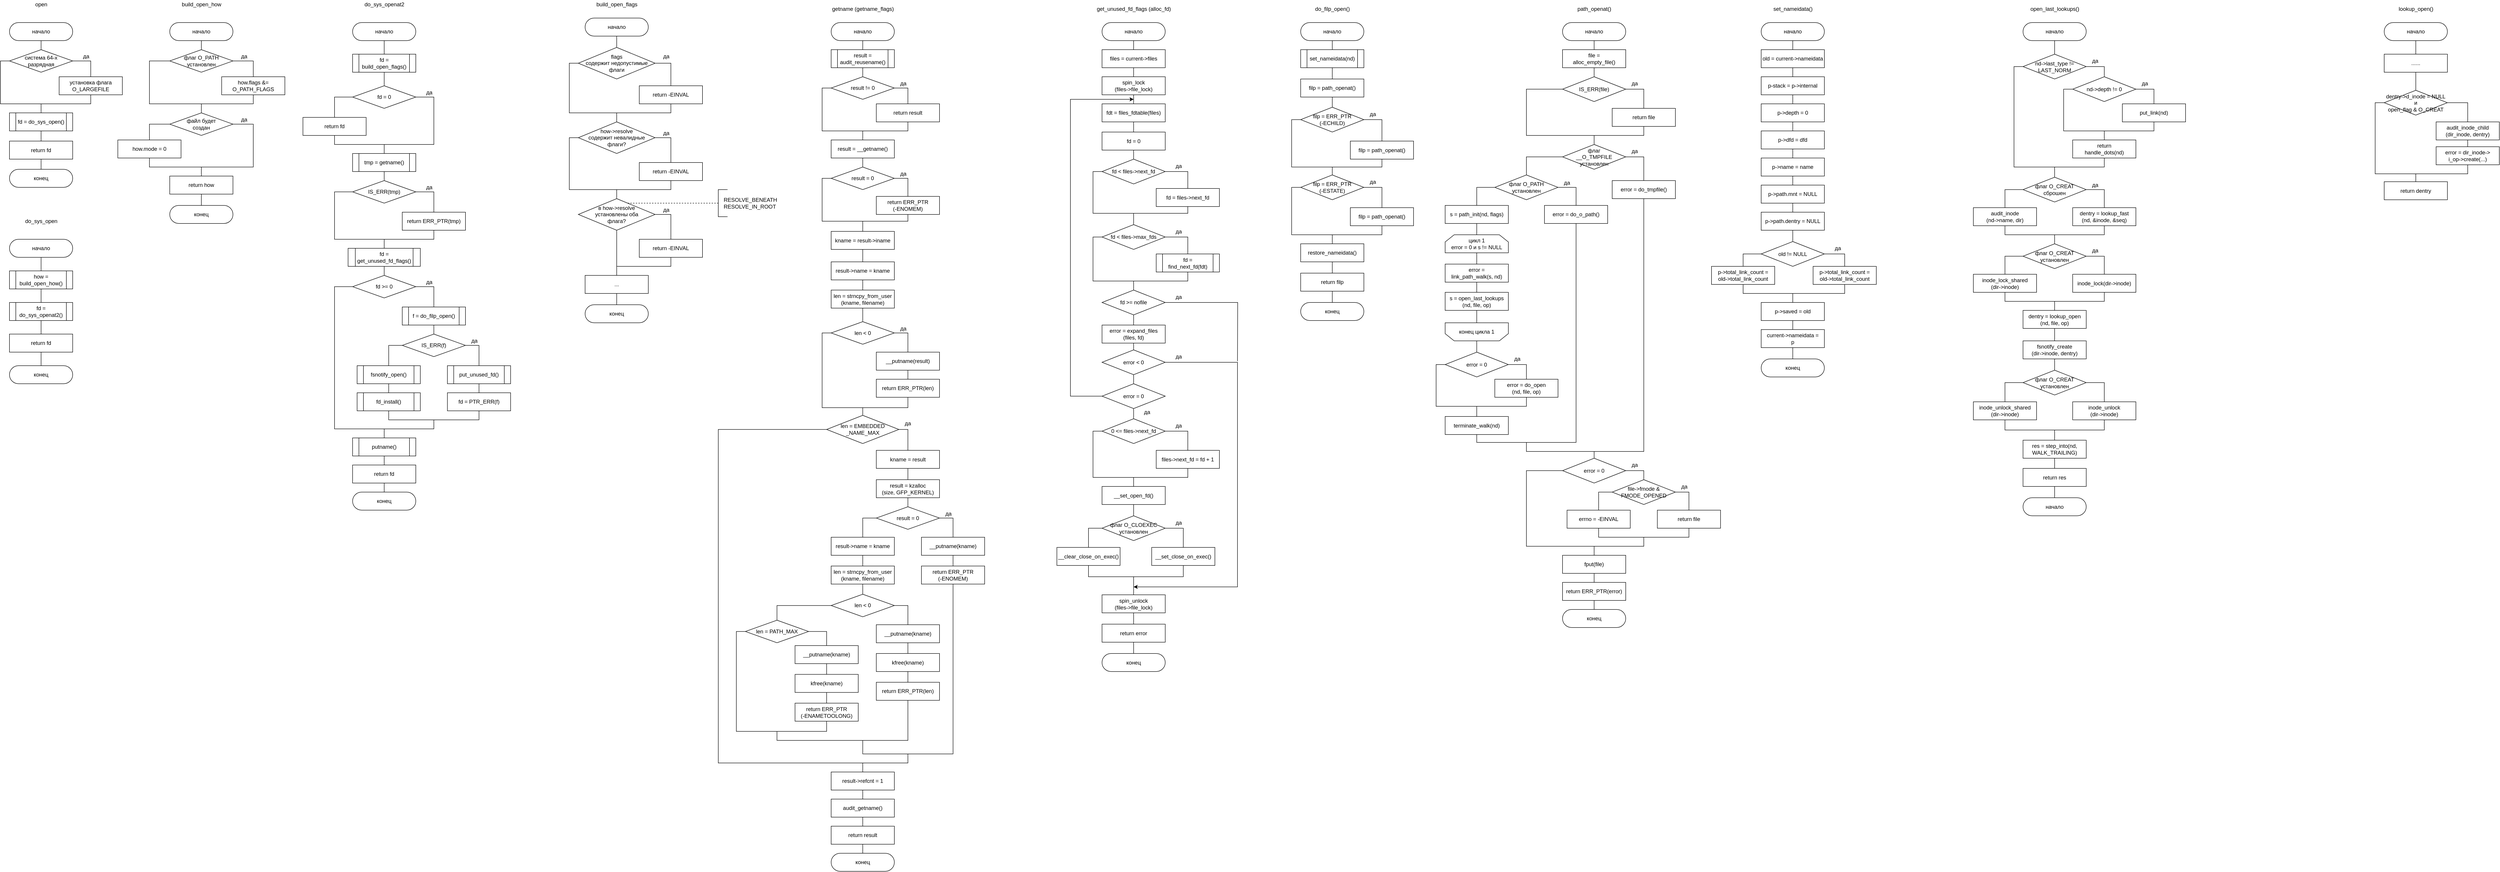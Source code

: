 <mxfile version="17.4.2" type="device" pages="11"><diagram id="OgZKcYn7Mhs2HVPUs-hA" name="Page-1"><mxGraphModel dx="2031" dy="1257" grid="1" gridSize="10" guides="1" tooltips="1" connect="1" arrows="1" fold="1" page="1" pageScale="1" pageWidth="850" pageHeight="1100" math="0" shadow="0"><root><mxCell id="0"/><mxCell id="1" parent="0"/><mxCell id="3TjRGRwzoDatYJfULzJn-11" style="edgeStyle=orthogonalEdgeStyle;rounded=0;orthogonalLoop=1;jettySize=auto;html=1;endArrow=none;endFill=0;exitX=1;exitY=0.5;exitDx=0;exitDy=0;" parent="1" source="IjMuJSEewukk96HXxH-A-1" target="3TjRGRwzoDatYJfULzJn-5" edge="1"><mxGeometry relative="1" as="geometry"><mxPoint x="250" y="200" as="sourcePoint"/></mxGeometry></mxCell><mxCell id="IjMuJSEewukk96HXxH-A-2" style="edgeStyle=orthogonalEdgeStyle;rounded=0;orthogonalLoop=1;jettySize=auto;html=1;endArrow=none;endFill=0;" parent="1" source="3TjRGRwzoDatYJfULzJn-1" target="IjMuJSEewukk96HXxH-A-1" edge="1"><mxGeometry relative="1" as="geometry"/></mxCell><mxCell id="3TjRGRwzoDatYJfULzJn-1" value="начало" style="rounded=1;whiteSpace=wrap;html=1;arcSize=50;" parent="1" vertex="1"><mxGeometry x="60" y="80" width="140" height="40" as="geometry"/></mxCell><mxCell id="3TjRGRwzoDatYJfULzJn-2" value="конец" style="rounded=1;whiteSpace=wrap;html=1;arcSize=50;" parent="1" vertex="1"><mxGeometry x="60" y="405" width="140" height="40" as="geometry"/></mxCell><mxCell id="3TjRGRwzoDatYJfULzJn-4" value="open" style="text;html=1;align=center;verticalAlign=middle;resizable=0;points=[];autosize=1;strokeColor=none;fillColor=none;" parent="1" vertex="1"><mxGeometry x="110" y="30" width="40" height="20" as="geometry"/></mxCell><mxCell id="3TjRGRwzoDatYJfULzJn-12" style="edgeStyle=orthogonalEdgeStyle;rounded=0;orthogonalLoop=1;jettySize=auto;html=1;endArrow=none;endFill=0;" parent="1" source="3TjRGRwzoDatYJfULzJn-5" target="3TjRGRwzoDatYJfULzJn-10" edge="1"><mxGeometry relative="1" as="geometry"/></mxCell><mxCell id="3TjRGRwzoDatYJfULzJn-5" value="установка флага O_LARGEFILE" style="rounded=0;whiteSpace=wrap;html=1;" parent="1" vertex="1"><mxGeometry x="170" y="200" width="140" height="40" as="geometry"/></mxCell><mxCell id="3TjRGRwzoDatYJfULzJn-13" style="edgeStyle=orthogonalEdgeStyle;rounded=0;orthogonalLoop=1;jettySize=auto;html=1;endArrow=none;endFill=0;" parent="1" source="3TjRGRwzoDatYJfULzJn-10" target="_Iqm-hugwF8TasUXBeFY-1" edge="1"><mxGeometry relative="1" as="geometry"/></mxCell><mxCell id="3TjRGRwzoDatYJfULzJn-10" value="fd = do_sys_open()" style="shape=process;whiteSpace=wrap;html=1;backgroundOutline=1;fontFamily=Helvetica;fontSize=12;fontColor=default;align=center;strokeColor=default;fillColor=default;" parent="1" vertex="1"><mxGeometry x="60" y="280" width="140" height="40" as="geometry"/></mxCell><mxCell id="3TjRGRwzoDatYJfULzJn-14" value="do_sys_open" style="text;html=1;align=center;verticalAlign=middle;resizable=0;points=[];autosize=1;strokeColor=none;fillColor=none;" parent="1" vertex="1"><mxGeometry x="85" y="510" width="90" height="20" as="geometry"/></mxCell><mxCell id="3TjRGRwzoDatYJfULzJn-21" style="edgeStyle=orthogonalEdgeStyle;rounded=0;orthogonalLoop=1;jettySize=auto;html=1;endArrow=none;endFill=0;" parent="1" source="3TjRGRwzoDatYJfULzJn-15" target="3TjRGRwzoDatYJfULzJn-17" edge="1"><mxGeometry relative="1" as="geometry"/></mxCell><mxCell id="3TjRGRwzoDatYJfULzJn-15" value="начало" style="rounded=1;whiteSpace=wrap;html=1;arcSize=50;" parent="1" vertex="1"><mxGeometry x="60" y="560" width="140" height="40" as="geometry"/></mxCell><mxCell id="3TjRGRwzoDatYJfULzJn-16" value="конец" style="rounded=1;whiteSpace=wrap;html=1;arcSize=50;" parent="1" vertex="1"><mxGeometry x="60" y="840" width="140" height="40" as="geometry"/></mxCell><mxCell id="3TjRGRwzoDatYJfULzJn-20" style="edgeStyle=orthogonalEdgeStyle;rounded=0;orthogonalLoop=1;jettySize=auto;html=1;endArrow=none;endFill=0;" parent="1" source="3TjRGRwzoDatYJfULzJn-17" target="3TjRGRwzoDatYJfULzJn-18" edge="1"><mxGeometry relative="1" as="geometry"/></mxCell><mxCell id="3TjRGRwzoDatYJfULzJn-17" value="how = build_open_how()" style="shape=process;whiteSpace=wrap;html=1;backgroundOutline=1;fontFamily=Helvetica;fontSize=12;fontColor=default;align=center;strokeColor=default;fillColor=default;" parent="1" vertex="1"><mxGeometry x="60" y="630" width="140" height="40" as="geometry"/></mxCell><mxCell id="3TjRGRwzoDatYJfULzJn-19" style="edgeStyle=orthogonalEdgeStyle;rounded=0;orthogonalLoop=1;jettySize=auto;html=1;endArrow=none;endFill=0;" parent="1" source="3TjRGRwzoDatYJfULzJn-18" target="_Iqm-hugwF8TasUXBeFY-3" edge="1"><mxGeometry relative="1" as="geometry"/></mxCell><mxCell id="3TjRGRwzoDatYJfULzJn-18" value="fd = do_sys_openat2()" style="shape=process;whiteSpace=wrap;html=1;backgroundOutline=1;fontFamily=Helvetica;fontSize=12;fontColor=default;align=center;strokeColor=default;fillColor=default;" parent="1" vertex="1"><mxGeometry x="60" y="700" width="140" height="40" as="geometry"/></mxCell><mxCell id="IjMuJSEewukk96HXxH-A-3" style="edgeStyle=orthogonalEdgeStyle;rounded=0;orthogonalLoop=1;jettySize=auto;html=1;exitX=0;exitY=0.5;exitDx=0;exitDy=0;endArrow=none;endFill=0;" parent="1" source="IjMuJSEewukk96HXxH-A-1" target="3TjRGRwzoDatYJfULzJn-10" edge="1"><mxGeometry relative="1" as="geometry"><Array as="points"><mxPoint x="40" y="165"/><mxPoint x="40" y="260"/><mxPoint x="130" y="260"/></Array></mxGeometry></mxCell><mxCell id="IjMuJSEewukk96HXxH-A-1" value="система 64-х&lt;br&gt;разрядная" style="rhombus;whiteSpace=wrap;html=1;" parent="1" vertex="1"><mxGeometry x="60" y="140" width="140" height="50" as="geometry"/></mxCell><mxCell id="IjMuJSEewukk96HXxH-A-4" value="build_open_how" style="text;html=1;align=center;verticalAlign=middle;resizable=0;points=[];autosize=1;strokeColor=none;fillColor=none;" parent="1" vertex="1"><mxGeometry x="435" y="30" width="100" height="20" as="geometry"/></mxCell><mxCell id="IjMuJSEewukk96HXxH-A-8" style="edgeStyle=orthogonalEdgeStyle;rounded=0;orthogonalLoop=1;jettySize=auto;html=1;endArrow=none;endFill=0;" parent="1" source="IjMuJSEewukk96HXxH-A-5" target="IjMuJSEewukk96HXxH-A-7" edge="1"><mxGeometry relative="1" as="geometry"/></mxCell><mxCell id="IjMuJSEewukk96HXxH-A-5" value="начало" style="rounded=1;whiteSpace=wrap;html=1;arcSize=50;" parent="1" vertex="1"><mxGeometry x="415" y="80" width="140" height="40" as="geometry"/></mxCell><mxCell id="IjMuJSEewukk96HXxH-A-6" value="конец" style="rounded=1;whiteSpace=wrap;html=1;arcSize=50;" parent="1" vertex="1"><mxGeometry x="415" y="485" width="140" height="40" as="geometry"/></mxCell><mxCell id="IjMuJSEewukk96HXxH-A-11" style="edgeStyle=orthogonalEdgeStyle;rounded=0;orthogonalLoop=1;jettySize=auto;html=1;exitX=1;exitY=0.5;exitDx=0;exitDy=0;endArrow=none;endFill=0;" parent="1" source="IjMuJSEewukk96HXxH-A-7" target="IjMuJSEewukk96HXxH-A-10" edge="1"><mxGeometry relative="1" as="geometry"/></mxCell><mxCell id="IjMuJSEewukk96HXxH-A-15" style="edgeStyle=orthogonalEdgeStyle;rounded=0;orthogonalLoop=1;jettySize=auto;html=1;exitX=0;exitY=0.5;exitDx=0;exitDy=0;endArrow=none;endFill=0;" parent="1" source="IjMuJSEewukk96HXxH-A-7" target="IjMuJSEewukk96HXxH-A-12" edge="1"><mxGeometry relative="1" as="geometry"><Array as="points"><mxPoint x="370" y="165"/><mxPoint x="370" y="260"/><mxPoint x="485" y="260"/></Array></mxGeometry></mxCell><mxCell id="IjMuJSEewukk96HXxH-A-7" value="флаг O_PATH&lt;br&gt;установлен" style="rhombus;whiteSpace=wrap;html=1;" parent="1" vertex="1"><mxGeometry x="415" y="140" width="140" height="50" as="geometry"/></mxCell><mxCell id="IjMuJSEewukk96HXxH-A-9" value="да" style="text;html=1;strokeColor=none;fillColor=none;align=center;verticalAlign=middle;whiteSpace=wrap;rounded=0;" parent="1" vertex="1"><mxGeometry x="200" y="140" width="60" height="30" as="geometry"/></mxCell><mxCell id="IjMuJSEewukk96HXxH-A-16" style="edgeStyle=orthogonalEdgeStyle;rounded=0;orthogonalLoop=1;jettySize=auto;html=1;endArrow=none;endFill=0;" parent="1" source="IjMuJSEewukk96HXxH-A-10" target="IjMuJSEewukk96HXxH-A-12" edge="1"><mxGeometry relative="1" as="geometry"/></mxCell><mxCell id="IjMuJSEewukk96HXxH-A-10" value="how.flags &amp;amp;= O_PATH_FLAGS" style="rounded=0;whiteSpace=wrap;html=1;" parent="1" vertex="1"><mxGeometry x="530" y="200" width="140" height="40" as="geometry"/></mxCell><mxCell id="IjMuJSEewukk96HXxH-A-14" style="edgeStyle=orthogonalEdgeStyle;rounded=0;orthogonalLoop=1;jettySize=auto;html=1;exitX=0;exitY=0.5;exitDx=0;exitDy=0;endArrow=none;endFill=0;" parent="1" source="IjMuJSEewukk96HXxH-A-12" target="IjMuJSEewukk96HXxH-A-13" edge="1"><mxGeometry relative="1" as="geometry"/></mxCell><mxCell id="IjMuJSEewukk96HXxH-A-17" style="edgeStyle=orthogonalEdgeStyle;rounded=0;orthogonalLoop=1;jettySize=auto;html=1;exitX=1;exitY=0.5;exitDx=0;exitDy=0;endArrow=none;endFill=0;" parent="1" source="IjMuJSEewukk96HXxH-A-12" target="_Iqm-hugwF8TasUXBeFY-5" edge="1"><mxGeometry relative="1" as="geometry"><Array as="points"><mxPoint x="600" y="305"/><mxPoint x="600" y="400"/><mxPoint x="485" y="400"/></Array></mxGeometry></mxCell><mxCell id="IjMuJSEewukk96HXxH-A-12" value="файл будет&lt;br&gt;создан" style="rhombus;whiteSpace=wrap;html=1;" parent="1" vertex="1"><mxGeometry x="415" y="280" width="140" height="50" as="geometry"/></mxCell><mxCell id="IjMuJSEewukk96HXxH-A-18" style="edgeStyle=orthogonalEdgeStyle;rounded=0;orthogonalLoop=1;jettySize=auto;html=1;endArrow=none;endFill=0;" parent="1" source="IjMuJSEewukk96HXxH-A-13" target="_Iqm-hugwF8TasUXBeFY-5" edge="1"><mxGeometry relative="1" as="geometry"/></mxCell><mxCell id="IjMuJSEewukk96HXxH-A-13" value="how.mode = 0" style="rounded=0;whiteSpace=wrap;html=1;" parent="1" vertex="1"><mxGeometry x="300" y="340" width="140" height="40" as="geometry"/></mxCell><mxCell id="IjMuJSEewukk96HXxH-A-19" value="да" style="text;html=1;strokeColor=none;fillColor=none;align=center;verticalAlign=middle;whiteSpace=wrap;rounded=0;" parent="1" vertex="1"><mxGeometry x="550" y="140" width="60" height="30" as="geometry"/></mxCell><mxCell id="IjMuJSEewukk96HXxH-A-20" value="да" style="text;html=1;strokeColor=none;fillColor=none;align=center;verticalAlign=middle;whiteSpace=wrap;rounded=0;" parent="1" vertex="1"><mxGeometry x="550" y="280" width="60" height="30" as="geometry"/></mxCell><mxCell id="IjMuJSEewukk96HXxH-A-21" value="do_sys_openat2" style="text;html=1;align=center;verticalAlign=middle;resizable=0;points=[];autosize=1;strokeColor=none;fillColor=none;" parent="1" vertex="1"><mxGeometry x="840" y="30" width="100" height="20" as="geometry"/></mxCell><mxCell id="IjMuJSEewukk96HXxH-A-26" style="edgeStyle=orthogonalEdgeStyle;rounded=0;orthogonalLoop=1;jettySize=auto;html=1;endArrow=none;endFill=0;" parent="1" source="IjMuJSEewukk96HXxH-A-22" target="IjMuJSEewukk96HXxH-A-23" edge="1"><mxGeometry relative="1" as="geometry"/></mxCell><mxCell id="IjMuJSEewukk96HXxH-A-22" value="начало" style="rounded=1;whiteSpace=wrap;html=1;arcSize=50;" parent="1" vertex="1"><mxGeometry x="820" y="80" width="140" height="40" as="geometry"/></mxCell><mxCell id="IjMuJSEewukk96HXxH-A-27" style="edgeStyle=orthogonalEdgeStyle;rounded=0;orthogonalLoop=1;jettySize=auto;html=1;endArrow=none;endFill=0;" parent="1" source="IjMuJSEewukk96HXxH-A-23" target="IjMuJSEewukk96HXxH-A-24" edge="1"><mxGeometry relative="1" as="geometry"/></mxCell><mxCell id="IjMuJSEewukk96HXxH-A-23" value="fd = build_open_flags()" style="shape=process;whiteSpace=wrap;html=1;backgroundOutline=1;fontFamily=Helvetica;fontSize=12;fontColor=default;align=center;strokeColor=default;fillColor=default;" parent="1" vertex="1"><mxGeometry x="820" y="150" width="140" height="40" as="geometry"/></mxCell><mxCell id="IjMuJSEewukk96HXxH-A-28" style="edgeStyle=orthogonalEdgeStyle;rounded=0;orthogonalLoop=1;jettySize=auto;html=1;exitX=0;exitY=0.5;exitDx=0;exitDy=0;endArrow=none;endFill=0;" parent="1" source="IjMuJSEewukk96HXxH-A-24" target="IjMuJSEewukk96HXxH-A-25" edge="1"><mxGeometry relative="1" as="geometry"/></mxCell><mxCell id="IjMuJSEewukk96HXxH-A-31" style="edgeStyle=orthogonalEdgeStyle;rounded=0;orthogonalLoop=1;jettySize=auto;html=1;exitX=1;exitY=0.5;exitDx=0;exitDy=0;endArrow=none;endFill=0;" parent="1" source="IjMuJSEewukk96HXxH-A-24" target="IjMuJSEewukk96HXxH-A-29" edge="1"><mxGeometry relative="1" as="geometry"><Array as="points"><mxPoint x="1000" y="245"/><mxPoint x="1000" y="350"/><mxPoint x="890" y="350"/></Array></mxGeometry></mxCell><mxCell id="IjMuJSEewukk96HXxH-A-24" value="fd = 0" style="rhombus;whiteSpace=wrap;html=1;" parent="1" vertex="1"><mxGeometry x="820" y="220" width="140" height="50" as="geometry"/></mxCell><mxCell id="IjMuJSEewukk96HXxH-A-30" style="edgeStyle=orthogonalEdgeStyle;rounded=0;orthogonalLoop=1;jettySize=auto;html=1;endArrow=none;endFill=0;" parent="1" source="IjMuJSEewukk96HXxH-A-25" target="IjMuJSEewukk96HXxH-A-29" edge="1"><mxGeometry relative="1" as="geometry"/></mxCell><mxCell id="IjMuJSEewukk96HXxH-A-25" value="return fd" style="rounded=0;whiteSpace=wrap;html=1;" parent="1" vertex="1"><mxGeometry x="710" y="290" width="140" height="40" as="geometry"/></mxCell><mxCell id="IjMuJSEewukk96HXxH-A-33" style="edgeStyle=orthogonalEdgeStyle;rounded=0;orthogonalLoop=1;jettySize=auto;html=1;endArrow=none;endFill=0;" parent="1" source="IjMuJSEewukk96HXxH-A-29" target="IjMuJSEewukk96HXxH-A-32" edge="1"><mxGeometry relative="1" as="geometry"/></mxCell><mxCell id="IjMuJSEewukk96HXxH-A-29" value="tmp = getname()" style="shape=process;whiteSpace=wrap;html=1;backgroundOutline=1;fontFamily=Helvetica;fontSize=12;fontColor=default;align=center;strokeColor=default;fillColor=default;" parent="1" vertex="1"><mxGeometry x="820" y="370" width="140" height="40" as="geometry"/></mxCell><mxCell id="IjMuJSEewukk96HXxH-A-35" style="edgeStyle=orthogonalEdgeStyle;rounded=0;orthogonalLoop=1;jettySize=auto;html=1;exitX=1;exitY=0.5;exitDx=0;exitDy=0;endArrow=none;endFill=0;" parent="1" source="IjMuJSEewukk96HXxH-A-32" target="IjMuJSEewukk96HXxH-A-34" edge="1"><mxGeometry relative="1" as="geometry"/></mxCell><mxCell id="IjMuJSEewukk96HXxH-A-39" style="edgeStyle=orthogonalEdgeStyle;rounded=0;orthogonalLoop=1;jettySize=auto;html=1;exitX=0;exitY=0.5;exitDx=0;exitDy=0;endArrow=none;endFill=0;" parent="1" source="IjMuJSEewukk96HXxH-A-32" target="IjMuJSEewukk96HXxH-A-37" edge="1"><mxGeometry relative="1" as="geometry"><Array as="points"><mxPoint x="780" y="455"/><mxPoint x="780" y="560"/><mxPoint x="890" y="560"/></Array></mxGeometry></mxCell><mxCell id="IjMuJSEewukk96HXxH-A-32" value="IS_ERR(tmp)" style="rhombus;whiteSpace=wrap;html=1;" parent="1" vertex="1"><mxGeometry x="820" y="430" width="140" height="50" as="geometry"/></mxCell><mxCell id="IjMuJSEewukk96HXxH-A-38" style="edgeStyle=orthogonalEdgeStyle;rounded=0;orthogonalLoop=1;jettySize=auto;html=1;endArrow=none;endFill=0;" parent="1" source="IjMuJSEewukk96HXxH-A-34" target="IjMuJSEewukk96HXxH-A-37" edge="1"><mxGeometry relative="1" as="geometry"/></mxCell><mxCell id="IjMuJSEewukk96HXxH-A-34" value="return ERR_PTR(tmp)" style="rounded=0;whiteSpace=wrap;html=1;" parent="1" vertex="1"><mxGeometry x="930" y="500" width="140" height="40" as="geometry"/></mxCell><mxCell id="IjMuJSEewukk96HXxH-A-36" value="да" style="text;html=1;strokeColor=none;fillColor=none;align=center;verticalAlign=middle;whiteSpace=wrap;rounded=0;" parent="1" vertex="1"><mxGeometry x="960" y="430" width="60" height="30" as="geometry"/></mxCell><mxCell id="IjMuJSEewukk96HXxH-A-45" style="edgeStyle=orthogonalEdgeStyle;rounded=0;orthogonalLoop=1;jettySize=auto;html=1;endArrow=none;endFill=0;" parent="1" source="IjMuJSEewukk96HXxH-A-37" target="IjMuJSEewukk96HXxH-A-40" edge="1"><mxGeometry relative="1" as="geometry"/></mxCell><mxCell id="IjMuJSEewukk96HXxH-A-37" value="fd = get_unused_fd_flags()" style="shape=process;whiteSpace=wrap;html=1;backgroundOutline=1;fontFamily=Helvetica;fontSize=12;fontColor=default;align=center;strokeColor=default;fillColor=default;" parent="1" vertex="1"><mxGeometry x="810" y="580" width="160" height="40" as="geometry"/></mxCell><mxCell id="IjMuJSEewukk96HXxH-A-42" style="edgeStyle=orthogonalEdgeStyle;rounded=0;orthogonalLoop=1;jettySize=auto;html=1;exitX=1;exitY=0.5;exitDx=0;exitDy=0;endArrow=none;endFill=0;" parent="1" source="IjMuJSEewukk96HXxH-A-40" target="IjMuJSEewukk96HXxH-A-41" edge="1"><mxGeometry relative="1" as="geometry"/></mxCell><mxCell id="IjMuJSEewukk96HXxH-A-57" style="edgeStyle=orthogonalEdgeStyle;rounded=0;orthogonalLoop=1;jettySize=auto;html=1;exitX=0;exitY=0.5;exitDx=0;exitDy=0;endArrow=none;endFill=0;" parent="1" source="IjMuJSEewukk96HXxH-A-40" target="IjMuJSEewukk96HXxH-A-54" edge="1"><mxGeometry relative="1" as="geometry"><Array as="points"><mxPoint x="780" y="665"/><mxPoint x="780" y="980"/><mxPoint x="890" y="980"/></Array></mxGeometry></mxCell><mxCell id="IjMuJSEewukk96HXxH-A-40" value="fd &amp;gt;= 0" style="rhombus;whiteSpace=wrap;html=1;" parent="1" vertex="1"><mxGeometry x="820" y="640" width="140" height="50" as="geometry"/></mxCell><mxCell id="IjMuJSEewukk96HXxH-A-44" style="edgeStyle=orthogonalEdgeStyle;rounded=0;orthogonalLoop=1;jettySize=auto;html=1;endArrow=none;endFill=0;" parent="1" source="IjMuJSEewukk96HXxH-A-41" target="IjMuJSEewukk96HXxH-A-43" edge="1"><mxGeometry relative="1" as="geometry"/></mxCell><mxCell id="IjMuJSEewukk96HXxH-A-41" value="f = do_filp_open()" style="shape=process;whiteSpace=wrap;html=1;backgroundOutline=1;fontFamily=Helvetica;fontSize=12;fontColor=default;align=center;strokeColor=default;fillColor=default;" parent="1" vertex="1"><mxGeometry x="930" y="710" width="140" height="40" as="geometry"/></mxCell><mxCell id="IjMuJSEewukk96HXxH-A-48" style="edgeStyle=orthogonalEdgeStyle;rounded=0;orthogonalLoop=1;jettySize=auto;html=1;exitX=1;exitY=0.5;exitDx=0;exitDy=0;endArrow=none;endFill=0;" parent="1" source="IjMuJSEewukk96HXxH-A-43" target="IjMuJSEewukk96HXxH-A-46" edge="1"><mxGeometry relative="1" as="geometry"/></mxCell><mxCell id="IjMuJSEewukk96HXxH-A-51" style="edgeStyle=orthogonalEdgeStyle;rounded=0;orthogonalLoop=1;jettySize=auto;html=1;exitX=0;exitY=0.5;exitDx=0;exitDy=0;endArrow=none;endFill=0;" parent="1" source="IjMuJSEewukk96HXxH-A-43" target="IjMuJSEewukk96HXxH-A-50" edge="1"><mxGeometry relative="1" as="geometry"/></mxCell><mxCell id="IjMuJSEewukk96HXxH-A-43" value="IS_ERR(f)" style="rhombus;whiteSpace=wrap;html=1;" parent="1" vertex="1"><mxGeometry x="930" y="770" width="140" height="50" as="geometry"/></mxCell><mxCell id="IjMuJSEewukk96HXxH-A-49" style="edgeStyle=orthogonalEdgeStyle;rounded=0;orthogonalLoop=1;jettySize=auto;html=1;endArrow=none;endFill=0;" parent="1" source="IjMuJSEewukk96HXxH-A-46" target="IjMuJSEewukk96HXxH-A-47" edge="1"><mxGeometry relative="1" as="geometry"/></mxCell><mxCell id="IjMuJSEewukk96HXxH-A-46" value="put_unused_fd()" style="shape=process;whiteSpace=wrap;html=1;backgroundOutline=1;fontFamily=Helvetica;fontSize=12;fontColor=default;align=center;strokeColor=default;fillColor=default;" parent="1" vertex="1"><mxGeometry x="1030" y="840" width="140" height="40" as="geometry"/></mxCell><mxCell id="IjMuJSEewukk96HXxH-A-56" style="edgeStyle=orthogonalEdgeStyle;rounded=0;orthogonalLoop=1;jettySize=auto;html=1;endArrow=none;endFill=0;" parent="1" source="IjMuJSEewukk96HXxH-A-47" target="IjMuJSEewukk96HXxH-A-54" edge="1"><mxGeometry relative="1" as="geometry"><Array as="points"><mxPoint x="1100" y="960"/><mxPoint x="1000" y="960"/><mxPoint x="1000" y="980"/><mxPoint x="890" y="980"/></Array></mxGeometry></mxCell><mxCell id="IjMuJSEewukk96HXxH-A-47" value="fd = PTR_ERR(f)" style="rounded=0;whiteSpace=wrap;html=1;" parent="1" vertex="1"><mxGeometry x="1030" y="900" width="140" height="40" as="geometry"/></mxCell><mxCell id="IjMuJSEewukk96HXxH-A-53" style="edgeStyle=orthogonalEdgeStyle;rounded=0;orthogonalLoop=1;jettySize=auto;html=1;endArrow=none;endFill=0;" parent="1" source="IjMuJSEewukk96HXxH-A-50" target="IjMuJSEewukk96HXxH-A-52" edge="1"><mxGeometry relative="1" as="geometry"/></mxCell><mxCell id="IjMuJSEewukk96HXxH-A-50" value="fsnotify_open()" style="shape=process;whiteSpace=wrap;html=1;backgroundOutline=1;fontFamily=Helvetica;fontSize=12;fontColor=default;align=center;strokeColor=default;fillColor=default;" parent="1" vertex="1"><mxGeometry x="830" y="840" width="140" height="40" as="geometry"/></mxCell><mxCell id="IjMuJSEewukk96HXxH-A-55" style="edgeStyle=orthogonalEdgeStyle;rounded=0;orthogonalLoop=1;jettySize=auto;html=1;endArrow=none;endFill=0;" parent="1" source="IjMuJSEewukk96HXxH-A-52" target="IjMuJSEewukk96HXxH-A-54" edge="1"><mxGeometry relative="1" as="geometry"><Array as="points"><mxPoint x="900" y="960"/><mxPoint x="1000" y="960"/><mxPoint x="1000" y="980"/><mxPoint x="890" y="980"/></Array></mxGeometry></mxCell><mxCell id="IjMuJSEewukk96HXxH-A-52" value="fd_install()" style="shape=process;whiteSpace=wrap;html=1;backgroundOutline=1;fontFamily=Helvetica;fontSize=12;fontColor=default;align=center;strokeColor=default;fillColor=default;" parent="1" vertex="1"><mxGeometry x="830" y="900" width="140" height="40" as="geometry"/></mxCell><mxCell id="IjMuJSEewukk96HXxH-A-59" style="edgeStyle=orthogonalEdgeStyle;rounded=0;orthogonalLoop=1;jettySize=auto;html=1;endArrow=none;endFill=0;" parent="1" source="IjMuJSEewukk96HXxH-A-54" target="IjMuJSEewukk96HXxH-A-58" edge="1"><mxGeometry relative="1" as="geometry"/></mxCell><mxCell id="IjMuJSEewukk96HXxH-A-54" value="putname()" style="shape=process;whiteSpace=wrap;html=1;backgroundOutline=1;fontFamily=Helvetica;fontSize=12;fontColor=default;align=center;strokeColor=default;fillColor=default;" parent="1" vertex="1"><mxGeometry x="820" y="1000" width="140" height="40" as="geometry"/></mxCell><mxCell id="IjMuJSEewukk96HXxH-A-61" style="edgeStyle=orthogonalEdgeStyle;rounded=0;orthogonalLoop=1;jettySize=auto;html=1;endArrow=none;endFill=0;" parent="1" source="IjMuJSEewukk96HXxH-A-58" target="IjMuJSEewukk96HXxH-A-60" edge="1"><mxGeometry relative="1" as="geometry"/></mxCell><mxCell id="IjMuJSEewukk96HXxH-A-58" value="return fd" style="rounded=0;whiteSpace=wrap;html=1;fontFamily=Helvetica;fontSize=12;fontColor=default;align=center;strokeColor=default;fillColor=default;" parent="1" vertex="1"><mxGeometry x="820" y="1060" width="140" height="40" as="geometry"/></mxCell><mxCell id="IjMuJSEewukk96HXxH-A-60" value="конец" style="rounded=1;whiteSpace=wrap;html=1;arcSize=50;" parent="1" vertex="1"><mxGeometry x="820" y="1120" width="140" height="40" as="geometry"/></mxCell><mxCell id="IjMuJSEewukk96HXxH-A-62" value="build_open_flags" style="text;html=1;align=center;verticalAlign=middle;resizable=0;points=[];autosize=1;strokeColor=none;fillColor=none;" parent="1" vertex="1"><mxGeometry x="1350" y="30" width="110" height="20" as="geometry"/></mxCell><mxCell id="IjMuJSEewukk96HXxH-A-67" style="edgeStyle=orthogonalEdgeStyle;rounded=0;orthogonalLoop=1;jettySize=auto;html=1;exitX=1;exitY=0.5;exitDx=0;exitDy=0;endArrow=none;endFill=0;" parent="1" source="IjMuJSEewukk96HXxH-A-63" target="IjMuJSEewukk96HXxH-A-66" edge="1"><mxGeometry relative="1" as="geometry"/></mxCell><mxCell id="IjMuJSEewukk96HXxH-A-74" style="edgeStyle=orthogonalEdgeStyle;rounded=0;orthogonalLoop=1;jettySize=auto;html=1;exitX=0;exitY=0.5;exitDx=0;exitDy=0;endArrow=none;endFill=0;" parent="1" source="IjMuJSEewukk96HXxH-A-63" target="IjMuJSEewukk96HXxH-A-72" edge="1"><mxGeometry relative="1" as="geometry"><Array as="points"><mxPoint x="1300" y="170"/><mxPoint x="1300" y="280"/><mxPoint x="1405" y="280"/></Array></mxGeometry></mxCell><mxCell id="IjMuJSEewukk96HXxH-A-63" value="flags&lt;br&gt;содержит недопустимые&lt;br&gt;флаги" style="rhombus;whiteSpace=wrap;html=1;" parent="1" vertex="1"><mxGeometry x="1320" y="135" width="170" height="70" as="geometry"/></mxCell><mxCell id="IjMuJSEewukk96HXxH-A-65" style="edgeStyle=orthogonalEdgeStyle;rounded=0;orthogonalLoop=1;jettySize=auto;html=1;endArrow=none;endFill=0;" parent="1" source="IjMuJSEewukk96HXxH-A-64" target="IjMuJSEewukk96HXxH-A-63" edge="1"><mxGeometry relative="1" as="geometry"/></mxCell><mxCell id="IjMuJSEewukk96HXxH-A-64" value="начало" style="rounded=1;whiteSpace=wrap;html=1;arcSize=50;" parent="1" vertex="1"><mxGeometry x="1335" y="70" width="140" height="40" as="geometry"/></mxCell><mxCell id="IjMuJSEewukk96HXxH-A-73" style="edgeStyle=orthogonalEdgeStyle;rounded=0;orthogonalLoop=1;jettySize=auto;html=1;endArrow=none;endFill=0;" parent="1" source="IjMuJSEewukk96HXxH-A-66" target="IjMuJSEewukk96HXxH-A-72" edge="1"><mxGeometry relative="1" as="geometry"/></mxCell><mxCell id="IjMuJSEewukk96HXxH-A-66" value="return -EINVAL" style="rounded=0;whiteSpace=wrap;html=1;" parent="1" vertex="1"><mxGeometry x="1455" y="220" width="140" height="40" as="geometry"/></mxCell><mxCell id="IjMuJSEewukk96HXxH-A-68" value="да" style="text;html=1;strokeColor=none;fillColor=none;align=center;verticalAlign=middle;whiteSpace=wrap;rounded=0;" parent="1" vertex="1"><mxGeometry x="960" y="220" width="60" height="30" as="geometry"/></mxCell><mxCell id="IjMuJSEewukk96HXxH-A-69" value="да" style="text;html=1;strokeColor=none;fillColor=none;align=center;verticalAlign=middle;whiteSpace=wrap;rounded=0;" parent="1" vertex="1"><mxGeometry x="960" y="640" width="60" height="30" as="geometry"/></mxCell><mxCell id="IjMuJSEewukk96HXxH-A-70" value="да" style="text;html=1;strokeColor=none;fillColor=none;align=center;verticalAlign=middle;whiteSpace=wrap;rounded=0;" parent="1" vertex="1"><mxGeometry x="1060" y="770" width="60" height="30" as="geometry"/></mxCell><mxCell id="IjMuJSEewukk96HXxH-A-71" value="да" style="text;html=1;strokeColor=none;fillColor=none;align=center;verticalAlign=middle;whiteSpace=wrap;rounded=0;" parent="1" vertex="1"><mxGeometry x="1485" y="140" width="60" height="30" as="geometry"/></mxCell><mxCell id="IjMuJSEewukk96HXxH-A-76" style="edgeStyle=orthogonalEdgeStyle;rounded=0;orthogonalLoop=1;jettySize=auto;html=1;endArrow=none;endFill=0;exitX=1;exitY=0.5;exitDx=0;exitDy=0;" parent="1" source="IjMuJSEewukk96HXxH-A-72" target="IjMuJSEewukk96HXxH-A-75" edge="1"><mxGeometry relative="1" as="geometry"/></mxCell><mxCell id="IjMuJSEewukk96HXxH-A-83" style="edgeStyle=orthogonalEdgeStyle;rounded=0;orthogonalLoop=1;jettySize=auto;html=1;exitX=0;exitY=0.5;exitDx=0;exitDy=0;endArrow=none;endFill=0;" parent="1" source="IjMuJSEewukk96HXxH-A-72" target="IjMuJSEewukk96HXxH-A-78" edge="1"><mxGeometry relative="1" as="geometry"><Array as="points"><mxPoint x="1300" y="335"/><mxPoint x="1300" y="450"/><mxPoint x="1405" y="450"/></Array></mxGeometry></mxCell><mxCell id="IjMuJSEewukk96HXxH-A-72" value="how-&amp;gt;resolve&lt;br&gt;содержит невалидные&lt;br&gt;флаги?" style="rhombus;whiteSpace=wrap;html=1;" parent="1" vertex="1"><mxGeometry x="1320" y="300" width="170" height="70" as="geometry"/></mxCell><mxCell id="IjMuJSEewukk96HXxH-A-82" style="edgeStyle=orthogonalEdgeStyle;rounded=0;orthogonalLoop=1;jettySize=auto;html=1;entryX=0.5;entryY=0;entryDx=0;entryDy=0;endArrow=none;endFill=0;" parent="1" source="IjMuJSEewukk96HXxH-A-75" target="IjMuJSEewukk96HXxH-A-78" edge="1"><mxGeometry relative="1" as="geometry"/></mxCell><mxCell id="IjMuJSEewukk96HXxH-A-75" value="return -EINVAL" style="rounded=0;whiteSpace=wrap;html=1;" parent="1" vertex="1"><mxGeometry x="1455" y="390" width="140" height="40" as="geometry"/></mxCell><mxCell id="IjMuJSEewukk96HXxH-A-77" value="да" style="text;html=1;strokeColor=none;fillColor=none;align=center;verticalAlign=middle;whiteSpace=wrap;rounded=0;" parent="1" vertex="1"><mxGeometry x="1485" y="310" width="60" height="30" as="geometry"/></mxCell><mxCell id="IjMuJSEewukk96HXxH-A-80" style="edgeStyle=orthogonalEdgeStyle;rounded=0;orthogonalLoop=1;jettySize=auto;html=1;endArrow=none;endFill=0;dashed=1;" parent="1" source="IjMuJSEewukk96HXxH-A-78" target="IjMuJSEewukk96HXxH-A-79" edge="1"><mxGeometry relative="1" as="geometry"><Array as="points"><mxPoint x="1530" y="480"/><mxPoint x="1530" y="480"/></Array></mxGeometry></mxCell><mxCell id="IjMuJSEewukk96HXxH-A-85" style="edgeStyle=orthogonalEdgeStyle;rounded=0;orthogonalLoop=1;jettySize=auto;html=1;exitX=1;exitY=0.5;exitDx=0;exitDy=0;endArrow=none;endFill=0;" parent="1" source="IjMuJSEewukk96HXxH-A-78" target="IjMuJSEewukk96HXxH-A-84" edge="1"><mxGeometry relative="1" as="geometry"/></mxCell><mxCell id="IjMuJSEewukk96HXxH-A-89" style="edgeStyle=orthogonalEdgeStyle;rounded=0;orthogonalLoop=1;jettySize=auto;html=1;endArrow=none;endFill=0;" parent="1" source="IjMuJSEewukk96HXxH-A-78" target="IjMuJSEewukk96HXxH-A-87" edge="1"><mxGeometry relative="1" as="geometry"/></mxCell><mxCell id="IjMuJSEewukk96HXxH-A-78" value="в how-&amp;gt;resolve&lt;br&gt;установлены оба&lt;br&gt;флага?" style="rhombus;whiteSpace=wrap;html=1;" parent="1" vertex="1"><mxGeometry x="1320" y="470" width="170" height="70" as="geometry"/></mxCell><mxCell id="IjMuJSEewukk96HXxH-A-79" value="" style="shape=partialRectangle;whiteSpace=wrap;html=1;bottom=1;right=1;left=1;top=0;fillColor=none;routingCenterX=-0.5;direction=south;" parent="1" vertex="1"><mxGeometry x="1630" y="450" width="20" height="60" as="geometry"/></mxCell><mxCell id="IjMuJSEewukk96HXxH-A-81" value="RESOLVE_BENEATH&lt;br&gt;RESOLVE_IN_ROOT" style="text;html=1;strokeColor=none;fillColor=none;align=left;verticalAlign=middle;whiteSpace=wrap;rounded=0;" parent="1" vertex="1"><mxGeometry x="1640" y="455" width="150" height="50" as="geometry"/></mxCell><mxCell id="IjMuJSEewukk96HXxH-A-88" style="edgeStyle=orthogonalEdgeStyle;rounded=0;orthogonalLoop=1;jettySize=auto;html=1;endArrow=none;endFill=0;" parent="1" source="IjMuJSEewukk96HXxH-A-84" target="IjMuJSEewukk96HXxH-A-87" edge="1"><mxGeometry relative="1" as="geometry"/></mxCell><mxCell id="IjMuJSEewukk96HXxH-A-84" value="return -EINVAL" style="rounded=0;whiteSpace=wrap;html=1;" parent="1" vertex="1"><mxGeometry x="1455" y="560" width="140" height="40" as="geometry"/></mxCell><mxCell id="IjMuJSEewukk96HXxH-A-86" value="да" style="text;html=1;strokeColor=none;fillColor=none;align=center;verticalAlign=middle;whiteSpace=wrap;rounded=0;" parent="1" vertex="1"><mxGeometry x="1485" y="480" width="60" height="30" as="geometry"/></mxCell><mxCell id="IjMuJSEewukk96HXxH-A-91" style="edgeStyle=orthogonalEdgeStyle;rounded=0;orthogonalLoop=1;jettySize=auto;html=1;endArrow=none;endFill=0;" parent="1" source="IjMuJSEewukk96HXxH-A-87" target="IjMuJSEewukk96HXxH-A-90" edge="1"><mxGeometry relative="1" as="geometry"/></mxCell><mxCell id="IjMuJSEewukk96HXxH-A-87" value="..." style="rounded=0;whiteSpace=wrap;html=1;" parent="1" vertex="1"><mxGeometry x="1335" y="640" width="140" height="40" as="geometry"/></mxCell><mxCell id="IjMuJSEewukk96HXxH-A-90" value="конец" style="rounded=1;whiteSpace=wrap;html=1;arcSize=50;" parent="1" vertex="1"><mxGeometry x="1335" y="705" width="140" height="40" as="geometry"/></mxCell><mxCell id="IjMuJSEewukk96HXxH-A-92" value="getname (getname_flags)" style="text;html=1;align=center;verticalAlign=middle;resizable=0;points=[];autosize=1;strokeColor=none;fillColor=none;" parent="1" vertex="1"><mxGeometry x="1875" y="40" width="150" height="20" as="geometry"/></mxCell><mxCell id="IjMuJSEewukk96HXxH-A-97" style="edgeStyle=orthogonalEdgeStyle;rounded=0;orthogonalLoop=1;jettySize=auto;html=1;endArrow=none;endFill=0;" parent="1" source="IjMuJSEewukk96HXxH-A-93" target="IjMuJSEewukk96HXxH-A-96" edge="1"><mxGeometry relative="1" as="geometry"/></mxCell><mxCell id="IjMuJSEewukk96HXxH-A-93" value="result = audit_reusename()" style="shape=process;whiteSpace=wrap;html=1;backgroundOutline=1;fontFamily=Helvetica;fontSize=12;fontColor=default;align=center;strokeColor=default;fillColor=default;" parent="1" vertex="1"><mxGeometry x="1880" y="140" width="140" height="40" as="geometry"/></mxCell><mxCell id="IjMuJSEewukk96HXxH-A-95" style="edgeStyle=orthogonalEdgeStyle;rounded=0;orthogonalLoop=1;jettySize=auto;html=1;endArrow=none;endFill=0;" parent="1" source="IjMuJSEewukk96HXxH-A-94" target="IjMuJSEewukk96HXxH-A-93" edge="1"><mxGeometry relative="1" as="geometry"/></mxCell><mxCell id="IjMuJSEewukk96HXxH-A-94" value="начало" style="rounded=1;whiteSpace=wrap;html=1;arcSize=50;" parent="1" vertex="1"><mxGeometry x="1880" y="80" width="140" height="40" as="geometry"/></mxCell><mxCell id="IjMuJSEewukk96HXxH-A-99" style="edgeStyle=orthogonalEdgeStyle;rounded=0;orthogonalLoop=1;jettySize=auto;html=1;exitX=1;exitY=0.5;exitDx=0;exitDy=0;endArrow=none;endFill=0;" parent="1" source="IjMuJSEewukk96HXxH-A-96" target="IjMuJSEewukk96HXxH-A-98" edge="1"><mxGeometry relative="1" as="geometry"/></mxCell><mxCell id="IjMuJSEewukk96HXxH-A-105" style="edgeStyle=orthogonalEdgeStyle;rounded=0;orthogonalLoop=1;jettySize=auto;html=1;exitX=0;exitY=0.5;exitDx=0;exitDy=0;endArrow=none;endFill=0;" parent="1" source="IjMuJSEewukk96HXxH-A-96" target="IjMuJSEewukk96HXxH-A-107" edge="1"><mxGeometry relative="1" as="geometry"><Array as="points"><mxPoint x="1860" y="225"/><mxPoint x="1860" y="320"/><mxPoint x="1950" y="320"/></Array></mxGeometry></mxCell><mxCell id="IjMuJSEewukk96HXxH-A-96" value="result != 0" style="rhombus;whiteSpace=wrap;html=1;" parent="1" vertex="1"><mxGeometry x="1880" y="200" width="140" height="50" as="geometry"/></mxCell><mxCell id="IjMuJSEewukk96HXxH-A-104" style="edgeStyle=orthogonalEdgeStyle;rounded=0;orthogonalLoop=1;jettySize=auto;html=1;endArrow=none;endFill=0;" parent="1" source="IjMuJSEewukk96HXxH-A-98" target="IjMuJSEewukk96HXxH-A-107" edge="1"><mxGeometry relative="1" as="geometry"><mxPoint x="2000" y="400" as="targetPoint"/></mxGeometry></mxCell><mxCell id="IjMuJSEewukk96HXxH-A-98" value="return result" style="rounded=0;whiteSpace=wrap;html=1;" parent="1" vertex="1"><mxGeometry x="1980" y="260" width="140" height="40" as="geometry"/></mxCell><mxCell id="IjMuJSEewukk96HXxH-A-100" value="да" style="text;html=1;strokeColor=none;fillColor=none;align=center;verticalAlign=middle;whiteSpace=wrap;rounded=0;" parent="1" vertex="1"><mxGeometry x="2010" y="200" width="60" height="30" as="geometry"/></mxCell><mxCell id="IjMuJSEewukk96HXxH-A-110" style="edgeStyle=orthogonalEdgeStyle;rounded=0;orthogonalLoop=1;jettySize=auto;html=1;endArrow=none;endFill=0;" parent="1" source="IjMuJSEewukk96HXxH-A-101" target="_Iqm-hugwF8TasUXBeFY-127" edge="1"><mxGeometry relative="1" as="geometry"><Array as="points"><mxPoint x="2050" y="520"/><mxPoint x="1950" y="520"/></Array></mxGeometry></mxCell><mxCell id="IjMuJSEewukk96HXxH-A-101" value="return ERR_PTR&lt;br&gt;(-ENOMEM)" style="rounded=0;whiteSpace=wrap;html=1;" parent="1" vertex="1"><mxGeometry x="1980" y="465" width="140" height="40" as="geometry"/></mxCell><mxCell id="IjMuJSEewukk96HXxH-A-103" style="edgeStyle=orthogonalEdgeStyle;rounded=0;orthogonalLoop=1;jettySize=auto;html=1;exitX=1;exitY=0.5;exitDx=0;exitDy=0;endArrow=none;endFill=0;" parent="1" source="IjMuJSEewukk96HXxH-A-102" target="IjMuJSEewukk96HXxH-A-101" edge="1"><mxGeometry relative="1" as="geometry"/></mxCell><mxCell id="IjMuJSEewukk96HXxH-A-111" style="edgeStyle=orthogonalEdgeStyle;rounded=0;orthogonalLoop=1;jettySize=auto;html=1;exitX=0;exitY=0.5;exitDx=0;exitDy=0;endArrow=none;endFill=0;" parent="1" source="IjMuJSEewukk96HXxH-A-102" target="_Iqm-hugwF8TasUXBeFY-127" edge="1"><mxGeometry relative="1" as="geometry"><Array as="points"><mxPoint x="1860" y="425"/><mxPoint x="1860" y="520"/><mxPoint x="1950" y="520"/></Array></mxGeometry></mxCell><mxCell id="IjMuJSEewukk96HXxH-A-102" value="result = 0" style="rhombus;whiteSpace=wrap;html=1;" parent="1" vertex="1"><mxGeometry x="1880" y="400" width="140" height="50" as="geometry"/></mxCell><mxCell id="IjMuJSEewukk96HXxH-A-106" value="да" style="text;html=1;strokeColor=none;fillColor=none;align=center;verticalAlign=middle;whiteSpace=wrap;rounded=0;" parent="1" vertex="1"><mxGeometry x="2010" y="400" width="60" height="30" as="geometry"/></mxCell><mxCell id="IjMuJSEewukk96HXxH-A-108" style="edgeStyle=orthogonalEdgeStyle;rounded=0;orthogonalLoop=1;jettySize=auto;html=1;endArrow=none;endFill=0;" parent="1" source="IjMuJSEewukk96HXxH-A-107" target="IjMuJSEewukk96HXxH-A-102" edge="1"><mxGeometry relative="1" as="geometry"/></mxCell><mxCell id="IjMuJSEewukk96HXxH-A-107" value="result = __getname()" style="rounded=0;whiteSpace=wrap;html=1;" parent="1" vertex="1"><mxGeometry x="1880" y="340" width="140" height="40" as="geometry"/></mxCell><mxCell id="IjMuJSEewukk96HXxH-A-114" style="edgeStyle=orthogonalEdgeStyle;rounded=0;orthogonalLoop=1;jettySize=auto;html=1;endArrow=none;endFill=0;" parent="1" source="IjMuJSEewukk96HXxH-A-109" target="IjMuJSEewukk96HXxH-A-113" edge="1"><mxGeometry relative="1" as="geometry"/></mxCell><mxCell id="IjMuJSEewukk96HXxH-A-109" value="len = strncpy_from_user&lt;br&gt;(kname, filename)" style="rounded=0;whiteSpace=wrap;html=1;" parent="1" vertex="1"><mxGeometry x="1880" y="672.5" width="140" height="40" as="geometry"/></mxCell><mxCell id="IjMuJSEewukk96HXxH-A-116" style="edgeStyle=orthogonalEdgeStyle;rounded=0;orthogonalLoop=1;jettySize=auto;html=1;exitX=1;exitY=0.5;exitDx=0;exitDy=0;endArrow=none;endFill=0;" parent="1" source="IjMuJSEewukk96HXxH-A-113" target="IjMuJSEewukk96HXxH-A-115" edge="1"><mxGeometry relative="1" as="geometry"/></mxCell><mxCell id="IjMuJSEewukk96HXxH-A-123" style="edgeStyle=orthogonalEdgeStyle;rounded=0;orthogonalLoop=1;jettySize=auto;html=1;exitX=0;exitY=0.5;exitDx=0;exitDy=0;endArrow=none;endFill=0;" parent="1" source="IjMuJSEewukk96HXxH-A-113" target="_Iqm-hugwF8TasUXBeFY-132" edge="1"><mxGeometry relative="1" as="geometry"><Array as="points"><mxPoint x="1860" y="767"/><mxPoint x="1860" y="933"/><mxPoint x="1950" y="933"/></Array></mxGeometry></mxCell><mxCell id="IjMuJSEewukk96HXxH-A-113" value="len &amp;lt; 0" style="rhombus;whiteSpace=wrap;html=1;" parent="1" vertex="1"><mxGeometry x="1880" y="742.5" width="140" height="50" as="geometry"/></mxCell><mxCell id="IjMuJSEewukk96HXxH-A-118" style="edgeStyle=orthogonalEdgeStyle;rounded=0;orthogonalLoop=1;jettySize=auto;html=1;endArrow=none;endFill=0;" parent="1" source="IjMuJSEewukk96HXxH-A-115" target="IjMuJSEewukk96HXxH-A-117" edge="1"><mxGeometry relative="1" as="geometry"/></mxCell><mxCell id="IjMuJSEewukk96HXxH-A-115" value="__putname(result)" style="rounded=0;whiteSpace=wrap;html=1;" parent="1" vertex="1"><mxGeometry x="1980" y="810" width="140" height="40" as="geometry"/></mxCell><mxCell id="IjMuJSEewukk96HXxH-A-122" style="edgeStyle=orthogonalEdgeStyle;rounded=0;orthogonalLoop=1;jettySize=auto;html=1;endArrow=none;endFill=0;" parent="1" source="IjMuJSEewukk96HXxH-A-117" target="_Iqm-hugwF8TasUXBeFY-132" edge="1"><mxGeometry relative="1" as="geometry"><mxPoint x="2050" y="892.5" as="sourcePoint"/><Array as="points"><mxPoint x="2050" y="933"/><mxPoint x="1950" y="933"/></Array></mxGeometry></mxCell><mxCell id="IjMuJSEewukk96HXxH-A-117" value="return ERR_PTR(len)" style="rounded=0;whiteSpace=wrap;html=1;" parent="1" vertex="1"><mxGeometry x="1980" y="870" width="140" height="40" as="geometry"/></mxCell><mxCell id="IjMuJSEewukk96HXxH-A-121" style="edgeStyle=orthogonalEdgeStyle;rounded=0;orthogonalLoop=1;jettySize=auto;html=1;endArrow=none;endFill=0;" parent="1" source="IjMuJSEewukk96HXxH-A-119" target="IjMuJSEewukk96HXxH-A-120" edge="1"><mxGeometry relative="1" as="geometry"/></mxCell><mxCell id="IjMuJSEewukk96HXxH-A-119" value="audit_getname()" style="rounded=0;whiteSpace=wrap;html=1;" parent="1" vertex="1"><mxGeometry x="1880" y="1800" width="140" height="40" as="geometry"/></mxCell><mxCell id="IjMuJSEewukk96HXxH-A-126" style="edgeStyle=orthogonalEdgeStyle;rounded=0;orthogonalLoop=1;jettySize=auto;html=1;endArrow=none;endFill=0;" parent="1" source="IjMuJSEewukk96HXxH-A-120" target="IjMuJSEewukk96HXxH-A-125" edge="1"><mxGeometry relative="1" as="geometry"/></mxCell><mxCell id="IjMuJSEewukk96HXxH-A-120" value="return result" style="rounded=0;whiteSpace=wrap;html=1;" parent="1" vertex="1"><mxGeometry x="1880" y="1860" width="140" height="40" as="geometry"/></mxCell><mxCell id="IjMuJSEewukk96HXxH-A-124" value="да" style="text;html=1;strokeColor=none;fillColor=none;align=center;verticalAlign=middle;whiteSpace=wrap;rounded=0;" parent="1" vertex="1"><mxGeometry x="2010" y="742.5" width="60" height="30" as="geometry"/></mxCell><mxCell id="IjMuJSEewukk96HXxH-A-125" value="конец" style="rounded=1;whiteSpace=wrap;html=1;arcSize=50;" parent="1" vertex="1"><mxGeometry x="1880" y="1920" width="140" height="40" as="geometry"/></mxCell><mxCell id="IjMuJSEewukk96HXxH-A-127" value="get_unused_fd_flags (alloc_fd)" style="text;html=1;align=center;verticalAlign=middle;resizable=0;points=[];autosize=1;strokeColor=none;fillColor=none;" parent="1" vertex="1"><mxGeometry x="2460" y="40" width="180" height="20" as="geometry"/></mxCell><mxCell id="IjMuJSEewukk96HXxH-A-130" style="edgeStyle=orthogonalEdgeStyle;rounded=0;orthogonalLoop=1;jettySize=auto;html=1;endArrow=none;endFill=0;startArrow=none;" parent="1" source="_Iqm-hugwF8TasUXBeFY-10" target="IjMuJSEewukk96HXxH-A-129" edge="1"><mxGeometry relative="1" as="geometry"/></mxCell><mxCell id="IjMuJSEewukk96HXxH-A-128" value="начало" style="rounded=1;whiteSpace=wrap;html=1;arcSize=50;" parent="1" vertex="1"><mxGeometry x="2480" y="80" width="140" height="40" as="geometry"/></mxCell><mxCell id="IjMuJSEewukk96HXxH-A-134" style="edgeStyle=orthogonalEdgeStyle;rounded=0;orthogonalLoop=1;jettySize=auto;html=1;endArrow=none;endFill=0;" parent="1" source="IjMuJSEewukk96HXxH-A-129" target="IjMuJSEewukk96HXxH-A-131" edge="1"><mxGeometry relative="1" as="geometry"/></mxCell><mxCell id="IjMuJSEewukk96HXxH-A-129" value="spin_lock&lt;br&gt;(files-&amp;gt;file_lock)" style="rounded=0;whiteSpace=wrap;html=1;" parent="1" vertex="1"><mxGeometry x="2480" y="200" width="140" height="40" as="geometry"/></mxCell><mxCell id="IjMuJSEewukk96HXxH-A-133" style="edgeStyle=orthogonalEdgeStyle;rounded=0;orthogonalLoop=1;jettySize=auto;html=1;endArrow=none;endFill=0;startArrow=none;" parent="1" source="_Iqm-hugwF8TasUXBeFY-14" target="_Iqm-hugwF8TasUXBeFY-19" edge="1"><mxGeometry relative="1" as="geometry"><Array as="points"><mxPoint x="2670" y="502.5"/><mxPoint x="2550" y="502.5"/></Array></mxGeometry></mxCell><mxCell id="IjMuJSEewukk96HXxH-A-131" value="fdt = files_fdtable(files)" style="rounded=0;whiteSpace=wrap;html=1;" parent="1" vertex="1"><mxGeometry x="2480" y="260" width="140" height="40" as="geometry"/></mxCell><mxCell id="IjMuJSEewukk96HXxH-A-136" style="edgeStyle=orthogonalEdgeStyle;rounded=0;orthogonalLoop=1;jettySize=auto;html=1;endArrow=none;endFill=0;" parent="1" source="IjMuJSEewukk96HXxH-A-132" target="IjMuJSEewukk96HXxH-A-135" edge="1"><mxGeometry relative="1" as="geometry"/></mxCell><mxCell id="IjMuJSEewukk96HXxH-A-132" value="__set_open_fd()" style="rounded=0;whiteSpace=wrap;html=1;" parent="1" vertex="1"><mxGeometry x="2480" y="1107.5" width="140" height="40" as="geometry"/></mxCell><mxCell id="IjMuJSEewukk96HXxH-A-138" style="edgeStyle=orthogonalEdgeStyle;rounded=0;orthogonalLoop=1;jettySize=auto;html=1;exitX=1;exitY=0.5;exitDx=0;exitDy=0;endArrow=none;endFill=0;" parent="1" source="IjMuJSEewukk96HXxH-A-135" target="IjMuJSEewukk96HXxH-A-137" edge="1"><mxGeometry relative="1" as="geometry"/></mxCell><mxCell id="IjMuJSEewukk96HXxH-A-140" style="edgeStyle=orthogonalEdgeStyle;rounded=0;orthogonalLoop=1;jettySize=auto;html=1;exitX=0;exitY=0.5;exitDx=0;exitDy=0;endArrow=none;endFill=0;" parent="1" source="IjMuJSEewukk96HXxH-A-135" target="IjMuJSEewukk96HXxH-A-139" edge="1"><mxGeometry relative="1" as="geometry"/></mxCell><mxCell id="IjMuJSEewukk96HXxH-A-135" value="флаг O_CLOEXEC&lt;br&gt;установлен" style="rhombus;whiteSpace=wrap;html=1;" parent="1" vertex="1"><mxGeometry x="2480" y="1172.5" width="140" height="55" as="geometry"/></mxCell><mxCell id="IjMuJSEewukk96HXxH-A-142" style="edgeStyle=orthogonalEdgeStyle;rounded=0;orthogonalLoop=1;jettySize=auto;html=1;endArrow=none;endFill=0;" parent="1" source="IjMuJSEewukk96HXxH-A-137" target="IjMuJSEewukk96HXxH-A-141" edge="1"><mxGeometry relative="1" as="geometry"><Array as="points"><mxPoint x="2660" y="1307.5"/><mxPoint x="2550" y="1307.5"/></Array></mxGeometry></mxCell><mxCell id="IjMuJSEewukk96HXxH-A-137" value="__set_close_on_exec()" style="rounded=0;whiteSpace=wrap;html=1;" parent="1" vertex="1"><mxGeometry x="2590" y="1242.5" width="140" height="40" as="geometry"/></mxCell><mxCell id="IjMuJSEewukk96HXxH-A-143" style="edgeStyle=orthogonalEdgeStyle;rounded=0;orthogonalLoop=1;jettySize=auto;html=1;endArrow=none;endFill=0;" parent="1" source="IjMuJSEewukk96HXxH-A-139" target="IjMuJSEewukk96HXxH-A-141" edge="1"><mxGeometry relative="1" as="geometry"><Array as="points"><mxPoint x="2450" y="1307.5"/><mxPoint x="2550" y="1307.5"/></Array></mxGeometry></mxCell><mxCell id="IjMuJSEewukk96HXxH-A-139" value="__clear_close_on_exec()" style="rounded=0;whiteSpace=wrap;html=1;" parent="1" vertex="1"><mxGeometry x="2380" y="1242.5" width="140" height="40" as="geometry"/></mxCell><mxCell id="IjMuJSEewukk96HXxH-A-145" style="edgeStyle=orthogonalEdgeStyle;rounded=0;orthogonalLoop=1;jettySize=auto;html=1;endArrow=none;endFill=0;" parent="1" source="IjMuJSEewukk96HXxH-A-141" target="_Iqm-hugwF8TasUXBeFY-8" edge="1"><mxGeometry relative="1" as="geometry"/></mxCell><mxCell id="IjMuJSEewukk96HXxH-A-141" value="spin_unlock&lt;br&gt;(files-&amp;gt;file_lock)" style="rounded=0;whiteSpace=wrap;html=1;" parent="1" vertex="1"><mxGeometry x="2480" y="1347.5" width="140" height="40" as="geometry"/></mxCell><mxCell id="IjMuJSEewukk96HXxH-A-144" value="конец" style="rounded=1;whiteSpace=wrap;html=1;arcSize=50;" parent="1" vertex="1"><mxGeometry x="2480" y="1477.5" width="140" height="40" as="geometry"/></mxCell><mxCell id="AFE74A7fJO-6HFkC1f_u-12" style="edgeStyle=orthogonalEdgeStyle;rounded=0;orthogonalLoop=1;jettySize=auto;html=1;endArrow=none;endFill=0;" parent="1" source="AFE74A7fJO-6HFkC1f_u-1" target="AFE74A7fJO-6HFkC1f_u-2" edge="1"><mxGeometry relative="1" as="geometry"/></mxCell><mxCell id="AFE74A7fJO-6HFkC1f_u-1" value="начало" style="rounded=1;whiteSpace=wrap;html=1;arcSize=50;" parent="1" vertex="1"><mxGeometry x="2920" y="80" width="140" height="40" as="geometry"/></mxCell><mxCell id="AFE74A7fJO-6HFkC1f_u-13" style="edgeStyle=orthogonalEdgeStyle;rounded=0;orthogonalLoop=1;jettySize=auto;html=1;endArrow=none;endFill=0;" parent="1" source="AFE74A7fJO-6HFkC1f_u-2" target="AFE74A7fJO-6HFkC1f_u-4" edge="1"><mxGeometry relative="1" as="geometry"/></mxCell><mxCell id="AFE74A7fJO-6HFkC1f_u-2" value="set_nameidata(nd)" style="shape=process;whiteSpace=wrap;html=1;backgroundOutline=1;fontFamily=Helvetica;fontSize=12;fontColor=default;align=center;strokeColor=default;fillColor=default;" parent="1" vertex="1"><mxGeometry x="2920" y="140" width="140" height="40" as="geometry"/></mxCell><mxCell id="AFE74A7fJO-6HFkC1f_u-3" value="do_filp_open()" style="text;html=1;align=center;verticalAlign=middle;resizable=0;points=[];autosize=1;strokeColor=none;fillColor=none;" parent="1" vertex="1"><mxGeometry x="2945" y="40" width="90" height="20" as="geometry"/></mxCell><mxCell id="AFE74A7fJO-6HFkC1f_u-14" style="edgeStyle=orthogonalEdgeStyle;rounded=0;orthogonalLoop=1;jettySize=auto;html=1;endArrow=none;endFill=0;" parent="1" source="AFE74A7fJO-6HFkC1f_u-4" target="AFE74A7fJO-6HFkC1f_u-10" edge="1"><mxGeometry relative="1" as="geometry"/></mxCell><mxCell id="AFE74A7fJO-6HFkC1f_u-4" value="filp = path_openat()" style="rounded=0;whiteSpace=wrap;html=1;" parent="1" vertex="1"><mxGeometry x="2920" y="205" width="140" height="40" as="geometry"/></mxCell><mxCell id="AFE74A7fJO-6HFkC1f_u-9" style="edgeStyle=orthogonalEdgeStyle;rounded=0;orthogonalLoop=1;jettySize=auto;html=1;endArrow=none;endFill=0;" parent="1" source="AFE74A7fJO-6HFkC1f_u-5" target="AFE74A7fJO-6HFkC1f_u-6" edge="1"><mxGeometry relative="1" as="geometry"/></mxCell><mxCell id="AFE74A7fJO-6HFkC1f_u-5" value="restore_nameidata()" style="rounded=0;whiteSpace=wrap;html=1;" parent="1" vertex="1"><mxGeometry x="2920" y="570" width="140" height="40" as="geometry"/></mxCell><mxCell id="AFE74A7fJO-6HFkC1f_u-8" style="edgeStyle=orthogonalEdgeStyle;rounded=0;orthogonalLoop=1;jettySize=auto;html=1;endArrow=none;endFill=0;" parent="1" source="AFE74A7fJO-6HFkC1f_u-6" target="AFE74A7fJO-6HFkC1f_u-7" edge="1"><mxGeometry relative="1" as="geometry"/></mxCell><mxCell id="AFE74A7fJO-6HFkC1f_u-6" value="return filp" style="rounded=0;whiteSpace=wrap;html=1;" parent="1" vertex="1"><mxGeometry x="2920" y="635" width="140" height="40" as="geometry"/></mxCell><mxCell id="AFE74A7fJO-6HFkC1f_u-7" value="конец" style="rounded=1;whiteSpace=wrap;html=1;arcSize=50;" parent="1" vertex="1"><mxGeometry x="2920" y="700" width="140" height="40" as="geometry"/></mxCell><mxCell id="AFE74A7fJO-6HFkC1f_u-16" style="edgeStyle=orthogonalEdgeStyle;rounded=0;orthogonalLoop=1;jettySize=auto;html=1;exitX=1;exitY=0.5;exitDx=0;exitDy=0;endArrow=none;endFill=0;" parent="1" source="AFE74A7fJO-6HFkC1f_u-10" target="AFE74A7fJO-6HFkC1f_u-15" edge="1"><mxGeometry relative="1" as="geometry"/></mxCell><mxCell id="AFE74A7fJO-6HFkC1f_u-17" style="edgeStyle=orthogonalEdgeStyle;rounded=0;orthogonalLoop=1;jettySize=auto;html=1;exitX=0;exitY=0.5;exitDx=0;exitDy=0;endArrow=none;endFill=0;" parent="1" source="AFE74A7fJO-6HFkC1f_u-10" target="AFE74A7fJO-6HFkC1f_u-11" edge="1"><mxGeometry relative="1" as="geometry"><Array as="points"><mxPoint x="2900" y="295"/><mxPoint x="2900" y="400"/><mxPoint x="2990" y="400"/></Array></mxGeometry></mxCell><mxCell id="AFE74A7fJO-6HFkC1f_u-10" value="filp = ERR_PTR&lt;br&gt;(-ECHILD)" style="rhombus;whiteSpace=wrap;html=1;" parent="1" vertex="1"><mxGeometry x="2920" y="267.5" width="140" height="55" as="geometry"/></mxCell><mxCell id="AFE74A7fJO-6HFkC1f_u-20" style="edgeStyle=orthogonalEdgeStyle;rounded=0;orthogonalLoop=1;jettySize=auto;html=1;exitX=1;exitY=0.5;exitDx=0;exitDy=0;endArrow=none;endFill=0;" parent="1" source="AFE74A7fJO-6HFkC1f_u-11" target="AFE74A7fJO-6HFkC1f_u-19" edge="1"><mxGeometry relative="1" as="geometry"/></mxCell><mxCell id="AFE74A7fJO-6HFkC1f_u-21" style="edgeStyle=orthogonalEdgeStyle;rounded=0;orthogonalLoop=1;jettySize=auto;html=1;exitX=0;exitY=0.5;exitDx=0;exitDy=0;endArrow=none;endFill=0;" parent="1" source="AFE74A7fJO-6HFkC1f_u-11" target="AFE74A7fJO-6HFkC1f_u-5" edge="1"><mxGeometry relative="1" as="geometry"><Array as="points"><mxPoint x="2900" y="445"/><mxPoint x="2900" y="550"/><mxPoint x="2990" y="550"/></Array></mxGeometry></mxCell><mxCell id="AFE74A7fJO-6HFkC1f_u-11" value="filp = ERR_PTR&lt;br&gt;(-ESTATE)" style="rhombus;whiteSpace=wrap;html=1;" parent="1" vertex="1"><mxGeometry x="2920" y="417.5" width="140" height="55" as="geometry"/></mxCell><mxCell id="AFE74A7fJO-6HFkC1f_u-18" style="edgeStyle=orthogonalEdgeStyle;rounded=0;orthogonalLoop=1;jettySize=auto;html=1;endArrow=none;endFill=0;" parent="1" source="AFE74A7fJO-6HFkC1f_u-15" target="AFE74A7fJO-6HFkC1f_u-11" edge="1"><mxGeometry relative="1" as="geometry"><Array as="points"><mxPoint x="3100" y="400"/><mxPoint x="2990" y="400"/></Array></mxGeometry></mxCell><mxCell id="AFE74A7fJO-6HFkC1f_u-15" value="filp = path_openat()" style="rounded=0;whiteSpace=wrap;html=1;" parent="1" vertex="1"><mxGeometry x="3030" y="342.5" width="140" height="40" as="geometry"/></mxCell><mxCell id="AFE74A7fJO-6HFkC1f_u-22" style="edgeStyle=orthogonalEdgeStyle;rounded=0;orthogonalLoop=1;jettySize=auto;html=1;endArrow=none;endFill=0;" parent="1" source="AFE74A7fJO-6HFkC1f_u-19" target="AFE74A7fJO-6HFkC1f_u-5" edge="1"><mxGeometry relative="1" as="geometry"/></mxCell><mxCell id="AFE74A7fJO-6HFkC1f_u-19" value="filp = path_openat()" style="rounded=0;whiteSpace=wrap;html=1;" parent="1" vertex="1"><mxGeometry x="3030" y="490" width="140" height="40" as="geometry"/></mxCell><mxCell id="AFE74A7fJO-6HFkC1f_u-23" value="path_openat()" style="text;html=1;align=center;verticalAlign=middle;resizable=0;points=[];autosize=1;strokeColor=none;fillColor=none;" parent="1" vertex="1"><mxGeometry x="3525" y="40" width="90" height="20" as="geometry"/></mxCell><mxCell id="AFE74A7fJO-6HFkC1f_u-27" style="edgeStyle=orthogonalEdgeStyle;rounded=0;orthogonalLoop=1;jettySize=auto;html=1;endArrow=none;endFill=0;" parent="1" source="AFE74A7fJO-6HFkC1f_u-24" target="AFE74A7fJO-6HFkC1f_u-25" edge="1"><mxGeometry relative="1" as="geometry"/></mxCell><mxCell id="AFE74A7fJO-6HFkC1f_u-24" value="начало" style="rounded=1;whiteSpace=wrap;html=1;arcSize=50;" parent="1" vertex="1"><mxGeometry x="3500" y="80" width="140" height="40" as="geometry"/></mxCell><mxCell id="AFE74A7fJO-6HFkC1f_u-28" style="edgeStyle=orthogonalEdgeStyle;rounded=0;orthogonalLoop=1;jettySize=auto;html=1;endArrow=none;endFill=0;" parent="1" source="AFE74A7fJO-6HFkC1f_u-25" target="AFE74A7fJO-6HFkC1f_u-26" edge="1"><mxGeometry relative="1" as="geometry"/></mxCell><mxCell id="AFE74A7fJO-6HFkC1f_u-25" value="file =&lt;br&gt;alloc_empty_file()" style="rounded=0;whiteSpace=wrap;html=1;" parent="1" vertex="1"><mxGeometry x="3500" y="140" width="140" height="40" as="geometry"/></mxCell><mxCell id="AFE74A7fJO-6HFkC1f_u-31" style="edgeStyle=orthogonalEdgeStyle;rounded=0;orthogonalLoop=1;jettySize=auto;html=1;exitX=1;exitY=0.5;exitDx=0;exitDy=0;endArrow=none;endFill=0;" parent="1" source="AFE74A7fJO-6HFkC1f_u-26" target="AFE74A7fJO-6HFkC1f_u-29" edge="1"><mxGeometry relative="1" as="geometry"/></mxCell><mxCell id="AFE74A7fJO-6HFkC1f_u-32" style="edgeStyle=orthogonalEdgeStyle;rounded=0;orthogonalLoop=1;jettySize=auto;html=1;exitX=0;exitY=0.5;exitDx=0;exitDy=0;endArrow=none;endFill=0;" parent="1" source="AFE74A7fJO-6HFkC1f_u-26" target="AFE74A7fJO-6HFkC1f_u-30" edge="1"><mxGeometry relative="1" as="geometry"><Array as="points"><mxPoint x="3420" y="228"/><mxPoint x="3420" y="330"/><mxPoint x="3570" y="330"/></Array></mxGeometry></mxCell><mxCell id="AFE74A7fJO-6HFkC1f_u-26" value="IS_ERR(file)" style="rhombus;whiteSpace=wrap;html=1;" parent="1" vertex="1"><mxGeometry x="3500" y="200" width="140" height="55" as="geometry"/></mxCell><mxCell id="AFE74A7fJO-6HFkC1f_u-33" style="edgeStyle=orthogonalEdgeStyle;rounded=0;orthogonalLoop=1;jettySize=auto;html=1;endArrow=none;endFill=0;" parent="1" source="AFE74A7fJO-6HFkC1f_u-29" target="AFE74A7fJO-6HFkC1f_u-30" edge="1"><mxGeometry relative="1" as="geometry"/></mxCell><mxCell id="AFE74A7fJO-6HFkC1f_u-29" value="return file" style="rounded=0;whiteSpace=wrap;html=1;" parent="1" vertex="1"><mxGeometry x="3610" y="270" width="140" height="40" as="geometry"/></mxCell><mxCell id="AFE74A7fJO-6HFkC1f_u-36" style="edgeStyle=orthogonalEdgeStyle;rounded=0;orthogonalLoop=1;jettySize=auto;html=1;exitX=0;exitY=0.5;exitDx=0;exitDy=0;endArrow=none;endFill=0;" parent="1" source="AFE74A7fJO-6HFkC1f_u-30" target="AFE74A7fJO-6HFkC1f_u-35" edge="1"><mxGeometry relative="1" as="geometry"/></mxCell><mxCell id="AFE74A7fJO-6HFkC1f_u-37" style="edgeStyle=orthogonalEdgeStyle;rounded=0;orthogonalLoop=1;jettySize=auto;html=1;exitX=1;exitY=0.5;exitDx=0;exitDy=0;endArrow=none;endFill=0;" parent="1" source="AFE74A7fJO-6HFkC1f_u-30" target="AFE74A7fJO-6HFkC1f_u-34" edge="1"><mxGeometry relative="1" as="geometry"/></mxCell><mxCell id="AFE74A7fJO-6HFkC1f_u-30" value="флаг&lt;br&gt;__O_TMPFILE&lt;br&gt;установлен" style="rhombus;whiteSpace=wrap;html=1;" parent="1" vertex="1"><mxGeometry x="3500" y="350" width="140" height="55" as="geometry"/></mxCell><mxCell id="_Iqm-hugwF8TasUXBeFY-78" style="edgeStyle=orthogonalEdgeStyle;rounded=0;orthogonalLoop=1;jettySize=auto;html=1;endArrow=none;endFill=0;" edge="1" parent="1" source="AFE74A7fJO-6HFkC1f_u-34" target="_Iqm-hugwF8TasUXBeFY-76"><mxGeometry relative="1" as="geometry"><Array as="points"><mxPoint x="3680" y="1030"/><mxPoint x="3570" y="1030"/></Array></mxGeometry></mxCell><mxCell id="AFE74A7fJO-6HFkC1f_u-34" value="error = do_tmpfile()" style="rounded=0;whiteSpace=wrap;html=1;" parent="1" vertex="1"><mxGeometry x="3610" y="430" width="140" height="40" as="geometry"/></mxCell><mxCell id="AFE74A7fJO-6HFkC1f_u-39" style="edgeStyle=orthogonalEdgeStyle;rounded=0;orthogonalLoop=1;jettySize=auto;html=1;exitX=1;exitY=0.5;exitDx=0;exitDy=0;endArrow=none;endFill=0;" parent="1" source="AFE74A7fJO-6HFkC1f_u-35" target="AFE74A7fJO-6HFkC1f_u-38" edge="1"><mxGeometry relative="1" as="geometry"/></mxCell><mxCell id="_Iqm-hugwF8TasUXBeFY-58" style="edgeStyle=orthogonalEdgeStyle;rounded=0;orthogonalLoop=1;jettySize=auto;html=1;exitX=0;exitY=0.5;exitDx=0;exitDy=0;endArrow=none;endFill=0;" edge="1" parent="1" source="AFE74A7fJO-6HFkC1f_u-35" target="AFE74A7fJO-6HFkC1f_u-40"><mxGeometry relative="1" as="geometry"/></mxCell><mxCell id="AFE74A7fJO-6HFkC1f_u-35" value="флаг O_PATH&lt;br&gt;установлен" style="rhombus;whiteSpace=wrap;html=1;" parent="1" vertex="1"><mxGeometry x="3350" y="417.5" width="140" height="55" as="geometry"/></mxCell><mxCell id="_Iqm-hugwF8TasUXBeFY-75" style="edgeStyle=orthogonalEdgeStyle;rounded=0;orthogonalLoop=1;jettySize=auto;html=1;endArrow=none;endFill=0;" edge="1" parent="1" source="AFE74A7fJO-6HFkC1f_u-38"><mxGeometry relative="1" as="geometry"><mxPoint x="3420" y="1010" as="targetPoint"/><Array as="points"><mxPoint x="3530" y="1010"/><mxPoint x="3420" y="1010"/></Array></mxGeometry></mxCell><mxCell id="AFE74A7fJO-6HFkC1f_u-38" value="error = do_o_path()" style="rounded=0;whiteSpace=wrap;html=1;" parent="1" vertex="1"><mxGeometry x="3460" y="485" width="140" height="40" as="geometry"/></mxCell><mxCell id="_Iqm-hugwF8TasUXBeFY-59" style="edgeStyle=orthogonalEdgeStyle;rounded=0;orthogonalLoop=1;jettySize=auto;html=1;endArrow=none;endFill=0;" edge="1" parent="1" source="AFE74A7fJO-6HFkC1f_u-40" target="AFE74A7fJO-6HFkC1f_u-42"><mxGeometry relative="1" as="geometry"/></mxCell><mxCell id="AFE74A7fJO-6HFkC1f_u-40" value="s = path_init(nd, flags)" style="rounded=0;whiteSpace=wrap;html=1;" parent="1" vertex="1"><mxGeometry x="3240" y="485" width="140" height="40" as="geometry"/></mxCell><mxCell id="_Iqm-hugwF8TasUXBeFY-62" style="edgeStyle=orthogonalEdgeStyle;rounded=0;orthogonalLoop=1;jettySize=auto;html=1;endArrow=none;endFill=0;" edge="1" parent="1" source="AFE74A7fJO-6HFkC1f_u-42" target="_Iqm-hugwF8TasUXBeFY-60"><mxGeometry relative="1" as="geometry"/></mxCell><mxCell id="AFE74A7fJO-6HFkC1f_u-42" value="цикл 1&lt;br&gt;error = 0 и s != NULL" style="shape=loopLimit;whiteSpace=wrap;html=1;" parent="1" vertex="1"><mxGeometry x="3240" y="550" width="140" height="40" as="geometry"/></mxCell><mxCell id="_Iqm-hugwF8TasUXBeFY-2" style="edgeStyle=orthogonalEdgeStyle;rounded=0;orthogonalLoop=1;jettySize=auto;html=1;endArrow=none;endFill=0;" edge="1" parent="1" source="_Iqm-hugwF8TasUXBeFY-1" target="3TjRGRwzoDatYJfULzJn-2"><mxGeometry relative="1" as="geometry"/></mxCell><mxCell id="_Iqm-hugwF8TasUXBeFY-1" value="return fd" style="rounded=0;whiteSpace=wrap;html=1;" vertex="1" parent="1"><mxGeometry x="60" y="342.5" width="140" height="40" as="geometry"/></mxCell><mxCell id="_Iqm-hugwF8TasUXBeFY-4" style="edgeStyle=orthogonalEdgeStyle;rounded=0;orthogonalLoop=1;jettySize=auto;html=1;endArrow=none;endFill=0;" edge="1" parent="1" source="_Iqm-hugwF8TasUXBeFY-3" target="3TjRGRwzoDatYJfULzJn-16"><mxGeometry relative="1" as="geometry"/></mxCell><mxCell id="_Iqm-hugwF8TasUXBeFY-3" value="return fd" style="rounded=0;whiteSpace=wrap;html=1;" vertex="1" parent="1"><mxGeometry x="60" y="770" width="140" height="40" as="geometry"/></mxCell><mxCell id="_Iqm-hugwF8TasUXBeFY-6" style="edgeStyle=orthogonalEdgeStyle;rounded=0;orthogonalLoop=1;jettySize=auto;html=1;endArrow=none;endFill=0;" edge="1" parent="1" source="_Iqm-hugwF8TasUXBeFY-5" target="IjMuJSEewukk96HXxH-A-6"><mxGeometry relative="1" as="geometry"/></mxCell><mxCell id="_Iqm-hugwF8TasUXBeFY-5" value="return how" style="rounded=0;whiteSpace=wrap;html=1;" vertex="1" parent="1"><mxGeometry x="415" y="420" width="140" height="40" as="geometry"/></mxCell><mxCell id="_Iqm-hugwF8TasUXBeFY-7" value="да" style="text;html=1;strokeColor=none;fillColor=none;align=center;verticalAlign=middle;whiteSpace=wrap;rounded=0;" vertex="1" parent="1"><mxGeometry x="2620" y="1172.5" width="60" height="30" as="geometry"/></mxCell><mxCell id="_Iqm-hugwF8TasUXBeFY-9" style="edgeStyle=orthogonalEdgeStyle;rounded=0;orthogonalLoop=1;jettySize=auto;html=1;endArrow=none;endFill=0;" edge="1" parent="1" source="_Iqm-hugwF8TasUXBeFY-8" target="IjMuJSEewukk96HXxH-A-144"><mxGeometry relative="1" as="geometry"/></mxCell><mxCell id="_Iqm-hugwF8TasUXBeFY-8" value="return error" style="rounded=0;whiteSpace=wrap;html=1;" vertex="1" parent="1"><mxGeometry x="2480" y="1412.5" width="140" height="40" as="geometry"/></mxCell><mxCell id="_Iqm-hugwF8TasUXBeFY-10" value="files = current-&amp;gt;files" style="rounded=0;whiteSpace=wrap;html=1;" vertex="1" parent="1"><mxGeometry x="2480" y="140" width="140" height="40" as="geometry"/></mxCell><mxCell id="_Iqm-hugwF8TasUXBeFY-11" value="" style="edgeStyle=orthogonalEdgeStyle;rounded=0;orthogonalLoop=1;jettySize=auto;html=1;endArrow=none;endFill=0;" edge="1" parent="1" source="IjMuJSEewukk96HXxH-A-128" target="_Iqm-hugwF8TasUXBeFY-10"><mxGeometry relative="1" as="geometry"><mxPoint x="2550" y="120" as="sourcePoint"/><mxPoint x="2550" y="200" as="targetPoint"/></mxGeometry></mxCell><mxCell id="_Iqm-hugwF8TasUXBeFY-12" value="fd = 0" style="rounded=0;whiteSpace=wrap;html=1;" vertex="1" parent="1"><mxGeometry x="2480" y="322.5" width="140" height="40" as="geometry"/></mxCell><mxCell id="_Iqm-hugwF8TasUXBeFY-13" value="" style="edgeStyle=orthogonalEdgeStyle;rounded=0;orthogonalLoop=1;jettySize=auto;html=1;endArrow=none;endFill=0;" edge="1" parent="1" source="IjMuJSEewukk96HXxH-A-131" target="_Iqm-hugwF8TasUXBeFY-12"><mxGeometry relative="1" as="geometry"><mxPoint x="2550" y="300" as="sourcePoint"/><mxPoint x="2550" y="500" as="targetPoint"/></mxGeometry></mxCell><mxCell id="_Iqm-hugwF8TasUXBeFY-14" value="fd = files-&amp;gt;next_fd" style="rounded=0;whiteSpace=wrap;html=1;" vertex="1" parent="1"><mxGeometry x="2600" y="447.5" width="140" height="40" as="geometry"/></mxCell><mxCell id="_Iqm-hugwF8TasUXBeFY-17" style="edgeStyle=orthogonalEdgeStyle;rounded=0;orthogonalLoop=1;jettySize=auto;html=1;exitX=1;exitY=0.5;exitDx=0;exitDy=0;endArrow=none;endFill=0;" edge="1" parent="1" source="_Iqm-hugwF8TasUXBeFY-15" target="_Iqm-hugwF8TasUXBeFY-14"><mxGeometry relative="1" as="geometry"/></mxCell><mxCell id="_Iqm-hugwF8TasUXBeFY-21" style="edgeStyle=orthogonalEdgeStyle;rounded=0;orthogonalLoop=1;jettySize=auto;html=1;exitX=0;exitY=0.5;exitDx=0;exitDy=0;entryX=0.5;entryY=0;entryDx=0;entryDy=0;endArrow=none;endFill=0;" edge="1" parent="1" source="_Iqm-hugwF8TasUXBeFY-15" target="_Iqm-hugwF8TasUXBeFY-19"><mxGeometry relative="1" as="geometry"><Array as="points"><mxPoint x="2460" y="410.5"/><mxPoint x="2460" y="502.5"/><mxPoint x="2550" y="502.5"/></Array></mxGeometry></mxCell><mxCell id="_Iqm-hugwF8TasUXBeFY-15" value="fd &amp;lt; files-&amp;gt;next_fd" style="rhombus;whiteSpace=wrap;html=1;" vertex="1" parent="1"><mxGeometry x="2480" y="382.5" width="140" height="55" as="geometry"/></mxCell><mxCell id="_Iqm-hugwF8TasUXBeFY-16" value="" style="edgeStyle=orthogonalEdgeStyle;rounded=0;orthogonalLoop=1;jettySize=auto;html=1;endArrow=none;endFill=0;startArrow=none;" edge="1" parent="1" source="_Iqm-hugwF8TasUXBeFY-12" target="_Iqm-hugwF8TasUXBeFY-15"><mxGeometry relative="1" as="geometry"><mxPoint x="2550" y="362.5" as="sourcePoint"/><mxPoint x="2550" y="770" as="targetPoint"/></mxGeometry></mxCell><mxCell id="_Iqm-hugwF8TasUXBeFY-23" style="edgeStyle=orthogonalEdgeStyle;rounded=0;orthogonalLoop=1;jettySize=auto;html=1;endArrow=none;endFill=0;" edge="1" parent="1" source="_Iqm-hugwF8TasUXBeFY-18" target="_Iqm-hugwF8TasUXBeFY-22"><mxGeometry relative="1" as="geometry"/></mxCell><mxCell id="_Iqm-hugwF8TasUXBeFY-18" value="fd = find_next_fd(fdt)" style="shape=process;whiteSpace=wrap;html=1;backgroundOutline=1;fontFamily=Helvetica;fontSize=12;fontColor=default;align=center;strokeColor=default;fillColor=default;" vertex="1" parent="1"><mxGeometry x="2600" y="592.5" width="140" height="40" as="geometry"/></mxCell><mxCell id="_Iqm-hugwF8TasUXBeFY-20" style="edgeStyle=orthogonalEdgeStyle;rounded=0;orthogonalLoop=1;jettySize=auto;html=1;exitX=1;exitY=0.5;exitDx=0;exitDy=0;endArrow=none;endFill=0;" edge="1" parent="1" source="_Iqm-hugwF8TasUXBeFY-19" target="_Iqm-hugwF8TasUXBeFY-18"><mxGeometry relative="1" as="geometry"/></mxCell><mxCell id="_Iqm-hugwF8TasUXBeFY-24" style="edgeStyle=orthogonalEdgeStyle;rounded=0;orthogonalLoop=1;jettySize=auto;html=1;exitX=0;exitY=0.5;exitDx=0;exitDy=0;endArrow=none;endFill=0;" edge="1" parent="1" source="_Iqm-hugwF8TasUXBeFY-19" target="_Iqm-hugwF8TasUXBeFY-22"><mxGeometry relative="1" as="geometry"><Array as="points"><mxPoint x="2460" y="555.5"/><mxPoint x="2460" y="652.5"/><mxPoint x="2550" y="652.5"/></Array></mxGeometry></mxCell><mxCell id="_Iqm-hugwF8TasUXBeFY-19" value="fd &amp;lt; files-&amp;gt;max_fds" style="rhombus;whiteSpace=wrap;html=1;" vertex="1" parent="1"><mxGeometry x="2480" y="527.5" width="140" height="55" as="geometry"/></mxCell><mxCell id="_Iqm-hugwF8TasUXBeFY-27" style="edgeStyle=orthogonalEdgeStyle;rounded=0;orthogonalLoop=1;jettySize=auto;html=1;exitX=1;exitY=0.5;exitDx=0;exitDy=0;endArrow=none;endFill=0;" edge="1" parent="1" source="_Iqm-hugwF8TasUXBeFY-22"><mxGeometry relative="1" as="geometry"><mxPoint x="2780" y="830" as="targetPoint"/></mxGeometry></mxCell><mxCell id="_Iqm-hugwF8TasUXBeFY-31" style="edgeStyle=orthogonalEdgeStyle;rounded=0;orthogonalLoop=1;jettySize=auto;html=1;endArrow=none;endFill=0;" edge="1" parent="1" source="_Iqm-hugwF8TasUXBeFY-22" target="_Iqm-hugwF8TasUXBeFY-29"><mxGeometry relative="1" as="geometry"><Array as="points"><mxPoint x="2510" y="700"/><mxPoint x="2510" y="902.5"/></Array></mxGeometry></mxCell><mxCell id="_Iqm-hugwF8TasUXBeFY-22" value="fd &amp;gt;= nofile" style="rhombus;whiteSpace=wrap;html=1;" vertex="1" parent="1"><mxGeometry x="2480" y="672.5" width="140" height="55" as="geometry"/></mxCell><mxCell id="_Iqm-hugwF8TasUXBeFY-37" style="edgeStyle=orthogonalEdgeStyle;rounded=0;orthogonalLoop=1;jettySize=auto;html=1;endArrow=none;endFill=0;" edge="1" parent="1" source="_Iqm-hugwF8TasUXBeFY-29" target="_Iqm-hugwF8TasUXBeFY-32"><mxGeometry relative="1" as="geometry"/></mxCell><mxCell id="_Iqm-hugwF8TasUXBeFY-29" value="error = expand_files&lt;br&gt;(files, fd)" style="rounded=0;whiteSpace=wrap;html=1;" vertex="1" parent="1"><mxGeometry x="2480" y="750" width="140" height="40" as="geometry"/></mxCell><mxCell id="_Iqm-hugwF8TasUXBeFY-36" style="edgeStyle=orthogonalEdgeStyle;rounded=0;orthogonalLoop=1;jettySize=auto;html=1;exitX=1;exitY=0.5;exitDx=0;exitDy=0;endArrow=classic;endFill=1;" edge="1" parent="1" source="_Iqm-hugwF8TasUXBeFY-32"><mxGeometry relative="1" as="geometry"><mxPoint x="2550" y="1330" as="targetPoint"/><Array as="points"><mxPoint x="2780" y="833"/><mxPoint x="2780" y="1330"/></Array></mxGeometry></mxCell><mxCell id="_Iqm-hugwF8TasUXBeFY-40" style="edgeStyle=orthogonalEdgeStyle;rounded=0;orthogonalLoop=1;jettySize=auto;html=1;endArrow=none;endFill=0;" edge="1" parent="1" source="_Iqm-hugwF8TasUXBeFY-32" target="_Iqm-hugwF8TasUXBeFY-38"><mxGeometry relative="1" as="geometry"><Array as="points"><mxPoint x="2550" y="870"/><mxPoint x="2550" y="870"/></Array></mxGeometry></mxCell><mxCell id="_Iqm-hugwF8TasUXBeFY-32" value="error &amp;lt; 0" style="rhombus;whiteSpace=wrap;html=1;" vertex="1" parent="1"><mxGeometry x="2480" y="805" width="140" height="55" as="geometry"/></mxCell><mxCell id="_Iqm-hugwF8TasUXBeFY-39" style="edgeStyle=orthogonalEdgeStyle;rounded=0;orthogonalLoop=1;jettySize=auto;html=1;endArrow=classic;endFill=1;exitX=0;exitY=0.5;exitDx=0;exitDy=0;" edge="1" parent="1" source="_Iqm-hugwF8TasUXBeFY-38"><mxGeometry relative="1" as="geometry"><mxPoint x="2550" y="250" as="targetPoint"/><Array as="points"><mxPoint x="2410" y="908"/><mxPoint x="2410" y="250"/></Array></mxGeometry></mxCell><mxCell id="_Iqm-hugwF8TasUXBeFY-47" style="edgeStyle=orthogonalEdgeStyle;rounded=0;orthogonalLoop=1;jettySize=auto;html=1;endArrow=none;endFill=0;" edge="1" parent="1" source="_Iqm-hugwF8TasUXBeFY-38" target="_Iqm-hugwF8TasUXBeFY-46"><mxGeometry relative="1" as="geometry"><Array as="points"><mxPoint x="2550" y="956.5"/><mxPoint x="2550" y="956.5"/></Array></mxGeometry></mxCell><mxCell id="_Iqm-hugwF8TasUXBeFY-38" value="error = 0" style="rhombus;whiteSpace=wrap;html=1;" vertex="1" parent="1"><mxGeometry x="2480" y="880" width="140" height="55" as="geometry"/></mxCell><mxCell id="_Iqm-hugwF8TasUXBeFY-42" value="да" style="text;html=1;strokeColor=none;fillColor=none;align=center;verticalAlign=middle;whiteSpace=wrap;rounded=0;" vertex="1" parent="1"><mxGeometry x="2620" y="382.5" width="60" height="30" as="geometry"/></mxCell><mxCell id="_Iqm-hugwF8TasUXBeFY-43" value="да" style="text;html=1;strokeColor=none;fillColor=none;align=center;verticalAlign=middle;whiteSpace=wrap;rounded=0;" vertex="1" parent="1"><mxGeometry x="2620" y="527.5" width="60" height="30" as="geometry"/></mxCell><mxCell id="_Iqm-hugwF8TasUXBeFY-44" value="да" style="text;html=1;strokeColor=none;fillColor=none;align=center;verticalAlign=middle;whiteSpace=wrap;rounded=0;" vertex="1" parent="1"><mxGeometry x="2620" y="672.5" width="60" height="30" as="geometry"/></mxCell><mxCell id="_Iqm-hugwF8TasUXBeFY-45" value="да" style="text;html=1;strokeColor=none;fillColor=none;align=center;verticalAlign=middle;whiteSpace=wrap;rounded=0;" vertex="1" parent="1"><mxGeometry x="2620" y="805" width="60" height="30" as="geometry"/></mxCell><mxCell id="_Iqm-hugwF8TasUXBeFY-50" style="edgeStyle=orthogonalEdgeStyle;rounded=0;orthogonalLoop=1;jettySize=auto;html=1;exitX=1;exitY=0.5;exitDx=0;exitDy=0;endArrow=none;endFill=0;" edge="1" parent="1" source="_Iqm-hugwF8TasUXBeFY-46" target="_Iqm-hugwF8TasUXBeFY-49"><mxGeometry relative="1" as="geometry"/></mxCell><mxCell id="_Iqm-hugwF8TasUXBeFY-53" style="edgeStyle=orthogonalEdgeStyle;rounded=0;orthogonalLoop=1;jettySize=auto;html=1;exitX=0;exitY=0.5;exitDx=0;exitDy=0;endArrow=none;endFill=0;" edge="1" parent="1" source="_Iqm-hugwF8TasUXBeFY-46" target="IjMuJSEewukk96HXxH-A-132"><mxGeometry relative="1" as="geometry"><Array as="points"><mxPoint x="2460" y="985.5"/><mxPoint x="2460" y="1087.5"/><mxPoint x="2550" y="1087.5"/></Array></mxGeometry></mxCell><mxCell id="_Iqm-hugwF8TasUXBeFY-46" value="0 &amp;lt;= files-&amp;gt;next_fd" style="rhombus;whiteSpace=wrap;html=1;" vertex="1" parent="1"><mxGeometry x="2480" y="957.5" width="140" height="55" as="geometry"/></mxCell><mxCell id="_Iqm-hugwF8TasUXBeFY-48" value="да" style="text;html=1;strokeColor=none;fillColor=none;align=center;verticalAlign=middle;whiteSpace=wrap;rounded=0;" vertex="1" parent="1"><mxGeometry x="2550" y="927.5" width="60" height="30" as="geometry"/></mxCell><mxCell id="_Iqm-hugwF8TasUXBeFY-52" style="edgeStyle=orthogonalEdgeStyle;rounded=0;orthogonalLoop=1;jettySize=auto;html=1;endArrow=none;endFill=0;" edge="1" parent="1" source="_Iqm-hugwF8TasUXBeFY-49" target="IjMuJSEewukk96HXxH-A-132"><mxGeometry relative="1" as="geometry"/></mxCell><mxCell id="_Iqm-hugwF8TasUXBeFY-49" value="files-&amp;gt;next_fd = fd + 1" style="rounded=0;whiteSpace=wrap;html=1;" vertex="1" parent="1"><mxGeometry x="2600" y="1027.5" width="140" height="40" as="geometry"/></mxCell><mxCell id="_Iqm-hugwF8TasUXBeFY-51" value="да" style="text;html=1;strokeColor=none;fillColor=none;align=center;verticalAlign=middle;whiteSpace=wrap;rounded=0;" vertex="1" parent="1"><mxGeometry x="2620" y="957.5" width="60" height="30" as="geometry"/></mxCell><mxCell id="_Iqm-hugwF8TasUXBeFY-54" value="да" style="text;html=1;strokeColor=none;fillColor=none;align=center;verticalAlign=middle;whiteSpace=wrap;rounded=0;" vertex="1" parent="1"><mxGeometry x="3050" y="267.5" width="60" height="30" as="geometry"/></mxCell><mxCell id="_Iqm-hugwF8TasUXBeFY-55" value="да" style="text;html=1;strokeColor=none;fillColor=none;align=center;verticalAlign=middle;whiteSpace=wrap;rounded=0;" vertex="1" parent="1"><mxGeometry x="3050" y="417.5" width="60" height="30" as="geometry"/></mxCell><mxCell id="_Iqm-hugwF8TasUXBeFY-56" value="да" style="text;html=1;strokeColor=none;fillColor=none;align=center;verticalAlign=middle;whiteSpace=wrap;rounded=0;" vertex="1" parent="1"><mxGeometry x="3630" y="200" width="60" height="30" as="geometry"/></mxCell><mxCell id="_Iqm-hugwF8TasUXBeFY-57" value="да" style="text;html=1;strokeColor=none;fillColor=none;align=center;verticalAlign=middle;whiteSpace=wrap;rounded=0;" vertex="1" parent="1"><mxGeometry x="3630" y="350" width="60" height="30" as="geometry"/></mxCell><mxCell id="_Iqm-hugwF8TasUXBeFY-63" style="edgeStyle=orthogonalEdgeStyle;rounded=0;orthogonalLoop=1;jettySize=auto;html=1;endArrow=none;endFill=0;" edge="1" parent="1" source="_Iqm-hugwF8TasUXBeFY-60" target="_Iqm-hugwF8TasUXBeFY-61"><mxGeometry relative="1" as="geometry"/></mxCell><mxCell id="_Iqm-hugwF8TasUXBeFY-60" value="error =&lt;br&gt;link_path_walk(s, nd)" style="rounded=0;whiteSpace=wrap;html=1;" vertex="1" parent="1"><mxGeometry x="3240" y="615" width="140" height="40" as="geometry"/></mxCell><mxCell id="_Iqm-hugwF8TasUXBeFY-65" style="edgeStyle=orthogonalEdgeStyle;rounded=0;orthogonalLoop=1;jettySize=auto;html=1;endArrow=none;endFill=0;" edge="1" parent="1" source="_Iqm-hugwF8TasUXBeFY-61" target="_Iqm-hugwF8TasUXBeFY-64"><mxGeometry relative="1" as="geometry"/></mxCell><mxCell id="_Iqm-hugwF8TasUXBeFY-61" value="s = open_last_lookups&lt;br&gt;(nd, file, op)" style="rounded=0;whiteSpace=wrap;html=1;" vertex="1" parent="1"><mxGeometry x="3240" y="677.5" width="140" height="40" as="geometry"/></mxCell><mxCell id="_Iqm-hugwF8TasUXBeFY-67" style="edgeStyle=orthogonalEdgeStyle;rounded=0;orthogonalLoop=1;jettySize=auto;html=1;endArrow=none;endFill=0;" edge="1" parent="1" source="_Iqm-hugwF8TasUXBeFY-64" target="_Iqm-hugwF8TasUXBeFY-66"><mxGeometry relative="1" as="geometry"/></mxCell><mxCell id="_Iqm-hugwF8TasUXBeFY-64" value="конец цикла 1" style="shape=loopLimit;whiteSpace=wrap;html=1;direction=west;" vertex="1" parent="1"><mxGeometry x="3240" y="745" width="140" height="40" as="geometry"/></mxCell><mxCell id="_Iqm-hugwF8TasUXBeFY-69" style="edgeStyle=orthogonalEdgeStyle;rounded=0;orthogonalLoop=1;jettySize=auto;html=1;exitX=1;exitY=0.5;exitDx=0;exitDy=0;endArrow=none;endFill=0;" edge="1" parent="1" source="_Iqm-hugwF8TasUXBeFY-66" target="_Iqm-hugwF8TasUXBeFY-68"><mxGeometry relative="1" as="geometry"/></mxCell><mxCell id="_Iqm-hugwF8TasUXBeFY-72" style="edgeStyle=orthogonalEdgeStyle;rounded=0;orthogonalLoop=1;jettySize=auto;html=1;exitX=0;exitY=0.5;exitDx=0;exitDy=0;endArrow=none;endFill=0;" edge="1" parent="1" source="_Iqm-hugwF8TasUXBeFY-66" target="_Iqm-hugwF8TasUXBeFY-70"><mxGeometry relative="1" as="geometry"><Array as="points"><mxPoint x="3220" y="838"/><mxPoint x="3220" y="930"/><mxPoint x="3310" y="930"/></Array></mxGeometry></mxCell><mxCell id="_Iqm-hugwF8TasUXBeFY-66" value="error = 0" style="rhombus;whiteSpace=wrap;html=1;" vertex="1" parent="1"><mxGeometry x="3240" y="810" width="140" height="55" as="geometry"/></mxCell><mxCell id="_Iqm-hugwF8TasUXBeFY-71" style="edgeStyle=orthogonalEdgeStyle;rounded=0;orthogonalLoop=1;jettySize=auto;html=1;endArrow=none;endFill=0;" edge="1" parent="1" source="_Iqm-hugwF8TasUXBeFY-68" target="_Iqm-hugwF8TasUXBeFY-70"><mxGeometry relative="1" as="geometry"><Array as="points"><mxPoint x="3420" y="930"/><mxPoint x="3310" y="930"/></Array></mxGeometry></mxCell><mxCell id="_Iqm-hugwF8TasUXBeFY-68" value="error = do_open&lt;br&gt;(nd, file, op)" style="rounded=0;whiteSpace=wrap;html=1;" vertex="1" parent="1"><mxGeometry x="3350" y="870" width="140" height="40" as="geometry"/></mxCell><mxCell id="_Iqm-hugwF8TasUXBeFY-73" style="edgeStyle=orthogonalEdgeStyle;rounded=0;orthogonalLoop=1;jettySize=auto;html=1;endArrow=none;endFill=0;entryX=0.5;entryY=0;entryDx=0;entryDy=0;" edge="1" parent="1" source="_Iqm-hugwF8TasUXBeFY-70" target="_Iqm-hugwF8TasUXBeFY-76"><mxGeometry relative="1" as="geometry"><mxPoint x="3420" y="1060" as="targetPoint"/><Array as="points"><mxPoint x="3310" y="1010"/><mxPoint x="3420" y="1010"/><mxPoint x="3420" y="1030"/><mxPoint x="3570" y="1030"/></Array></mxGeometry></mxCell><mxCell id="_Iqm-hugwF8TasUXBeFY-70" value="terminate_walk(nd)" style="rounded=0;whiteSpace=wrap;html=1;" vertex="1" parent="1"><mxGeometry x="3240" y="952.5" width="140" height="40" as="geometry"/></mxCell><mxCell id="_Iqm-hugwF8TasUXBeFY-82" style="edgeStyle=orthogonalEdgeStyle;rounded=0;orthogonalLoop=1;jettySize=auto;html=1;exitX=1;exitY=0.5;exitDx=0;exitDy=0;endArrow=none;endFill=0;" edge="1" parent="1" source="_Iqm-hugwF8TasUXBeFY-76" target="_Iqm-hugwF8TasUXBeFY-81"><mxGeometry relative="1" as="geometry"/></mxCell><mxCell id="_Iqm-hugwF8TasUXBeFY-94" style="edgeStyle=orthogonalEdgeStyle;rounded=0;orthogonalLoop=1;jettySize=auto;html=1;exitX=0;exitY=0.5;exitDx=0;exitDy=0;endArrow=none;endFill=0;" edge="1" parent="1" source="_Iqm-hugwF8TasUXBeFY-76" target="_Iqm-hugwF8TasUXBeFY-89"><mxGeometry relative="1" as="geometry"><Array as="points"><mxPoint x="3420" y="1072"/><mxPoint x="3420" y="1240"/><mxPoint x="3570" y="1240"/></Array></mxGeometry></mxCell><mxCell id="_Iqm-hugwF8TasUXBeFY-76" value="error = 0" style="rhombus;whiteSpace=wrap;html=1;" vertex="1" parent="1"><mxGeometry x="3500" y="1045" width="140" height="55" as="geometry"/></mxCell><mxCell id="_Iqm-hugwF8TasUXBeFY-79" value="да" style="text;html=1;strokeColor=none;fillColor=none;align=center;verticalAlign=middle;whiteSpace=wrap;rounded=0;" vertex="1" parent="1"><mxGeometry x="3480" y="420" width="60" height="30" as="geometry"/></mxCell><mxCell id="_Iqm-hugwF8TasUXBeFY-80" value="да" style="text;html=1;strokeColor=none;fillColor=none;align=center;verticalAlign=middle;whiteSpace=wrap;rounded=0;" vertex="1" parent="1"><mxGeometry x="3370" y="810" width="60" height="30" as="geometry"/></mxCell><mxCell id="_Iqm-hugwF8TasUXBeFY-84" style="edgeStyle=orthogonalEdgeStyle;rounded=0;orthogonalLoop=1;jettySize=auto;html=1;exitX=1;exitY=0.5;exitDx=0;exitDy=0;endArrow=none;endFill=0;" edge="1" parent="1" source="_Iqm-hugwF8TasUXBeFY-81" target="_Iqm-hugwF8TasUXBeFY-83"><mxGeometry relative="1" as="geometry"/></mxCell><mxCell id="_Iqm-hugwF8TasUXBeFY-88" style="edgeStyle=orthogonalEdgeStyle;rounded=0;orthogonalLoop=1;jettySize=auto;html=1;exitX=0;exitY=0.5;exitDx=0;exitDy=0;endArrow=none;endFill=0;" edge="1" parent="1" source="_Iqm-hugwF8TasUXBeFY-81" target="_Iqm-hugwF8TasUXBeFY-87"><mxGeometry relative="1" as="geometry"/></mxCell><mxCell id="_Iqm-hugwF8TasUXBeFY-81" value="file-&amp;gt;fmode &amp;amp; FMODE_OPENED" style="rhombus;whiteSpace=wrap;html=1;" vertex="1" parent="1"><mxGeometry x="3610" y="1092.5" width="140" height="55" as="geometry"/></mxCell><mxCell id="_Iqm-hugwF8TasUXBeFY-93" style="edgeStyle=orthogonalEdgeStyle;rounded=0;orthogonalLoop=1;jettySize=auto;html=1;endArrow=none;endFill=0;" edge="1" parent="1" source="_Iqm-hugwF8TasUXBeFY-83" target="_Iqm-hugwF8TasUXBeFY-89"><mxGeometry relative="1" as="geometry"><Array as="points"><mxPoint x="3780" y="1220"/><mxPoint x="3680" y="1220"/><mxPoint x="3680" y="1240"/><mxPoint x="3570" y="1240"/></Array></mxGeometry></mxCell><mxCell id="_Iqm-hugwF8TasUXBeFY-83" value="return file" style="rounded=0;whiteSpace=wrap;html=1;" vertex="1" parent="1"><mxGeometry x="3710" y="1160" width="140" height="40" as="geometry"/></mxCell><mxCell id="_Iqm-hugwF8TasUXBeFY-85" value="да" style="text;html=1;strokeColor=none;fillColor=none;align=center;verticalAlign=middle;whiteSpace=wrap;rounded=0;" vertex="1" parent="1"><mxGeometry x="3630" y="1045" width="60" height="30" as="geometry"/></mxCell><mxCell id="_Iqm-hugwF8TasUXBeFY-86" value="да" style="text;html=1;strokeColor=none;fillColor=none;align=center;verticalAlign=middle;whiteSpace=wrap;rounded=0;" vertex="1" parent="1"><mxGeometry x="3740" y="1092.5" width="60" height="30" as="geometry"/></mxCell><mxCell id="_Iqm-hugwF8TasUXBeFY-92" style="edgeStyle=orthogonalEdgeStyle;rounded=0;orthogonalLoop=1;jettySize=auto;html=1;endArrow=none;endFill=0;" edge="1" parent="1" source="_Iqm-hugwF8TasUXBeFY-87" target="_Iqm-hugwF8TasUXBeFY-89"><mxGeometry relative="1" as="geometry"><Array as="points"><mxPoint x="3580" y="1220"/><mxPoint x="3680" y="1220"/><mxPoint x="3680" y="1240"/><mxPoint x="3570" y="1240"/></Array></mxGeometry></mxCell><mxCell id="_Iqm-hugwF8TasUXBeFY-87" value="errno = -EINVAL" style="rounded=0;whiteSpace=wrap;html=1;" vertex="1" parent="1"><mxGeometry x="3510" y="1160" width="140" height="40" as="geometry"/></mxCell><mxCell id="_Iqm-hugwF8TasUXBeFY-91" style="edgeStyle=orthogonalEdgeStyle;rounded=0;orthogonalLoop=1;jettySize=auto;html=1;endArrow=none;endFill=0;" edge="1" parent="1" source="_Iqm-hugwF8TasUXBeFY-89" target="_Iqm-hugwF8TasUXBeFY-90"><mxGeometry relative="1" as="geometry"/></mxCell><mxCell id="_Iqm-hugwF8TasUXBeFY-89" value="fput(file)" style="rounded=0;whiteSpace=wrap;html=1;" vertex="1" parent="1"><mxGeometry x="3500" y="1260" width="140" height="40" as="geometry"/></mxCell><mxCell id="_Iqm-hugwF8TasUXBeFY-96" style="edgeStyle=orthogonalEdgeStyle;rounded=0;orthogonalLoop=1;jettySize=auto;html=1;endArrow=none;endFill=0;" edge="1" parent="1" source="_Iqm-hugwF8TasUXBeFY-90" target="_Iqm-hugwF8TasUXBeFY-95"><mxGeometry relative="1" as="geometry"/></mxCell><mxCell id="_Iqm-hugwF8TasUXBeFY-90" value="return ERR_PTR(error)" style="rounded=0;whiteSpace=wrap;html=1;" vertex="1" parent="1"><mxGeometry x="3500" y="1320" width="140" height="40" as="geometry"/></mxCell><mxCell id="_Iqm-hugwF8TasUXBeFY-95" value="конец" style="rounded=1;whiteSpace=wrap;html=1;arcSize=50;" vertex="1" parent="1"><mxGeometry x="3500" y="1380" width="140" height="40" as="geometry"/></mxCell><mxCell id="_Iqm-hugwF8TasUXBeFY-97" value="set_nameidata()" style="text;html=1;align=center;verticalAlign=middle;resizable=0;points=[];autosize=1;strokeColor=none;fillColor=none;" vertex="1" parent="1"><mxGeometry x="3960" y="40" width="100" height="20" as="geometry"/></mxCell><mxCell id="_Iqm-hugwF8TasUXBeFY-107" style="edgeStyle=orthogonalEdgeStyle;rounded=0;orthogonalLoop=1;jettySize=auto;html=1;endArrow=none;endFill=0;" edge="1" parent="1" source="_Iqm-hugwF8TasUXBeFY-98" target="_Iqm-hugwF8TasUXBeFY-99"><mxGeometry relative="1" as="geometry"/></mxCell><mxCell id="_Iqm-hugwF8TasUXBeFY-98" value="начало" style="rounded=1;whiteSpace=wrap;html=1;arcSize=50;" vertex="1" parent="1"><mxGeometry x="3940" y="80" width="140" height="40" as="geometry"/></mxCell><mxCell id="_Iqm-hugwF8TasUXBeFY-108" style="edgeStyle=orthogonalEdgeStyle;rounded=0;orthogonalLoop=1;jettySize=auto;html=1;endArrow=none;endFill=0;" edge="1" parent="1" source="_Iqm-hugwF8TasUXBeFY-99" target="_Iqm-hugwF8TasUXBeFY-100"><mxGeometry relative="1" as="geometry"/></mxCell><mxCell id="_Iqm-hugwF8TasUXBeFY-99" value="old = current-&amp;gt;nameidata" style="rounded=0;whiteSpace=wrap;html=1;" vertex="1" parent="1"><mxGeometry x="3940" y="140" width="140" height="40" as="geometry"/></mxCell><mxCell id="_Iqm-hugwF8TasUXBeFY-109" style="edgeStyle=orthogonalEdgeStyle;rounded=0;orthogonalLoop=1;jettySize=auto;html=1;endArrow=none;endFill=0;" edge="1" parent="1" source="_Iqm-hugwF8TasUXBeFY-100" target="_Iqm-hugwF8TasUXBeFY-101"><mxGeometry relative="1" as="geometry"/></mxCell><mxCell id="_Iqm-hugwF8TasUXBeFY-100" value="p-stack = p-&amp;gt;internal" style="rounded=0;whiteSpace=wrap;html=1;" vertex="1" parent="1"><mxGeometry x="3940" y="200" width="140" height="40" as="geometry"/></mxCell><mxCell id="_Iqm-hugwF8TasUXBeFY-110" style="edgeStyle=orthogonalEdgeStyle;rounded=0;orthogonalLoop=1;jettySize=auto;html=1;endArrow=none;endFill=0;" edge="1" parent="1" source="_Iqm-hugwF8TasUXBeFY-101" target="_Iqm-hugwF8TasUXBeFY-102"><mxGeometry relative="1" as="geometry"/></mxCell><mxCell id="_Iqm-hugwF8TasUXBeFY-101" value="p-&amp;gt;depth = 0" style="rounded=0;whiteSpace=wrap;html=1;" vertex="1" parent="1"><mxGeometry x="3940" y="260" width="140" height="40" as="geometry"/></mxCell><mxCell id="_Iqm-hugwF8TasUXBeFY-111" style="edgeStyle=orthogonalEdgeStyle;rounded=0;orthogonalLoop=1;jettySize=auto;html=1;endArrow=none;endFill=0;" edge="1" parent="1" source="_Iqm-hugwF8TasUXBeFY-102" target="_Iqm-hugwF8TasUXBeFY-103"><mxGeometry relative="1" as="geometry"/></mxCell><mxCell id="_Iqm-hugwF8TasUXBeFY-102" value="p-&amp;gt;dfd = dfd" style="rounded=0;whiteSpace=wrap;html=1;" vertex="1" parent="1"><mxGeometry x="3940" y="320" width="140" height="40" as="geometry"/></mxCell><mxCell id="_Iqm-hugwF8TasUXBeFY-112" style="edgeStyle=orthogonalEdgeStyle;rounded=0;orthogonalLoop=1;jettySize=auto;html=1;endArrow=none;endFill=0;" edge="1" parent="1" source="_Iqm-hugwF8TasUXBeFY-103" target="_Iqm-hugwF8TasUXBeFY-104"><mxGeometry relative="1" as="geometry"/></mxCell><mxCell id="_Iqm-hugwF8TasUXBeFY-103" value="p-&amp;gt;name = name" style="rounded=0;whiteSpace=wrap;html=1;" vertex="1" parent="1"><mxGeometry x="3940" y="380" width="140" height="40" as="geometry"/></mxCell><mxCell id="_Iqm-hugwF8TasUXBeFY-113" style="edgeStyle=orthogonalEdgeStyle;rounded=0;orthogonalLoop=1;jettySize=auto;html=1;endArrow=none;endFill=0;" edge="1" parent="1" source="_Iqm-hugwF8TasUXBeFY-104" target="_Iqm-hugwF8TasUXBeFY-105"><mxGeometry relative="1" as="geometry"/></mxCell><mxCell id="_Iqm-hugwF8TasUXBeFY-104" value="p-&amp;gt;path.mnt = NULL" style="rounded=0;whiteSpace=wrap;html=1;" vertex="1" parent="1"><mxGeometry x="3940" y="440" width="140" height="40" as="geometry"/></mxCell><mxCell id="_Iqm-hugwF8TasUXBeFY-114" style="edgeStyle=orthogonalEdgeStyle;rounded=0;orthogonalLoop=1;jettySize=auto;html=1;endArrow=none;endFill=0;" edge="1" parent="1" source="_Iqm-hugwF8TasUXBeFY-105" target="_Iqm-hugwF8TasUXBeFY-106"><mxGeometry relative="1" as="geometry"/></mxCell><mxCell id="_Iqm-hugwF8TasUXBeFY-105" value="p-&amp;gt;path.dentry = NULL" style="rounded=0;whiteSpace=wrap;html=1;" vertex="1" parent="1"><mxGeometry x="3940" y="500" width="140" height="40" as="geometry"/></mxCell><mxCell id="_Iqm-hugwF8TasUXBeFY-116" style="edgeStyle=orthogonalEdgeStyle;rounded=0;orthogonalLoop=1;jettySize=auto;html=1;exitX=1;exitY=0.5;exitDx=0;exitDy=0;endArrow=none;endFill=0;" edge="1" parent="1" source="_Iqm-hugwF8TasUXBeFY-106" target="_Iqm-hugwF8TasUXBeFY-115"><mxGeometry relative="1" as="geometry"/></mxCell><mxCell id="_Iqm-hugwF8TasUXBeFY-118" style="edgeStyle=orthogonalEdgeStyle;rounded=0;orthogonalLoop=1;jettySize=auto;html=1;exitX=0;exitY=0.5;exitDx=0;exitDy=0;endArrow=none;endFill=0;" edge="1" parent="1" source="_Iqm-hugwF8TasUXBeFY-106" target="_Iqm-hugwF8TasUXBeFY-117"><mxGeometry relative="1" as="geometry"/></mxCell><mxCell id="_Iqm-hugwF8TasUXBeFY-106" value="old != NULL" style="rhombus;whiteSpace=wrap;html=1;" vertex="1" parent="1"><mxGeometry x="3940" y="565" width="140" height="55" as="geometry"/></mxCell><mxCell id="_Iqm-hugwF8TasUXBeFY-121" style="edgeStyle=orthogonalEdgeStyle;rounded=0;orthogonalLoop=1;jettySize=auto;html=1;endArrow=none;endFill=0;" edge="1" parent="1" source="_Iqm-hugwF8TasUXBeFY-115" target="_Iqm-hugwF8TasUXBeFY-120"><mxGeometry relative="1" as="geometry"/></mxCell><mxCell id="_Iqm-hugwF8TasUXBeFY-115" value="p-&amp;gt;total_link_count =&lt;br&gt;old-&amp;gt;total_link_count&lt;br&gt;" style="rounded=0;whiteSpace=wrap;html=1;" vertex="1" parent="1"><mxGeometry x="4055" y="620" width="140" height="40" as="geometry"/></mxCell><mxCell id="_Iqm-hugwF8TasUXBeFY-122" style="edgeStyle=orthogonalEdgeStyle;rounded=0;orthogonalLoop=1;jettySize=auto;html=1;endArrow=none;endFill=0;" edge="1" parent="1" source="_Iqm-hugwF8TasUXBeFY-117" target="_Iqm-hugwF8TasUXBeFY-120"><mxGeometry relative="1" as="geometry"/></mxCell><mxCell id="_Iqm-hugwF8TasUXBeFY-117" value="p-&amp;gt;total_link_count =&lt;br&gt;old-&amp;gt;total_link_count&lt;br&gt;" style="rounded=0;whiteSpace=wrap;html=1;" vertex="1" parent="1"><mxGeometry x="3830" y="620" width="140" height="40" as="geometry"/></mxCell><mxCell id="_Iqm-hugwF8TasUXBeFY-119" value="да" style="text;html=1;strokeColor=none;fillColor=none;align=center;verticalAlign=middle;whiteSpace=wrap;rounded=0;" vertex="1" parent="1"><mxGeometry x="4080" y="565" width="60" height="30" as="geometry"/></mxCell><mxCell id="_Iqm-hugwF8TasUXBeFY-125" style="edgeStyle=orthogonalEdgeStyle;rounded=0;orthogonalLoop=1;jettySize=auto;html=1;endArrow=none;endFill=0;" edge="1" parent="1" source="_Iqm-hugwF8TasUXBeFY-120" target="_Iqm-hugwF8TasUXBeFY-123"><mxGeometry relative="1" as="geometry"/></mxCell><mxCell id="_Iqm-hugwF8TasUXBeFY-120" value="p-&amp;gt;saved = old" style="rounded=0;whiteSpace=wrap;html=1;" vertex="1" parent="1"><mxGeometry x="3940" y="700" width="140" height="40" as="geometry"/></mxCell><mxCell id="_Iqm-hugwF8TasUXBeFY-126" style="edgeStyle=orthogonalEdgeStyle;rounded=0;orthogonalLoop=1;jettySize=auto;html=1;endArrow=none;endFill=0;" edge="1" parent="1" source="_Iqm-hugwF8TasUXBeFY-123" target="_Iqm-hugwF8TasUXBeFY-124"><mxGeometry relative="1" as="geometry"/></mxCell><mxCell id="_Iqm-hugwF8TasUXBeFY-123" value="current-&amp;gt;nameidata =&lt;br&gt;p" style="rounded=0;whiteSpace=wrap;html=1;" vertex="1" parent="1"><mxGeometry x="3940" y="760" width="140" height="40" as="geometry"/></mxCell><mxCell id="_Iqm-hugwF8TasUXBeFY-124" value="конец" style="rounded=1;whiteSpace=wrap;html=1;arcSize=50;" vertex="1" parent="1"><mxGeometry x="3940" y="825" width="140" height="40" as="geometry"/></mxCell><mxCell id="_Iqm-hugwF8TasUXBeFY-130" style="edgeStyle=orthogonalEdgeStyle;rounded=0;orthogonalLoop=1;jettySize=auto;html=1;endArrow=none;endFill=0;" edge="1" parent="1" source="_Iqm-hugwF8TasUXBeFY-127" target="_Iqm-hugwF8TasUXBeFY-129"><mxGeometry relative="1" as="geometry"/></mxCell><mxCell id="_Iqm-hugwF8TasUXBeFY-127" value="kname = result-&amp;gt;iname" style="rounded=0;whiteSpace=wrap;html=1;" vertex="1" parent="1"><mxGeometry x="1880" y="542.5" width="140" height="40" as="geometry"/></mxCell><mxCell id="_Iqm-hugwF8TasUXBeFY-131" style="edgeStyle=orthogonalEdgeStyle;rounded=0;orthogonalLoop=1;jettySize=auto;html=1;endArrow=none;endFill=0;" edge="1" parent="1" source="_Iqm-hugwF8TasUXBeFY-129" target="IjMuJSEewukk96HXxH-A-109"><mxGeometry relative="1" as="geometry"/></mxCell><mxCell id="_Iqm-hugwF8TasUXBeFY-129" value="result-&amp;gt;name = kname" style="rounded=0;whiteSpace=wrap;html=1;" vertex="1" parent="1"><mxGeometry x="1880" y="610" width="140" height="40" as="geometry"/></mxCell><mxCell id="_Iqm-hugwF8TasUXBeFY-135" style="edgeStyle=orthogonalEdgeStyle;rounded=0;orthogonalLoop=1;jettySize=auto;html=1;exitX=1;exitY=0.5;exitDx=0;exitDy=0;endArrow=none;endFill=0;" edge="1" parent="1" source="_Iqm-hugwF8TasUXBeFY-132" target="_Iqm-hugwF8TasUXBeFY-134"><mxGeometry relative="1" as="geometry"/></mxCell><mxCell id="_Iqm-hugwF8TasUXBeFY-170" style="edgeStyle=orthogonalEdgeStyle;rounded=0;orthogonalLoop=1;jettySize=auto;html=1;exitX=0;exitY=0.5;exitDx=0;exitDy=0;endArrow=none;endFill=0;" edge="1" parent="1" source="_Iqm-hugwF8TasUXBeFY-132" target="_Iqm-hugwF8TasUXBeFY-171"><mxGeometry relative="1" as="geometry"><mxPoint x="1950" y="1760" as="targetPoint"/><Array as="points"><mxPoint x="1630" y="981"/><mxPoint x="1630" y="1720"/><mxPoint x="1950" y="1720"/></Array></mxGeometry></mxCell><mxCell id="_Iqm-hugwF8TasUXBeFY-132" value="len = EMBEDDED&lt;br&gt;_NAME_MAX" style="rhombus;whiteSpace=wrap;html=1;" vertex="1" parent="1"><mxGeometry x="1870" y="950" width="160" height="62.5" as="geometry"/></mxCell><mxCell id="_Iqm-hugwF8TasUXBeFY-137" style="edgeStyle=orthogonalEdgeStyle;rounded=0;orthogonalLoop=1;jettySize=auto;html=1;endArrow=none;endFill=0;" edge="1" parent="1" source="_Iqm-hugwF8TasUXBeFY-134" target="_Iqm-hugwF8TasUXBeFY-136"><mxGeometry relative="1" as="geometry"/></mxCell><mxCell id="_Iqm-hugwF8TasUXBeFY-134" value="kname = result" style="rounded=0;whiteSpace=wrap;html=1;" vertex="1" parent="1"><mxGeometry x="1980" y="1027.5" width="140" height="40" as="geometry"/></mxCell><mxCell id="_Iqm-hugwF8TasUXBeFY-139" style="edgeStyle=orthogonalEdgeStyle;rounded=0;orthogonalLoop=1;jettySize=auto;html=1;endArrow=none;endFill=0;" edge="1" parent="1" source="_Iqm-hugwF8TasUXBeFY-136" target="_Iqm-hugwF8TasUXBeFY-138"><mxGeometry relative="1" as="geometry"/></mxCell><mxCell id="_Iqm-hugwF8TasUXBeFY-136" value="result = kzalloc&lt;br&gt;(size, GFP_KERNEL)" style="rounded=0;whiteSpace=wrap;html=1;" vertex="1" parent="1"><mxGeometry x="1980" y="1092.5" width="140" height="40" as="geometry"/></mxCell><mxCell id="_Iqm-hugwF8TasUXBeFY-142" style="edgeStyle=orthogonalEdgeStyle;rounded=0;orthogonalLoop=1;jettySize=auto;html=1;exitX=1;exitY=0.5;exitDx=0;exitDy=0;endArrow=none;endFill=0;" edge="1" parent="1" source="_Iqm-hugwF8TasUXBeFY-138" target="_Iqm-hugwF8TasUXBeFY-140"><mxGeometry relative="1" as="geometry"/></mxCell><mxCell id="_Iqm-hugwF8TasUXBeFY-146" style="edgeStyle=orthogonalEdgeStyle;rounded=0;orthogonalLoop=1;jettySize=auto;html=1;exitX=0;exitY=0.5;exitDx=0;exitDy=0;endArrow=none;endFill=0;" edge="1" parent="1" source="_Iqm-hugwF8TasUXBeFY-138" target="_Iqm-hugwF8TasUXBeFY-145"><mxGeometry relative="1" as="geometry"/></mxCell><mxCell id="_Iqm-hugwF8TasUXBeFY-138" value="result = 0" style="rhombus;whiteSpace=wrap;html=1;" vertex="1" parent="1"><mxGeometry x="1980" y="1152.5" width="140" height="50" as="geometry"/></mxCell><mxCell id="_Iqm-hugwF8TasUXBeFY-143" style="edgeStyle=orthogonalEdgeStyle;rounded=0;orthogonalLoop=1;jettySize=auto;html=1;endArrow=none;endFill=0;" edge="1" parent="1" source="_Iqm-hugwF8TasUXBeFY-140" target="_Iqm-hugwF8TasUXBeFY-141"><mxGeometry relative="1" as="geometry"/></mxCell><mxCell id="_Iqm-hugwF8TasUXBeFY-140" value="__putname(kname)" style="rounded=0;whiteSpace=wrap;html=1;" vertex="1" parent="1"><mxGeometry x="2080" y="1220" width="140" height="40" as="geometry"/></mxCell><mxCell id="_Iqm-hugwF8TasUXBeFY-169" style="edgeStyle=orthogonalEdgeStyle;rounded=0;orthogonalLoop=1;jettySize=auto;html=1;endArrow=none;endFill=0;" edge="1" parent="1" source="_Iqm-hugwF8TasUXBeFY-141"><mxGeometry relative="1" as="geometry"><mxPoint x="1950" y="1720" as="targetPoint"/><Array as="points"><mxPoint x="2150" y="1700"/><mxPoint x="2050" y="1700"/></Array></mxGeometry></mxCell><mxCell id="_Iqm-hugwF8TasUXBeFY-141" value="return ERR_PTR&lt;br&gt;(-ENOMEM)" style="rounded=0;whiteSpace=wrap;html=1;" vertex="1" parent="1"><mxGeometry x="2080" y="1283.75" width="140" height="40" as="geometry"/></mxCell><mxCell id="_Iqm-hugwF8TasUXBeFY-144" value="да" style="text;html=1;strokeColor=none;fillColor=none;align=center;verticalAlign=middle;whiteSpace=wrap;rounded=0;" vertex="1" parent="1"><mxGeometry x="2020" y="952.5" width="60" height="30" as="geometry"/></mxCell><mxCell id="_Iqm-hugwF8TasUXBeFY-150" style="edgeStyle=orthogonalEdgeStyle;rounded=0;orthogonalLoop=1;jettySize=auto;html=1;endArrow=none;endFill=0;" edge="1" parent="1" source="_Iqm-hugwF8TasUXBeFY-145" target="_Iqm-hugwF8TasUXBeFY-148"><mxGeometry relative="1" as="geometry"/></mxCell><mxCell id="_Iqm-hugwF8TasUXBeFY-145" value="result-&amp;gt;name = kname" style="rounded=0;whiteSpace=wrap;html=1;" vertex="1" parent="1"><mxGeometry x="1880" y="1220" width="140" height="40" as="geometry"/></mxCell><mxCell id="_Iqm-hugwF8TasUXBeFY-147" value="да" style="text;html=1;strokeColor=none;fillColor=none;align=center;verticalAlign=middle;whiteSpace=wrap;rounded=0;" vertex="1" parent="1"><mxGeometry x="2110" y="1152.5" width="60" height="30" as="geometry"/></mxCell><mxCell id="_Iqm-hugwF8TasUXBeFY-151" style="edgeStyle=orthogonalEdgeStyle;rounded=0;orthogonalLoop=1;jettySize=auto;html=1;endArrow=none;endFill=0;" edge="1" parent="1" source="_Iqm-hugwF8TasUXBeFY-148" target="_Iqm-hugwF8TasUXBeFY-149"><mxGeometry relative="1" as="geometry"/></mxCell><mxCell id="_Iqm-hugwF8TasUXBeFY-148" value="len = strncpy_from_user&lt;br&gt;(kname, filename)" style="rounded=0;whiteSpace=wrap;html=1;" vertex="1" parent="1"><mxGeometry x="1880" y="1283.75" width="140" height="40" as="geometry"/></mxCell><mxCell id="_Iqm-hugwF8TasUXBeFY-155" style="edgeStyle=orthogonalEdgeStyle;rounded=0;orthogonalLoop=1;jettySize=auto;html=1;exitX=1;exitY=0.5;exitDx=0;exitDy=0;endArrow=none;endFill=0;" edge="1" parent="1" source="_Iqm-hugwF8TasUXBeFY-149" target="_Iqm-hugwF8TasUXBeFY-153"><mxGeometry relative="1" as="geometry"/></mxCell><mxCell id="_Iqm-hugwF8TasUXBeFY-159" style="edgeStyle=orthogonalEdgeStyle;rounded=0;orthogonalLoop=1;jettySize=auto;html=1;exitX=0;exitY=0.5;exitDx=0;exitDy=0;endArrow=none;endFill=0;" edge="1" parent="1" source="_Iqm-hugwF8TasUXBeFY-149" target="_Iqm-hugwF8TasUXBeFY-158"><mxGeometry relative="1" as="geometry"/></mxCell><mxCell id="_Iqm-hugwF8TasUXBeFY-149" value="len &amp;lt; 0" style="rhombus;whiteSpace=wrap;html=1;" vertex="1" parent="1"><mxGeometry x="1880" y="1346.25" width="140" height="50" as="geometry"/></mxCell><mxCell id="_Iqm-hugwF8TasUXBeFY-152" style="edgeStyle=orthogonalEdgeStyle;rounded=0;orthogonalLoop=1;jettySize=auto;html=1;endArrow=none;endFill=0;" edge="1" source="_Iqm-hugwF8TasUXBeFY-153" target="_Iqm-hugwF8TasUXBeFY-154" parent="1"><mxGeometry relative="1" as="geometry"/></mxCell><mxCell id="_Iqm-hugwF8TasUXBeFY-153" value="__putname(kname)" style="rounded=0;whiteSpace=wrap;html=1;" vertex="1" parent="1"><mxGeometry x="1980" y="1413.75" width="140" height="40" as="geometry"/></mxCell><mxCell id="_Iqm-hugwF8TasUXBeFY-157" style="edgeStyle=orthogonalEdgeStyle;rounded=0;orthogonalLoop=1;jettySize=auto;html=1;endArrow=none;endFill=0;" edge="1" parent="1" source="_Iqm-hugwF8TasUXBeFY-154" target="_Iqm-hugwF8TasUXBeFY-156"><mxGeometry relative="1" as="geometry"/></mxCell><mxCell id="_Iqm-hugwF8TasUXBeFY-154" value="kfree(kname)" style="rounded=0;whiteSpace=wrap;html=1;" vertex="1" parent="1"><mxGeometry x="1980" y="1477.5" width="140" height="40" as="geometry"/></mxCell><mxCell id="_Iqm-hugwF8TasUXBeFY-168" style="edgeStyle=orthogonalEdgeStyle;rounded=0;orthogonalLoop=1;jettySize=auto;html=1;endArrow=none;endFill=0;" edge="1" parent="1" source="_Iqm-hugwF8TasUXBeFY-156"><mxGeometry relative="1" as="geometry"><mxPoint x="2050" y="1700" as="targetPoint"/><Array as="points"><mxPoint x="2050" y="1670"/><mxPoint x="1950" y="1670"/><mxPoint x="1950" y="1700"/></Array></mxGeometry></mxCell><mxCell id="_Iqm-hugwF8TasUXBeFY-156" value="return ERR_PTR(len)" style="rounded=0;whiteSpace=wrap;html=1;" vertex="1" parent="1"><mxGeometry x="1980" y="1541.25" width="140" height="40" as="geometry"/></mxCell><mxCell id="_Iqm-hugwF8TasUXBeFY-165" style="edgeStyle=orthogonalEdgeStyle;rounded=0;orthogonalLoop=1;jettySize=auto;html=1;exitX=1;exitY=0.5;exitDx=0;exitDy=0;endArrow=none;endFill=0;" edge="1" parent="1" source="_Iqm-hugwF8TasUXBeFY-158" target="_Iqm-hugwF8TasUXBeFY-161"><mxGeometry relative="1" as="geometry"/></mxCell><mxCell id="_Iqm-hugwF8TasUXBeFY-166" style="edgeStyle=orthogonalEdgeStyle;rounded=0;orthogonalLoop=1;jettySize=auto;html=1;exitX=0;exitY=0.5;exitDx=0;exitDy=0;endArrow=none;endFill=0;" edge="1" parent="1" source="_Iqm-hugwF8TasUXBeFY-158"><mxGeometry relative="1" as="geometry"><mxPoint x="1760.0" y="1650" as="targetPoint"/><Array as="points"><mxPoint x="1670" y="1429"/><mxPoint x="1670" y="1650"/></Array></mxGeometry></mxCell><mxCell id="_Iqm-hugwF8TasUXBeFY-158" value="len = PATH_MAX" style="rhombus;whiteSpace=wrap;html=1;" vertex="1" parent="1"><mxGeometry x="1690" y="1403.75" width="140" height="50" as="geometry"/></mxCell><mxCell id="_Iqm-hugwF8TasUXBeFY-160" style="edgeStyle=orthogonalEdgeStyle;rounded=0;orthogonalLoop=1;jettySize=auto;html=1;endArrow=none;endFill=0;" edge="1" source="_Iqm-hugwF8TasUXBeFY-161" target="_Iqm-hugwF8TasUXBeFY-163" parent="1"><mxGeometry relative="1" as="geometry"/></mxCell><mxCell id="_Iqm-hugwF8TasUXBeFY-161" value="__putname(kname)" style="rounded=0;whiteSpace=wrap;html=1;" vertex="1" parent="1"><mxGeometry x="1800" y="1460" width="140" height="40" as="geometry"/></mxCell><mxCell id="_Iqm-hugwF8TasUXBeFY-162" style="edgeStyle=orthogonalEdgeStyle;rounded=0;orthogonalLoop=1;jettySize=auto;html=1;endArrow=none;endFill=0;" edge="1" source="_Iqm-hugwF8TasUXBeFY-163" target="_Iqm-hugwF8TasUXBeFY-164" parent="1"><mxGeometry relative="1" as="geometry"/></mxCell><mxCell id="_Iqm-hugwF8TasUXBeFY-163" value="kfree(kname)" style="rounded=0;whiteSpace=wrap;html=1;" vertex="1" parent="1"><mxGeometry x="1800" y="1523.75" width="140" height="40" as="geometry"/></mxCell><mxCell id="_Iqm-hugwF8TasUXBeFY-167" style="edgeStyle=orthogonalEdgeStyle;rounded=0;orthogonalLoop=1;jettySize=auto;html=1;endArrow=none;endFill=0;" edge="1" parent="1" source="_Iqm-hugwF8TasUXBeFY-164"><mxGeometry relative="1" as="geometry"><mxPoint x="1950" y="1670" as="targetPoint"/><Array as="points"><mxPoint x="1870" y="1650"/><mxPoint x="1760" y="1650"/></Array></mxGeometry></mxCell><mxCell id="_Iqm-hugwF8TasUXBeFY-164" value="return ERR_PTR&lt;br&gt;(-ENAMETOOLONG)" style="rounded=0;whiteSpace=wrap;html=1;" vertex="1" parent="1"><mxGeometry x="1800" y="1587.5" width="140" height="40" as="geometry"/></mxCell><mxCell id="_Iqm-hugwF8TasUXBeFY-172" style="edgeStyle=orthogonalEdgeStyle;rounded=0;orthogonalLoop=1;jettySize=auto;html=1;endArrow=none;endFill=0;" edge="1" parent="1" source="_Iqm-hugwF8TasUXBeFY-171" target="IjMuJSEewukk96HXxH-A-119"><mxGeometry relative="1" as="geometry"/></mxCell><mxCell id="_Iqm-hugwF8TasUXBeFY-171" value="result-&amp;gt;refcnt = 1" style="rounded=0;whiteSpace=wrap;html=1;" vertex="1" parent="1"><mxGeometry x="1880" y="1740" width="140" height="40" as="geometry"/></mxCell><mxCell id="_Iqm-hugwF8TasUXBeFY-173" value="open_last_lookups()" style="text;html=1;align=center;verticalAlign=middle;resizable=0;points=[];autosize=1;strokeColor=none;fillColor=none;" vertex="1" parent="1"><mxGeometry x="4530" y="40" width="120" height="20" as="geometry"/></mxCell><mxCell id="_Iqm-hugwF8TasUXBeFY-178" style="edgeStyle=orthogonalEdgeStyle;rounded=0;orthogonalLoop=1;jettySize=auto;html=1;endArrow=none;endFill=0;" edge="1" parent="1" source="_Iqm-hugwF8TasUXBeFY-174" target="_Iqm-hugwF8TasUXBeFY-175"><mxGeometry relative="1" as="geometry"/></mxCell><mxCell id="_Iqm-hugwF8TasUXBeFY-174" value="начало" style="rounded=1;whiteSpace=wrap;html=1;arcSize=50;" vertex="1" parent="1"><mxGeometry x="4520" y="80" width="140" height="40" as="geometry"/></mxCell><mxCell id="_Iqm-hugwF8TasUXBeFY-177" style="edgeStyle=orthogonalEdgeStyle;rounded=0;orthogonalLoop=1;jettySize=auto;html=1;exitX=1;exitY=0.5;exitDx=0;exitDy=0;endArrow=none;endFill=0;" edge="1" parent="1" source="_Iqm-hugwF8TasUXBeFY-175" target="_Iqm-hugwF8TasUXBeFY-176"><mxGeometry relative="1" as="geometry"/></mxCell><mxCell id="_Iqm-hugwF8TasUXBeFY-187" style="edgeStyle=orthogonalEdgeStyle;rounded=0;orthogonalLoop=1;jettySize=auto;html=1;exitX=0;exitY=0.5;exitDx=0;exitDy=0;endArrow=none;endFill=0;" edge="1" parent="1" source="_Iqm-hugwF8TasUXBeFY-175" target="_Iqm-hugwF8TasUXBeFY-185"><mxGeometry relative="1" as="geometry"><Array as="points"><mxPoint x="4500" y="178"/><mxPoint x="4500" y="400"/><mxPoint x="4590" y="400"/></Array></mxGeometry></mxCell><mxCell id="_Iqm-hugwF8TasUXBeFY-175" value="nd-&amp;gt;last_type !=&lt;br&gt;LAST_NORM" style="rhombus;whiteSpace=wrap;html=1;" vertex="1" parent="1"><mxGeometry x="4520" y="150" width="140" height="55" as="geometry"/></mxCell><mxCell id="_Iqm-hugwF8TasUXBeFY-182" style="edgeStyle=orthogonalEdgeStyle;rounded=0;orthogonalLoop=1;jettySize=auto;html=1;exitX=1;exitY=0.5;exitDx=0;exitDy=0;endArrow=none;endFill=0;" edge="1" parent="1" source="_Iqm-hugwF8TasUXBeFY-176" target="_Iqm-hugwF8TasUXBeFY-180"><mxGeometry relative="1" as="geometry"/></mxCell><mxCell id="_Iqm-hugwF8TasUXBeFY-184" style="edgeStyle=orthogonalEdgeStyle;rounded=0;orthogonalLoop=1;jettySize=auto;html=1;exitX=0;exitY=0.5;exitDx=0;exitDy=0;endArrow=none;endFill=0;" edge="1" parent="1" source="_Iqm-hugwF8TasUXBeFY-176" target="_Iqm-hugwF8TasUXBeFY-181"><mxGeometry relative="1" as="geometry"><Array as="points"><mxPoint x="4610" y="228"/><mxPoint x="4610" y="320"/><mxPoint x="4700" y="320"/></Array></mxGeometry></mxCell><mxCell id="_Iqm-hugwF8TasUXBeFY-176" value="nd-&amp;gt;depth != 0" style="rhombus;whiteSpace=wrap;html=1;" vertex="1" parent="1"><mxGeometry x="4630" y="200" width="140" height="55" as="geometry"/></mxCell><mxCell id="_Iqm-hugwF8TasUXBeFY-183" style="edgeStyle=orthogonalEdgeStyle;rounded=0;orthogonalLoop=1;jettySize=auto;html=1;endArrow=none;endFill=0;" edge="1" parent="1" source="_Iqm-hugwF8TasUXBeFY-180" target="_Iqm-hugwF8TasUXBeFY-181"><mxGeometry relative="1" as="geometry"/></mxCell><mxCell id="_Iqm-hugwF8TasUXBeFY-180" value="put_link(nd)" style="rounded=0;whiteSpace=wrap;html=1;" vertex="1" parent="1"><mxGeometry x="4740" y="260" width="140" height="40" as="geometry"/></mxCell><mxCell id="_Iqm-hugwF8TasUXBeFY-186" style="edgeStyle=orthogonalEdgeStyle;rounded=0;orthogonalLoop=1;jettySize=auto;html=1;endArrow=none;endFill=0;" edge="1" parent="1" source="_Iqm-hugwF8TasUXBeFY-181" target="_Iqm-hugwF8TasUXBeFY-185"><mxGeometry relative="1" as="geometry"><Array as="points"><mxPoint x="4700" y="400"/><mxPoint x="4590" y="400"/></Array></mxGeometry></mxCell><mxCell id="_Iqm-hugwF8TasUXBeFY-181" value="return&lt;br&gt;handle_dots(nd)" style="rounded=0;whiteSpace=wrap;html=1;" vertex="1" parent="1"><mxGeometry x="4630" y="340" width="140" height="40" as="geometry"/></mxCell><mxCell id="_Iqm-hugwF8TasUXBeFY-189" style="edgeStyle=orthogonalEdgeStyle;rounded=0;orthogonalLoop=1;jettySize=auto;html=1;exitX=1;exitY=0.5;exitDx=0;exitDy=0;endArrow=none;endFill=0;" edge="1" parent="1" source="_Iqm-hugwF8TasUXBeFY-185" target="_Iqm-hugwF8TasUXBeFY-188"><mxGeometry relative="1" as="geometry"/></mxCell><mxCell id="_Iqm-hugwF8TasUXBeFY-191" style="edgeStyle=orthogonalEdgeStyle;rounded=0;orthogonalLoop=1;jettySize=auto;html=1;exitX=0;exitY=0.5;exitDx=0;exitDy=0;endArrow=none;endFill=0;" edge="1" parent="1" source="_Iqm-hugwF8TasUXBeFY-185" target="_Iqm-hugwF8TasUXBeFY-190"><mxGeometry relative="1" as="geometry"/></mxCell><mxCell id="_Iqm-hugwF8TasUXBeFY-185" value="флаг O_CREAT&lt;br&gt;сброшен" style="rhombus;whiteSpace=wrap;html=1;" vertex="1" parent="1"><mxGeometry x="4520" y="422.5" width="140" height="55" as="geometry"/></mxCell><mxCell id="_Iqm-hugwF8TasUXBeFY-193" style="edgeStyle=orthogonalEdgeStyle;rounded=0;orthogonalLoop=1;jettySize=auto;html=1;endArrow=none;endFill=0;" edge="1" parent="1" source="_Iqm-hugwF8TasUXBeFY-188" target="_Iqm-hugwF8TasUXBeFY-192"><mxGeometry relative="1" as="geometry"/></mxCell><mxCell id="_Iqm-hugwF8TasUXBeFY-188" value="dentry = lookup_fast&lt;br&gt;(nd, &amp;amp;inode, &amp;amp;seq)" style="rounded=0;whiteSpace=wrap;html=1;" vertex="1" parent="1"><mxGeometry x="4630" y="490" width="140" height="40" as="geometry"/></mxCell><mxCell id="_Iqm-hugwF8TasUXBeFY-194" style="edgeStyle=orthogonalEdgeStyle;rounded=0;orthogonalLoop=1;jettySize=auto;html=1;endArrow=none;endFill=0;" edge="1" parent="1" source="_Iqm-hugwF8TasUXBeFY-190" target="_Iqm-hugwF8TasUXBeFY-192"><mxGeometry relative="1" as="geometry"/></mxCell><mxCell id="_Iqm-hugwF8TasUXBeFY-190" value="audit_inode&lt;br&gt;(nd-&amp;gt;name, dir)" style="rounded=0;whiteSpace=wrap;html=1;" vertex="1" parent="1"><mxGeometry x="4410" y="490" width="140" height="40" as="geometry"/></mxCell><mxCell id="_Iqm-hugwF8TasUXBeFY-196" style="edgeStyle=orthogonalEdgeStyle;rounded=0;orthogonalLoop=1;jettySize=auto;html=1;exitX=1;exitY=0.5;exitDx=0;exitDy=0;endArrow=none;endFill=0;" edge="1" parent="1" source="_Iqm-hugwF8TasUXBeFY-192" target="_Iqm-hugwF8TasUXBeFY-195"><mxGeometry relative="1" as="geometry"/></mxCell><mxCell id="_Iqm-hugwF8TasUXBeFY-198" style="edgeStyle=orthogonalEdgeStyle;rounded=0;orthogonalLoop=1;jettySize=auto;html=1;exitX=0;exitY=0.5;exitDx=0;exitDy=0;endArrow=none;endFill=0;" edge="1" parent="1" source="_Iqm-hugwF8TasUXBeFY-192" target="_Iqm-hugwF8TasUXBeFY-197"><mxGeometry relative="1" as="geometry"/></mxCell><mxCell id="_Iqm-hugwF8TasUXBeFY-192" value="флаг O_CREAT&lt;br&gt;установлен" style="rhombus;whiteSpace=wrap;html=1;" vertex="1" parent="1"><mxGeometry x="4520" y="570" width="140" height="55" as="geometry"/></mxCell><mxCell id="_Iqm-hugwF8TasUXBeFY-200" style="edgeStyle=orthogonalEdgeStyle;rounded=0;orthogonalLoop=1;jettySize=auto;html=1;endArrow=none;endFill=0;" edge="1" parent="1" source="_Iqm-hugwF8TasUXBeFY-195" target="_Iqm-hugwF8TasUXBeFY-199"><mxGeometry relative="1" as="geometry"/></mxCell><mxCell id="_Iqm-hugwF8TasUXBeFY-195" value="inode_lock(dir-&amp;gt;inode)" style="rounded=0;whiteSpace=wrap;html=1;" vertex="1" parent="1"><mxGeometry x="4630" y="637.5" width="140" height="40" as="geometry"/></mxCell><mxCell id="_Iqm-hugwF8TasUXBeFY-201" style="edgeStyle=orthogonalEdgeStyle;rounded=0;orthogonalLoop=1;jettySize=auto;html=1;endArrow=none;endFill=0;" edge="1" parent="1" source="_Iqm-hugwF8TasUXBeFY-197" target="_Iqm-hugwF8TasUXBeFY-199"><mxGeometry relative="1" as="geometry"/></mxCell><mxCell id="_Iqm-hugwF8TasUXBeFY-197" value="inode_lock_shared&lt;br&gt;(dir-&amp;gt;inode)" style="rounded=0;whiteSpace=wrap;html=1;" vertex="1" parent="1"><mxGeometry x="4410" y="637.5" width="140" height="40" as="geometry"/></mxCell><mxCell id="_Iqm-hugwF8TasUXBeFY-207" style="edgeStyle=orthogonalEdgeStyle;rounded=0;orthogonalLoop=1;jettySize=auto;html=1;endArrow=none;endFill=0;" edge="1" parent="1" source="_Iqm-hugwF8TasUXBeFY-199" target="_Iqm-hugwF8TasUXBeFY-206"><mxGeometry relative="1" as="geometry"/></mxCell><mxCell id="_Iqm-hugwF8TasUXBeFY-199" value="dentry = lookup_open&lt;br&gt;(nd, file, op)" style="rounded=0;whiteSpace=wrap;html=1;" vertex="1" parent="1"><mxGeometry x="4520" y="717.5" width="140" height="40" as="geometry"/></mxCell><mxCell id="_Iqm-hugwF8TasUXBeFY-202" value="да" style="text;html=1;strokeColor=none;fillColor=none;align=center;verticalAlign=middle;whiteSpace=wrap;rounded=0;" vertex="1" parent="1"><mxGeometry x="4650" y="150" width="60" height="30" as="geometry"/></mxCell><mxCell id="_Iqm-hugwF8TasUXBeFY-203" value="да" style="text;html=1;strokeColor=none;fillColor=none;align=center;verticalAlign=middle;whiteSpace=wrap;rounded=0;" vertex="1" parent="1"><mxGeometry x="4760" y="200" width="60" height="30" as="geometry"/></mxCell><mxCell id="_Iqm-hugwF8TasUXBeFY-204" value="да" style="text;html=1;strokeColor=none;fillColor=none;align=center;verticalAlign=middle;whiteSpace=wrap;rounded=0;" vertex="1" parent="1"><mxGeometry x="4650" y="425" width="60" height="30" as="geometry"/></mxCell><mxCell id="_Iqm-hugwF8TasUXBeFY-205" value="да" style="text;html=1;strokeColor=none;fillColor=none;align=center;verticalAlign=middle;whiteSpace=wrap;rounded=0;" vertex="1" parent="1"><mxGeometry x="4650" y="570" width="60" height="30" as="geometry"/></mxCell><mxCell id="_Iqm-hugwF8TasUXBeFY-209" style="edgeStyle=orthogonalEdgeStyle;rounded=0;orthogonalLoop=1;jettySize=auto;html=1;endArrow=none;endFill=0;" edge="1" parent="1" source="_Iqm-hugwF8TasUXBeFY-206" target="_Iqm-hugwF8TasUXBeFY-208"><mxGeometry relative="1" as="geometry"/></mxCell><mxCell id="_Iqm-hugwF8TasUXBeFY-206" value="fsnotify_create&lt;br&gt;(dir-&amp;gt;inode, dentry)" style="rounded=0;whiteSpace=wrap;html=1;" vertex="1" parent="1"><mxGeometry x="4520" y="785" width="140" height="40" as="geometry"/></mxCell><mxCell id="_Iqm-hugwF8TasUXBeFY-211" style="edgeStyle=orthogonalEdgeStyle;rounded=0;orthogonalLoop=1;jettySize=auto;html=1;exitX=1;exitY=0.5;exitDx=0;exitDy=0;endArrow=none;endFill=0;" edge="1" parent="1" source="_Iqm-hugwF8TasUXBeFY-208" target="_Iqm-hugwF8TasUXBeFY-210"><mxGeometry relative="1" as="geometry"/></mxCell><mxCell id="_Iqm-hugwF8TasUXBeFY-213" style="edgeStyle=orthogonalEdgeStyle;rounded=0;orthogonalLoop=1;jettySize=auto;html=1;exitX=0;exitY=0.5;exitDx=0;exitDy=0;endArrow=none;endFill=0;" edge="1" parent="1" source="_Iqm-hugwF8TasUXBeFY-208" target="_Iqm-hugwF8TasUXBeFY-212"><mxGeometry relative="1" as="geometry"/></mxCell><mxCell id="_Iqm-hugwF8TasUXBeFY-208" value="флаг O_CREAT&lt;br&gt;установлен" style="rhombus;whiteSpace=wrap;html=1;" vertex="1" parent="1"><mxGeometry x="4520" y="850" width="140" height="55" as="geometry"/></mxCell><mxCell id="_Iqm-hugwF8TasUXBeFY-215" style="edgeStyle=orthogonalEdgeStyle;rounded=0;orthogonalLoop=1;jettySize=auto;html=1;endArrow=none;endFill=0;" edge="1" parent="1" source="_Iqm-hugwF8TasUXBeFY-210" target="_Iqm-hugwF8TasUXBeFY-214"><mxGeometry relative="1" as="geometry"/></mxCell><mxCell id="_Iqm-hugwF8TasUXBeFY-210" value="inode_unlock&lt;br&gt;(dir-&amp;gt;inode)" style="rounded=0;whiteSpace=wrap;html=1;" vertex="1" parent="1"><mxGeometry x="4630" y="920" width="140" height="40" as="geometry"/></mxCell><mxCell id="_Iqm-hugwF8TasUXBeFY-216" style="edgeStyle=orthogonalEdgeStyle;rounded=0;orthogonalLoop=1;jettySize=auto;html=1;endArrow=none;endFill=0;" edge="1" parent="1" source="_Iqm-hugwF8TasUXBeFY-212" target="_Iqm-hugwF8TasUXBeFY-214"><mxGeometry relative="1" as="geometry"/></mxCell><mxCell id="_Iqm-hugwF8TasUXBeFY-212" value="inode_unlock_shared&lt;br&gt;(dir-&amp;gt;inode)" style="rounded=0;whiteSpace=wrap;html=1;" vertex="1" parent="1"><mxGeometry x="4410" y="920" width="140" height="40" as="geometry"/></mxCell><mxCell id="_Iqm-hugwF8TasUXBeFY-218" style="edgeStyle=orthogonalEdgeStyle;rounded=0;orthogonalLoop=1;jettySize=auto;html=1;endArrow=none;endFill=0;" edge="1" parent="1" source="_Iqm-hugwF8TasUXBeFY-214" target="_Iqm-hugwF8TasUXBeFY-217"><mxGeometry relative="1" as="geometry"/></mxCell><mxCell id="_Iqm-hugwF8TasUXBeFY-214" value="res = step_into(nd, WALK_TRAILING)" style="rounded=0;whiteSpace=wrap;html=1;" vertex="1" parent="1"><mxGeometry x="4520" y="1005" width="140" height="40" as="geometry"/></mxCell><mxCell id="_Iqm-hugwF8TasUXBeFY-220" style="edgeStyle=orthogonalEdgeStyle;rounded=0;orthogonalLoop=1;jettySize=auto;html=1;endArrow=none;endFill=0;" edge="1" parent="1" source="_Iqm-hugwF8TasUXBeFY-217" target="_Iqm-hugwF8TasUXBeFY-219"><mxGeometry relative="1" as="geometry"/></mxCell><mxCell id="_Iqm-hugwF8TasUXBeFY-217" value="return res" style="rounded=0;whiteSpace=wrap;html=1;" vertex="1" parent="1"><mxGeometry x="4520" y="1067.5" width="140" height="40" as="geometry"/></mxCell><mxCell id="_Iqm-hugwF8TasUXBeFY-219" value="начало" style="rounded=1;whiteSpace=wrap;html=1;arcSize=50;" vertex="1" parent="1"><mxGeometry x="4520" y="1132.5" width="140" height="40" as="geometry"/></mxCell><mxCell id="_Iqm-hugwF8TasUXBeFY-221" value="lookup_open()" style="text;html=1;align=center;verticalAlign=middle;resizable=0;points=[];autosize=1;strokeColor=none;fillColor=none;" vertex="1" parent="1"><mxGeometry x="5345" y="40" width="90" height="20" as="geometry"/></mxCell><mxCell id="_Iqm-hugwF8TasUXBeFY-232" style="edgeStyle=orthogonalEdgeStyle;rounded=0;orthogonalLoop=1;jettySize=auto;html=1;endArrow=none;endFill=0;" edge="1" parent="1" source="_Iqm-hugwF8TasUXBeFY-222" target="_Iqm-hugwF8TasUXBeFY-231"><mxGeometry relative="1" as="geometry"/></mxCell><mxCell id="_Iqm-hugwF8TasUXBeFY-222" value="начало" style="rounded=1;whiteSpace=wrap;html=1;arcSize=50;" vertex="1" parent="1"><mxGeometry x="5320" y="80" width="140" height="40" as="geometry"/></mxCell><mxCell id="_Iqm-hugwF8TasUXBeFY-225" style="edgeStyle=orthogonalEdgeStyle;rounded=0;orthogonalLoop=1;jettySize=auto;html=1;exitX=1;exitY=0.5;exitDx=0;exitDy=0;endArrow=none;endFill=0;" edge="1" parent="1" source="_Iqm-hugwF8TasUXBeFY-223" target="_Iqm-hugwF8TasUXBeFY-224"><mxGeometry relative="1" as="geometry"/></mxCell><mxCell id="_Iqm-hugwF8TasUXBeFY-230" style="edgeStyle=orthogonalEdgeStyle;rounded=0;orthogonalLoop=1;jettySize=auto;html=1;exitX=0;exitY=0.5;exitDx=0;exitDy=0;endArrow=none;endFill=0;" edge="1" parent="1" source="_Iqm-hugwF8TasUXBeFY-223" target="_Iqm-hugwF8TasUXBeFY-228"><mxGeometry relative="1" as="geometry"><Array as="points"><mxPoint x="5300" y="257"/><mxPoint x="5300" y="415"/><mxPoint x="5390" y="415"/></Array></mxGeometry></mxCell><mxCell id="_Iqm-hugwF8TasUXBeFY-223" value="dentry-&amp;gt;d_inode = NULL&lt;br&gt;и&lt;br&gt;open_flag &amp;amp; O_CREAT" style="rhombus;whiteSpace=wrap;html=1;" vertex="1" parent="1"><mxGeometry x="5320" y="230" width="140" height="55" as="geometry"/></mxCell><mxCell id="_Iqm-hugwF8TasUXBeFY-227" style="edgeStyle=orthogonalEdgeStyle;rounded=0;orthogonalLoop=1;jettySize=auto;html=1;endArrow=none;endFill=0;" edge="1" parent="1" source="_Iqm-hugwF8TasUXBeFY-224" target="_Iqm-hugwF8TasUXBeFY-226"><mxGeometry relative="1" as="geometry"/></mxCell><mxCell id="_Iqm-hugwF8TasUXBeFY-224" value="audit_inode_child&lt;br&gt;(dir_inode, dentry)" style="rounded=0;whiteSpace=wrap;html=1;" vertex="1" parent="1"><mxGeometry x="5435" y="300" width="140" height="40" as="geometry"/></mxCell><mxCell id="_Iqm-hugwF8TasUXBeFY-229" style="edgeStyle=orthogonalEdgeStyle;rounded=0;orthogonalLoop=1;jettySize=auto;html=1;endArrow=none;endFill=0;" edge="1" parent="1" source="_Iqm-hugwF8TasUXBeFY-226" target="_Iqm-hugwF8TasUXBeFY-228"><mxGeometry relative="1" as="geometry"><Array as="points"><mxPoint x="5505" y="415"/><mxPoint x="5390" y="415"/></Array></mxGeometry></mxCell><mxCell id="_Iqm-hugwF8TasUXBeFY-226" value="error = dir_inode-&amp;gt;&lt;br&gt;i_op-&amp;gt;create(...)" style="rounded=0;whiteSpace=wrap;html=1;" vertex="1" parent="1"><mxGeometry x="5435" y="355" width="140" height="40" as="geometry"/></mxCell><mxCell id="_Iqm-hugwF8TasUXBeFY-228" value="return dentry" style="rounded=0;whiteSpace=wrap;html=1;" vertex="1" parent="1"><mxGeometry x="5320" y="432.5" width="140" height="40" as="geometry"/></mxCell><mxCell id="_Iqm-hugwF8TasUXBeFY-233" style="edgeStyle=orthogonalEdgeStyle;rounded=0;orthogonalLoop=1;jettySize=auto;html=1;endArrow=none;endFill=0;" edge="1" parent="1" source="_Iqm-hugwF8TasUXBeFY-231" target="_Iqm-hugwF8TasUXBeFY-223"><mxGeometry relative="1" as="geometry"/></mxCell><mxCell id="_Iqm-hugwF8TasUXBeFY-231" value="......" style="rounded=0;whiteSpace=wrap;html=1;" vertex="1" parent="1"><mxGeometry x="5320" y="150" width="140" height="40" as="geometry"/></mxCell></root></mxGraphModel></diagram><diagram id="7kNid_XmJ9h4n6b6reIM" name="open"><mxGraphModel dx="1293" dy="800" grid="1" gridSize="10" guides="1" tooltips="1" connect="1" arrows="1" fold="1" page="1" pageScale="1" pageWidth="850" pageHeight="1100" math="0" shadow="0"><root><mxCell id="0"/><mxCell id="1" parent="0"/><mxCell id="MRTtJ0_a9qh1CeXubcS--1" style="edgeStyle=orthogonalEdgeStyle;rounded=0;orthogonalLoop=1;jettySize=auto;html=1;endArrow=none;endFill=0;exitX=1;exitY=0.5;exitDx=0;exitDy=0;" edge="1" parent="1" source="MRTtJ0_a9qh1CeXubcS--11" target="MRTtJ0_a9qh1CeXubcS--7"><mxGeometry relative="1" as="geometry"><mxPoint x="500" y="513" as="sourcePoint"/></mxGeometry></mxCell><mxCell id="MRTtJ0_a9qh1CeXubcS--2" style="edgeStyle=orthogonalEdgeStyle;rounded=0;orthogonalLoop=1;jettySize=auto;html=1;endArrow=none;endFill=0;" edge="1" parent="1" source="MRTtJ0_a9qh1CeXubcS--3" target="MRTtJ0_a9qh1CeXubcS--11"><mxGeometry relative="1" as="geometry"/></mxCell><mxCell id="MRTtJ0_a9qh1CeXubcS--3" value="начало" style="rounded=1;whiteSpace=wrap;html=1;arcSize=50;" vertex="1" parent="1"><mxGeometry x="310" y="393" width="140" height="40" as="geometry"/></mxCell><mxCell id="MRTtJ0_a9qh1CeXubcS--4" value="конец" style="rounded=1;whiteSpace=wrap;html=1;arcSize=50;" vertex="1" parent="1"><mxGeometry x="310" y="718" width="140" height="40" as="geometry"/></mxCell><mxCell id="MRTtJ0_a9qh1CeXubcS--5" value="&lt;div style=&quot;text-align: left&quot;&gt;&lt;span&gt;SYSCALL_DEFINE3(open, const char&lt;/span&gt;&lt;/div&gt;&lt;div style=&quot;text-align: left&quot;&gt;&lt;span&gt;__user *,&amp;nbsp;&lt;/span&gt;&lt;span&gt;filename, int,&amp;nbsp;&lt;/span&gt;&lt;span&gt;flags,&lt;/span&gt;&lt;/div&gt;&lt;div style=&quot;text-align: left&quot;&gt;&lt;span&gt;umode_t, mode)&lt;/span&gt;&lt;/div&gt;" style="text;html=1;align=center;verticalAlign=middle;resizable=0;points=[];autosize=1;strokeColor=none;fillColor=none;" vertex="1" parent="1"><mxGeometry x="500" y="388" width="220" height="50" as="geometry"/></mxCell><mxCell id="MRTtJ0_a9qh1CeXubcS--6" style="edgeStyle=orthogonalEdgeStyle;rounded=0;orthogonalLoop=1;jettySize=auto;html=1;endArrow=none;endFill=0;" edge="1" parent="1" source="MRTtJ0_a9qh1CeXubcS--7" target="MRTtJ0_a9qh1CeXubcS--9"><mxGeometry relative="1" as="geometry"/></mxCell><mxCell id="MRTtJ0_a9qh1CeXubcS--7" value="установка флага O_LARGEFILE" style="rounded=0;whiteSpace=wrap;html=1;" vertex="1" parent="1"><mxGeometry x="420" y="513" width="140" height="40" as="geometry"/></mxCell><mxCell id="MRTtJ0_a9qh1CeXubcS--8" style="edgeStyle=orthogonalEdgeStyle;rounded=0;orthogonalLoop=1;jettySize=auto;html=1;endArrow=none;endFill=0;" edge="1" parent="1" source="MRTtJ0_a9qh1CeXubcS--9" target="MRTtJ0_a9qh1CeXubcS--14"><mxGeometry relative="1" as="geometry"/></mxCell><mxCell id="MRTtJ0_a9qh1CeXubcS--9" value="fd = do_sys_open()" style="shape=process;whiteSpace=wrap;html=1;backgroundOutline=1;fontFamily=Helvetica;fontSize=12;fontColor=default;align=center;strokeColor=default;fillColor=default;" vertex="1" parent="1"><mxGeometry x="310" y="593" width="140" height="40" as="geometry"/></mxCell><mxCell id="MRTtJ0_a9qh1CeXubcS--10" style="edgeStyle=orthogonalEdgeStyle;rounded=0;orthogonalLoop=1;jettySize=auto;html=1;exitX=0;exitY=0.5;exitDx=0;exitDy=0;endArrow=none;endFill=0;" edge="1" parent="1" source="MRTtJ0_a9qh1CeXubcS--11" target="MRTtJ0_a9qh1CeXubcS--9"><mxGeometry relative="1" as="geometry"><Array as="points"><mxPoint x="290" y="478"/><mxPoint x="290" y="573"/><mxPoint x="380" y="573"/></Array></mxGeometry></mxCell><mxCell id="MRTtJ0_a9qh1CeXubcS--11" value="система 64-х&lt;br&gt;разрядная" style="rhombus;whiteSpace=wrap;html=1;" vertex="1" parent="1"><mxGeometry x="310" y="453" width="140" height="50" as="geometry"/></mxCell><mxCell id="MRTtJ0_a9qh1CeXubcS--12" value="да" style="text;html=1;strokeColor=none;fillColor=none;align=center;verticalAlign=middle;whiteSpace=wrap;rounded=0;" vertex="1" parent="1"><mxGeometry x="450" y="453" width="60" height="30" as="geometry"/></mxCell><mxCell id="MRTtJ0_a9qh1CeXubcS--13" style="edgeStyle=orthogonalEdgeStyle;rounded=0;orthogonalLoop=1;jettySize=auto;html=1;endArrow=none;endFill=0;" edge="1" parent="1" source="MRTtJ0_a9qh1CeXubcS--14" target="MRTtJ0_a9qh1CeXubcS--4"><mxGeometry relative="1" as="geometry"/></mxCell><mxCell id="MRTtJ0_a9qh1CeXubcS--14" value="return fd" style="rounded=0;whiteSpace=wrap;html=1;" vertex="1" parent="1"><mxGeometry x="310" y="655.5" width="140" height="40" as="geometry"/></mxCell><mxCell id="YPx_kaHbdCxPTsNUeU5a-1" value="" style="endArrow=none;dashed=1;html=1;rounded=0;exitX=1;exitY=0.5;exitDx=0;exitDy=0;" edge="1" parent="1" source="MRTtJ0_a9qh1CeXubcS--3"><mxGeometry width="50" height="50" relative="1" as="geometry"><mxPoint x="560" y="400" as="sourcePoint"/><mxPoint x="500" y="413" as="targetPoint"/></mxGeometry></mxCell><mxCell id="YPx_kaHbdCxPTsNUeU5a-2" value="" style="shape=partialRectangle;whiteSpace=wrap;html=1;bottom=1;right=1;left=1;top=0;fillColor=none;routingCenterX=-0.5;direction=south;" vertex="1" parent="1"><mxGeometry x="500" y="383" width="20" height="60" as="geometry"/></mxCell></root></mxGraphModel></diagram><diagram id="mhWU5h2Dilv323am9Ls3" name="do_sys_open"><mxGraphModel dx="1422" dy="880" grid="1" gridSize="10" guides="1" tooltips="1" connect="1" arrows="1" fold="1" page="1" pageScale="1" pageWidth="850" pageHeight="1100" math="0" shadow="0"><root><mxCell id="0"/><mxCell id="1" parent="0"/><mxCell id="O0eNrEIfO0UwGbUVh6Hy-1" value="&lt;div&gt;&lt;span&gt;long do_sys_open(int dfd, const char&lt;/span&gt;&lt;/div&gt;&lt;div&gt;&lt;span&gt;__user *filename, int flags, umode_t mode)&lt;/span&gt;&lt;br&gt;&lt;/div&gt;" style="text;html=1;align=left;verticalAlign=middle;resizable=0;points=[];autosize=1;strokeColor=none;fillColor=none;" vertex="1" parent="1"><mxGeometry x="550" y="420" width="240" height="30" as="geometry"/></mxCell><mxCell id="O0eNrEIfO0UwGbUVh6Hy-2" style="edgeStyle=orthogonalEdgeStyle;rounded=0;orthogonalLoop=1;jettySize=auto;html=1;endArrow=none;endFill=0;" edge="1" parent="1" source="O0eNrEIfO0UwGbUVh6Hy-3" target="O0eNrEIfO0UwGbUVh6Hy-6"><mxGeometry relative="1" as="geometry"/></mxCell><mxCell id="O0eNrEIfO0UwGbUVh6Hy-3" value="начало" style="rounded=1;whiteSpace=wrap;html=1;arcSize=50;" vertex="1" parent="1"><mxGeometry x="355" y="415" width="140" height="40" as="geometry"/></mxCell><mxCell id="O0eNrEIfO0UwGbUVh6Hy-4" value="конец" style="rounded=1;whiteSpace=wrap;html=1;arcSize=50;" vertex="1" parent="1"><mxGeometry x="355" y="695" width="140" height="40" as="geometry"/></mxCell><mxCell id="O0eNrEIfO0UwGbUVh6Hy-5" style="edgeStyle=orthogonalEdgeStyle;rounded=0;orthogonalLoop=1;jettySize=auto;html=1;endArrow=none;endFill=0;" edge="1" parent="1" source="O0eNrEIfO0UwGbUVh6Hy-6" target="O0eNrEIfO0UwGbUVh6Hy-8"><mxGeometry relative="1" as="geometry"/></mxCell><mxCell id="O0eNrEIfO0UwGbUVh6Hy-6" value="how = build_open_how()" style="shape=process;whiteSpace=wrap;html=1;backgroundOutline=1;fontFamily=Helvetica;fontSize=12;fontColor=default;align=center;strokeColor=default;fillColor=default;" vertex="1" parent="1"><mxGeometry x="355" y="485" width="140" height="40" as="geometry"/></mxCell><mxCell id="O0eNrEIfO0UwGbUVh6Hy-7" style="edgeStyle=orthogonalEdgeStyle;rounded=0;orthogonalLoop=1;jettySize=auto;html=1;endArrow=none;endFill=0;" edge="1" parent="1" source="O0eNrEIfO0UwGbUVh6Hy-8" target="O0eNrEIfO0UwGbUVh6Hy-10"><mxGeometry relative="1" as="geometry"/></mxCell><mxCell id="O0eNrEIfO0UwGbUVh6Hy-8" value="fd = do_sys_openat2()" style="shape=process;whiteSpace=wrap;html=1;backgroundOutline=1;fontFamily=Helvetica;fontSize=12;fontColor=default;align=center;strokeColor=default;fillColor=default;" vertex="1" parent="1"><mxGeometry x="355" y="555" width="140" height="40" as="geometry"/></mxCell><mxCell id="O0eNrEIfO0UwGbUVh6Hy-9" style="edgeStyle=orthogonalEdgeStyle;rounded=0;orthogonalLoop=1;jettySize=auto;html=1;endArrow=none;endFill=0;" edge="1" parent="1" source="O0eNrEIfO0UwGbUVh6Hy-10" target="O0eNrEIfO0UwGbUVh6Hy-4"><mxGeometry relative="1" as="geometry"/></mxCell><mxCell id="O0eNrEIfO0UwGbUVh6Hy-10" value="return fd" style="rounded=0;whiteSpace=wrap;html=1;" vertex="1" parent="1"><mxGeometry x="355" y="625" width="140" height="40" as="geometry"/></mxCell><mxCell id="DSbWyi5xPUXZZOv6Nj9L-1" value="" style="endArrow=none;dashed=1;html=1;rounded=0;exitX=1;exitY=0.5;exitDx=0;exitDy=0;" edge="1" parent="1"><mxGeometry width="50" height="50" relative="1" as="geometry"><mxPoint x="495" y="435" as="sourcePoint"/><mxPoint x="545" y="435" as="targetPoint"/></mxGeometry></mxCell><mxCell id="DSbWyi5xPUXZZOv6Nj9L-2" value="" style="shape=partialRectangle;whiteSpace=wrap;html=1;bottom=1;right=1;left=1;top=0;fillColor=none;routingCenterX=-0.5;direction=south;" vertex="1" parent="1"><mxGeometry x="545" y="405" width="20" height="60" as="geometry"/></mxCell></root></mxGraphModel></diagram><diagram id="Vn2QnnqY9O42zbPJd93J" name="build_open_how"><mxGraphModel dx="1422" dy="880" grid="1" gridSize="10" guides="1" tooltips="1" connect="1" arrows="1" fold="1" page="1" pageScale="1" pageWidth="850" pageHeight="1100" math="0" shadow="0"><root><mxCell id="0"/><mxCell id="1" parent="0"/><mxCell id="DPzGKGpXS-oGYxJ3O118-1" value="inline struct open_how build_open_how&lt;br&gt;(int flags, umode_t mode)" style="text;html=1;align=left;verticalAlign=middle;resizable=0;points=[];autosize=1;strokeColor=none;fillColor=none;" vertex="1" parent="1"><mxGeometry x="550" y="368" width="230" height="30" as="geometry"/></mxCell><mxCell id="DPzGKGpXS-oGYxJ3O118-2" style="edgeStyle=orthogonalEdgeStyle;rounded=0;orthogonalLoop=1;jettySize=auto;html=1;endArrow=none;endFill=0;" edge="1" parent="1" source="DPzGKGpXS-oGYxJ3O118-3" target="DPzGKGpXS-oGYxJ3O118-7"><mxGeometry relative="1" as="geometry"/></mxCell><mxCell id="DPzGKGpXS-oGYxJ3O118-3" value="начало" style="rounded=1;whiteSpace=wrap;html=1;arcSize=50;" vertex="1" parent="1"><mxGeometry x="355" y="363" width="140" height="40" as="geometry"/></mxCell><mxCell id="DPzGKGpXS-oGYxJ3O118-4" value="конец" style="rounded=1;whiteSpace=wrap;html=1;arcSize=50;" vertex="1" parent="1"><mxGeometry x="355" y="748" width="140" height="40" as="geometry"/></mxCell><mxCell id="DPzGKGpXS-oGYxJ3O118-5" style="edgeStyle=orthogonalEdgeStyle;rounded=0;orthogonalLoop=1;jettySize=auto;html=1;exitX=1;exitY=0.5;exitDx=0;exitDy=0;endArrow=none;endFill=0;" edge="1" parent="1" source="DPzGKGpXS-oGYxJ3O118-7" target="DPzGKGpXS-oGYxJ3O118-9"><mxGeometry relative="1" as="geometry"/></mxCell><mxCell id="DPzGKGpXS-oGYxJ3O118-6" style="edgeStyle=orthogonalEdgeStyle;rounded=0;orthogonalLoop=1;jettySize=auto;html=1;exitX=0;exitY=0.5;exitDx=0;exitDy=0;endArrow=none;endFill=0;" edge="1" parent="1" source="DPzGKGpXS-oGYxJ3O118-7" target="DPzGKGpXS-oGYxJ3O118-12"><mxGeometry relative="1" as="geometry"><Array as="points"><mxPoint x="310" y="448"/><mxPoint x="310" y="533"/><mxPoint x="425" y="533"/></Array></mxGeometry></mxCell><mxCell id="DPzGKGpXS-oGYxJ3O118-7" value="флаг O_PATH&lt;br&gt;установлен" style="rhombus;whiteSpace=wrap;html=1;" vertex="1" parent="1"><mxGeometry x="355" y="423" width="140" height="50" as="geometry"/></mxCell><mxCell id="DPzGKGpXS-oGYxJ3O118-8" style="edgeStyle=orthogonalEdgeStyle;rounded=0;orthogonalLoop=1;jettySize=auto;html=1;endArrow=none;endFill=0;" edge="1" parent="1" source="DPzGKGpXS-oGYxJ3O118-9" target="DPzGKGpXS-oGYxJ3O118-12"><mxGeometry relative="1" as="geometry"/></mxCell><mxCell id="DPzGKGpXS-oGYxJ3O118-9" value="how.flags &amp;amp;= O_PATH_FLAGS" style="rounded=0;whiteSpace=wrap;html=1;" vertex="1" parent="1"><mxGeometry x="470" y="473" width="140" height="40" as="geometry"/></mxCell><mxCell id="DPzGKGpXS-oGYxJ3O118-10" style="edgeStyle=orthogonalEdgeStyle;rounded=0;orthogonalLoop=1;jettySize=auto;html=1;exitX=0;exitY=0.5;exitDx=0;exitDy=0;endArrow=none;endFill=0;" edge="1" parent="1" source="DPzGKGpXS-oGYxJ3O118-12" target="DPzGKGpXS-oGYxJ3O118-14"><mxGeometry relative="1" as="geometry"/></mxCell><mxCell id="DPzGKGpXS-oGYxJ3O118-11" style="edgeStyle=orthogonalEdgeStyle;rounded=0;orthogonalLoop=1;jettySize=auto;html=1;exitX=1;exitY=0.5;exitDx=0;exitDy=0;endArrow=none;endFill=0;" edge="1" parent="1" source="DPzGKGpXS-oGYxJ3O118-12" target="DPzGKGpXS-oGYxJ3O118-18"><mxGeometry relative="1" as="geometry"><Array as="points"><mxPoint x="540" y="578"/><mxPoint x="540" y="663"/><mxPoint x="425" y="663"/></Array></mxGeometry></mxCell><mxCell id="DPzGKGpXS-oGYxJ3O118-12" value="файл будет&lt;br&gt;создан" style="rhombus;whiteSpace=wrap;html=1;" vertex="1" parent="1"><mxGeometry x="355" y="553" width="140" height="50" as="geometry"/></mxCell><mxCell id="DPzGKGpXS-oGYxJ3O118-13" style="edgeStyle=orthogonalEdgeStyle;rounded=0;orthogonalLoop=1;jettySize=auto;html=1;endArrow=none;endFill=0;" edge="1" parent="1" source="DPzGKGpXS-oGYxJ3O118-14" target="DPzGKGpXS-oGYxJ3O118-18"><mxGeometry relative="1" as="geometry"/></mxCell><mxCell id="DPzGKGpXS-oGYxJ3O118-14" value="how.mode = 0" style="rounded=0;whiteSpace=wrap;html=1;" vertex="1" parent="1"><mxGeometry x="240" y="603" width="140" height="40" as="geometry"/></mxCell><mxCell id="DPzGKGpXS-oGYxJ3O118-15" value="да" style="text;html=1;strokeColor=none;fillColor=none;align=center;verticalAlign=middle;whiteSpace=wrap;rounded=0;" vertex="1" parent="1"><mxGeometry x="490" y="423" width="60" height="30" as="geometry"/></mxCell><mxCell id="DPzGKGpXS-oGYxJ3O118-16" value="да" style="text;html=1;strokeColor=none;fillColor=none;align=center;verticalAlign=middle;whiteSpace=wrap;rounded=0;" vertex="1" parent="1"><mxGeometry x="490" y="553" width="60" height="30" as="geometry"/></mxCell><mxCell id="DPzGKGpXS-oGYxJ3O118-17" style="edgeStyle=orthogonalEdgeStyle;rounded=0;orthogonalLoop=1;jettySize=auto;html=1;endArrow=none;endFill=0;" edge="1" parent="1" source="DPzGKGpXS-oGYxJ3O118-18" target="DPzGKGpXS-oGYxJ3O118-4"><mxGeometry relative="1" as="geometry"/></mxCell><mxCell id="DPzGKGpXS-oGYxJ3O118-18" value="return how" style="rounded=0;whiteSpace=wrap;html=1;" vertex="1" parent="1"><mxGeometry x="355" y="683" width="140" height="40" as="geometry"/></mxCell><mxCell id="9-E48U6xt2PVQTxXzSo0-1" value="" style="endArrow=none;dashed=1;html=1;rounded=0;exitX=1;exitY=0.5;exitDx=0;exitDy=0;" edge="1" parent="1"><mxGeometry width="50" height="50" relative="1" as="geometry"><mxPoint x="495" y="383" as="sourcePoint"/><mxPoint x="545" y="383" as="targetPoint"/></mxGeometry></mxCell><mxCell id="9-E48U6xt2PVQTxXzSo0-2" value="" style="shape=partialRectangle;whiteSpace=wrap;html=1;bottom=1;right=1;left=1;top=0;fillColor=none;routingCenterX=-0.5;direction=south;" vertex="1" parent="1"><mxGeometry x="545" y="353" width="20" height="60" as="geometry"/></mxCell></root></mxGraphModel></diagram><diagram id="ih0DHfJhS7InA9BN5XEj" name="do_sys_openat2"><mxGraphModel dx="889" dy="550" grid="1" gridSize="10" guides="1" tooltips="1" connect="1" arrows="1" fold="1" page="1" pageScale="1" pageWidth="850" pageHeight="1100" math="0" shadow="0"><root><mxCell id="0"/><mxCell id="1" parent="0"/><mxCell id="s8qYThHaPSTUMvBN48Kk-1" value="&lt;div&gt;static long do_sys_openat2(int dfd, const char&lt;/div&gt;&lt;div style=&quot;text-align: left&quot;&gt;__user *filename,&amp;nbsp;&lt;span&gt;struct open_how *how)&lt;/span&gt;&lt;/div&gt;" style="text;html=1;align=center;verticalAlign=middle;resizable=0;points=[];autosize=1;strokeColor=none;fillColor=none;" vertex="1" parent="1"><mxGeometry x="505" y="105" width="260" height="30" as="geometry"/></mxCell><mxCell id="s8qYThHaPSTUMvBN48Kk-2" style="edgeStyle=orthogonalEdgeStyle;rounded=0;orthogonalLoop=1;jettySize=auto;html=1;endArrow=none;endFill=0;" edge="1" parent="1" source="s8qYThHaPSTUMvBN48Kk-3" target="s8qYThHaPSTUMvBN48Kk-5"><mxGeometry relative="1" as="geometry"/></mxCell><mxCell id="s8qYThHaPSTUMvBN48Kk-3" value="начало" style="rounded=1;whiteSpace=wrap;html=1;arcSize=50;" vertex="1" parent="1"><mxGeometry x="305" y="100" width="140" height="40" as="geometry"/></mxCell><mxCell id="s8qYThHaPSTUMvBN48Kk-4" style="edgeStyle=orthogonalEdgeStyle;rounded=0;orthogonalLoop=1;jettySize=auto;html=1;endArrow=none;endFill=0;" edge="1" parent="1" source="s8qYThHaPSTUMvBN48Kk-5" target="s8qYThHaPSTUMvBN48Kk-8"><mxGeometry relative="1" as="geometry"/></mxCell><mxCell id="s8qYThHaPSTUMvBN48Kk-5" value="fd = build_open_flags()" style="shape=process;whiteSpace=wrap;html=1;backgroundOutline=1;fontFamily=Helvetica;fontSize=12;fontColor=default;align=center;strokeColor=default;fillColor=default;" vertex="1" parent="1"><mxGeometry x="305" y="160" width="140" height="40" as="geometry"/></mxCell><mxCell id="s8qYThHaPSTUMvBN48Kk-6" style="edgeStyle=orthogonalEdgeStyle;rounded=0;orthogonalLoop=1;jettySize=auto;html=1;exitX=0;exitY=0.5;exitDx=0;exitDy=0;endArrow=none;endFill=0;" edge="1" parent="1" source="s8qYThHaPSTUMvBN48Kk-8" target="s8qYThHaPSTUMvBN48Kk-10"><mxGeometry relative="1" as="geometry"/></mxCell><mxCell id="s8qYThHaPSTUMvBN48Kk-7" style="edgeStyle=orthogonalEdgeStyle;rounded=0;orthogonalLoop=1;jettySize=auto;html=1;exitX=1;exitY=0.5;exitDx=0;exitDy=0;endArrow=none;endFill=0;" edge="1" parent="1" source="s8qYThHaPSTUMvBN48Kk-8" target="s8qYThHaPSTUMvBN48Kk-12"><mxGeometry relative="1" as="geometry"><Array as="points"><mxPoint x="485" y="245"/><mxPoint x="485" y="330"/><mxPoint x="375" y="330"/></Array></mxGeometry></mxCell><mxCell id="s8qYThHaPSTUMvBN48Kk-8" value="fd = 0" style="rhombus;whiteSpace=wrap;html=1;" vertex="1" parent="1"><mxGeometry x="305" y="220" width="140" height="50" as="geometry"/></mxCell><mxCell id="s8qYThHaPSTUMvBN48Kk-9" style="edgeStyle=orthogonalEdgeStyle;rounded=0;orthogonalLoop=1;jettySize=auto;html=1;endArrow=none;endFill=0;" edge="1" parent="1" source="s8qYThHaPSTUMvBN48Kk-10" target="s8qYThHaPSTUMvBN48Kk-12"><mxGeometry relative="1" as="geometry"/></mxCell><mxCell id="s8qYThHaPSTUMvBN48Kk-10" value="return fd" style="rounded=0;whiteSpace=wrap;html=1;" vertex="1" parent="1"><mxGeometry x="195" y="270" width="140" height="40" as="geometry"/></mxCell><mxCell id="s8qYThHaPSTUMvBN48Kk-11" style="edgeStyle=orthogonalEdgeStyle;rounded=0;orthogonalLoop=1;jettySize=auto;html=1;endArrow=none;endFill=0;" edge="1" parent="1" source="s8qYThHaPSTUMvBN48Kk-12" target="s8qYThHaPSTUMvBN48Kk-15"><mxGeometry relative="1" as="geometry"/></mxCell><mxCell id="s8qYThHaPSTUMvBN48Kk-12" value="tmp = getname()" style="shape=process;whiteSpace=wrap;html=1;backgroundOutline=1;fontFamily=Helvetica;fontSize=12;fontColor=default;align=center;strokeColor=default;fillColor=default;" vertex="1" parent="1"><mxGeometry x="305" y="350" width="140" height="40" as="geometry"/></mxCell><mxCell id="s8qYThHaPSTUMvBN48Kk-13" style="edgeStyle=orthogonalEdgeStyle;rounded=0;orthogonalLoop=1;jettySize=auto;html=1;exitX=1;exitY=0.5;exitDx=0;exitDy=0;endArrow=none;endFill=0;" edge="1" parent="1" source="s8qYThHaPSTUMvBN48Kk-15" target="s8qYThHaPSTUMvBN48Kk-17"><mxGeometry relative="1" as="geometry"/></mxCell><mxCell id="s8qYThHaPSTUMvBN48Kk-14" style="edgeStyle=orthogonalEdgeStyle;rounded=0;orthogonalLoop=1;jettySize=auto;html=1;exitX=0;exitY=0.5;exitDx=0;exitDy=0;endArrow=none;endFill=0;" edge="1" parent="1" source="s8qYThHaPSTUMvBN48Kk-15" target="s8qYThHaPSTUMvBN48Kk-20"><mxGeometry relative="1" as="geometry"><Array as="points"><mxPoint x="265" y="425"/><mxPoint x="265" y="510"/><mxPoint x="375" y="510"/></Array></mxGeometry></mxCell><mxCell id="s8qYThHaPSTUMvBN48Kk-15" value="IS_ERR(tmp)" style="rhombus;whiteSpace=wrap;html=1;" vertex="1" parent="1"><mxGeometry x="305" y="400" width="140" height="50" as="geometry"/></mxCell><mxCell id="s8qYThHaPSTUMvBN48Kk-16" style="edgeStyle=orthogonalEdgeStyle;rounded=0;orthogonalLoop=1;jettySize=auto;html=1;endArrow=none;endFill=0;" edge="1" parent="1" source="s8qYThHaPSTUMvBN48Kk-17" target="s8qYThHaPSTUMvBN48Kk-20"><mxGeometry relative="1" as="geometry"/></mxCell><mxCell id="s8qYThHaPSTUMvBN48Kk-17" value="return ERR_PTR(tmp)" style="rounded=0;whiteSpace=wrap;html=1;" vertex="1" parent="1"><mxGeometry x="415" y="450" width="140" height="40" as="geometry"/></mxCell><mxCell id="s8qYThHaPSTUMvBN48Kk-18" value="да" style="text;html=1;strokeColor=none;fillColor=none;align=center;verticalAlign=middle;whiteSpace=wrap;rounded=0;" vertex="1" parent="1"><mxGeometry x="445" y="400" width="60" height="30" as="geometry"/></mxCell><mxCell id="s8qYThHaPSTUMvBN48Kk-19" style="edgeStyle=orthogonalEdgeStyle;rounded=0;orthogonalLoop=1;jettySize=auto;html=1;endArrow=none;endFill=0;" edge="1" parent="1" source="s8qYThHaPSTUMvBN48Kk-20" target="s8qYThHaPSTUMvBN48Kk-23"><mxGeometry relative="1" as="geometry"/></mxCell><mxCell id="s8qYThHaPSTUMvBN48Kk-20" value="fd = get_unused_fd_flags()" style="shape=process;whiteSpace=wrap;html=1;backgroundOutline=1;fontFamily=Helvetica;fontSize=12;fontColor=default;align=center;strokeColor=default;fillColor=default;" vertex="1" parent="1"><mxGeometry x="295" y="530" width="160" height="40" as="geometry"/></mxCell><mxCell id="s8qYThHaPSTUMvBN48Kk-21" style="edgeStyle=orthogonalEdgeStyle;rounded=0;orthogonalLoop=1;jettySize=auto;html=1;exitX=1;exitY=0.5;exitDx=0;exitDy=0;endArrow=none;endFill=0;" edge="1" parent="1" source="s8qYThHaPSTUMvBN48Kk-23" target="s8qYThHaPSTUMvBN48Kk-25"><mxGeometry relative="1" as="geometry"/></mxCell><mxCell id="s8qYThHaPSTUMvBN48Kk-22" style="edgeStyle=orthogonalEdgeStyle;rounded=0;orthogonalLoop=1;jettySize=auto;html=1;exitX=0;exitY=0.5;exitDx=0;exitDy=0;endArrow=none;endFill=0;" edge="1" parent="1" source="s8qYThHaPSTUMvBN48Kk-23" target="s8qYThHaPSTUMvBN48Kk-38"><mxGeometry relative="1" as="geometry"><Array as="points"><mxPoint x="265" y="615"/><mxPoint x="265" y="870"/><mxPoint x="375" y="870"/></Array></mxGeometry></mxCell><mxCell id="s8qYThHaPSTUMvBN48Kk-23" value="fd &amp;gt;= 0" style="rhombus;whiteSpace=wrap;html=1;" vertex="1" parent="1"><mxGeometry x="305" y="590" width="140" height="50" as="geometry"/></mxCell><mxCell id="s8qYThHaPSTUMvBN48Kk-24" style="edgeStyle=orthogonalEdgeStyle;rounded=0;orthogonalLoop=1;jettySize=auto;html=1;endArrow=none;endFill=0;" edge="1" parent="1" source="s8qYThHaPSTUMvBN48Kk-25" target="s8qYThHaPSTUMvBN48Kk-28"><mxGeometry relative="1" as="geometry"/></mxCell><mxCell id="s8qYThHaPSTUMvBN48Kk-25" value="f = do_filp_open()" style="shape=process;whiteSpace=wrap;html=1;backgroundOutline=1;fontFamily=Helvetica;fontSize=12;fontColor=default;align=center;strokeColor=default;fillColor=default;" vertex="1" parent="1"><mxGeometry x="415" y="640" width="140" height="40" as="geometry"/></mxCell><mxCell id="s8qYThHaPSTUMvBN48Kk-26" style="edgeStyle=orthogonalEdgeStyle;rounded=0;orthogonalLoop=1;jettySize=auto;html=1;exitX=1;exitY=0.5;exitDx=0;exitDy=0;endArrow=none;endFill=0;" edge="1" parent="1" source="s8qYThHaPSTUMvBN48Kk-28" target="s8qYThHaPSTUMvBN48Kk-30"><mxGeometry relative="1" as="geometry"/></mxCell><mxCell id="s8qYThHaPSTUMvBN48Kk-27" style="edgeStyle=orthogonalEdgeStyle;rounded=0;orthogonalLoop=1;jettySize=auto;html=1;exitX=0;exitY=0.5;exitDx=0;exitDy=0;endArrow=none;endFill=0;" edge="1" parent="1" source="s8qYThHaPSTUMvBN48Kk-28" target="s8qYThHaPSTUMvBN48Kk-34"><mxGeometry relative="1" as="geometry"/></mxCell><mxCell id="s8qYThHaPSTUMvBN48Kk-28" value="IS_ERR(f)" style="rhombus;whiteSpace=wrap;html=1;" vertex="1" parent="1"><mxGeometry x="415" y="700" width="140" height="50" as="geometry"/></mxCell><mxCell id="s8qYThHaPSTUMvBN48Kk-29" style="edgeStyle=orthogonalEdgeStyle;rounded=0;orthogonalLoop=1;jettySize=auto;html=1;endArrow=none;endFill=0;" edge="1" parent="1" source="s8qYThHaPSTUMvBN48Kk-30" target="s8qYThHaPSTUMvBN48Kk-32"><mxGeometry relative="1" as="geometry"/></mxCell><mxCell id="s8qYThHaPSTUMvBN48Kk-30" value="put_unused_fd()" style="shape=process;whiteSpace=wrap;html=1;backgroundOutline=1;fontFamily=Helvetica;fontSize=12;fontColor=default;align=center;strokeColor=default;fillColor=default;" vertex="1" parent="1"><mxGeometry x="515" y="750" width="140" height="40" as="geometry"/></mxCell><mxCell id="s8qYThHaPSTUMvBN48Kk-31" style="edgeStyle=orthogonalEdgeStyle;rounded=0;orthogonalLoop=1;jettySize=auto;html=1;endArrow=none;endFill=0;" edge="1" parent="1" source="s8qYThHaPSTUMvBN48Kk-32" target="s8qYThHaPSTUMvBN48Kk-38"><mxGeometry relative="1" as="geometry"><Array as="points"><mxPoint x="585" y="850"/><mxPoint x="485" y="850"/><mxPoint x="485" y="870"/><mxPoint x="375" y="870"/></Array></mxGeometry></mxCell><mxCell id="s8qYThHaPSTUMvBN48Kk-32" value="fd = PTR_ERR(f)" style="rounded=0;whiteSpace=wrap;html=1;" vertex="1" parent="1"><mxGeometry x="515" y="800" width="140" height="40" as="geometry"/></mxCell><mxCell id="s8qYThHaPSTUMvBN48Kk-33" style="edgeStyle=orthogonalEdgeStyle;rounded=0;orthogonalLoop=1;jettySize=auto;html=1;endArrow=none;endFill=0;" edge="1" parent="1" source="s8qYThHaPSTUMvBN48Kk-34" target="s8qYThHaPSTUMvBN48Kk-36"><mxGeometry relative="1" as="geometry"/></mxCell><mxCell id="s8qYThHaPSTUMvBN48Kk-34" value="fsnotify_open()" style="shape=process;whiteSpace=wrap;html=1;backgroundOutline=1;fontFamily=Helvetica;fontSize=12;fontColor=default;align=center;strokeColor=default;fillColor=default;" vertex="1" parent="1"><mxGeometry x="315" y="750" width="140" height="40" as="geometry"/></mxCell><mxCell id="s8qYThHaPSTUMvBN48Kk-35" style="edgeStyle=orthogonalEdgeStyle;rounded=0;orthogonalLoop=1;jettySize=auto;html=1;endArrow=none;endFill=0;" edge="1" parent="1" source="s8qYThHaPSTUMvBN48Kk-36" target="s8qYThHaPSTUMvBN48Kk-38"><mxGeometry relative="1" as="geometry"><Array as="points"><mxPoint x="385" y="850"/><mxPoint x="485" y="850"/><mxPoint x="485" y="870"/><mxPoint x="375" y="870"/></Array></mxGeometry></mxCell><mxCell id="s8qYThHaPSTUMvBN48Kk-36" value="fd_install()" style="shape=process;whiteSpace=wrap;html=1;backgroundOutline=1;fontFamily=Helvetica;fontSize=12;fontColor=default;align=center;strokeColor=default;fillColor=default;" vertex="1" parent="1"><mxGeometry x="315" y="800" width="140" height="40" as="geometry"/></mxCell><mxCell id="s8qYThHaPSTUMvBN48Kk-37" style="edgeStyle=orthogonalEdgeStyle;rounded=0;orthogonalLoop=1;jettySize=auto;html=1;endArrow=none;endFill=0;" edge="1" parent="1" source="s8qYThHaPSTUMvBN48Kk-38" target="s8qYThHaPSTUMvBN48Kk-40"><mxGeometry relative="1" as="geometry"/></mxCell><mxCell id="s8qYThHaPSTUMvBN48Kk-38" value="putname()" style="shape=process;whiteSpace=wrap;html=1;backgroundOutline=1;fontFamily=Helvetica;fontSize=12;fontColor=default;align=center;strokeColor=default;fillColor=default;" vertex="1" parent="1"><mxGeometry x="305" y="890" width="140" height="40" as="geometry"/></mxCell><mxCell id="s8qYThHaPSTUMvBN48Kk-39" style="edgeStyle=orthogonalEdgeStyle;rounded=0;orthogonalLoop=1;jettySize=auto;html=1;endArrow=none;endFill=0;" edge="1" parent="1" source="s8qYThHaPSTUMvBN48Kk-40" target="s8qYThHaPSTUMvBN48Kk-41"><mxGeometry relative="1" as="geometry"/></mxCell><mxCell id="s8qYThHaPSTUMvBN48Kk-40" value="return fd" style="rounded=0;whiteSpace=wrap;html=1;fontFamily=Helvetica;fontSize=12;fontColor=default;align=center;strokeColor=default;fillColor=default;" vertex="1" parent="1"><mxGeometry x="305" y="950" width="140" height="40" as="geometry"/></mxCell><mxCell id="s8qYThHaPSTUMvBN48Kk-41" value="конец" style="rounded=1;whiteSpace=wrap;html=1;arcSize=50;" vertex="1" parent="1"><mxGeometry x="305" y="1010" width="140" height="40" as="geometry"/></mxCell><mxCell id="s8qYThHaPSTUMvBN48Kk-42" value="да" style="text;html=1;strokeColor=none;fillColor=none;align=center;verticalAlign=middle;whiteSpace=wrap;rounded=0;" vertex="1" parent="1"><mxGeometry x="445" y="220" width="60" height="30" as="geometry"/></mxCell><mxCell id="s8qYThHaPSTUMvBN48Kk-43" value="да" style="text;html=1;strokeColor=none;fillColor=none;align=center;verticalAlign=middle;whiteSpace=wrap;rounded=0;" vertex="1" parent="1"><mxGeometry x="445" y="590" width="60" height="30" as="geometry"/></mxCell><mxCell id="s8qYThHaPSTUMvBN48Kk-44" value="да" style="text;html=1;strokeColor=none;fillColor=none;align=center;verticalAlign=middle;whiteSpace=wrap;rounded=0;" vertex="1" parent="1"><mxGeometry x="545" y="700" width="60" height="30" as="geometry"/></mxCell><mxCell id="HTwt-F-hUEjwRrYn9TlI-1" value="" style="endArrow=none;dashed=1;html=1;rounded=0;exitX=1;exitY=0.5;exitDx=0;exitDy=0;" edge="1" parent="1"><mxGeometry width="50" height="50" relative="1" as="geometry"><mxPoint x="445" y="120" as="sourcePoint"/><mxPoint x="495" y="120" as="targetPoint"/></mxGeometry></mxCell><mxCell id="HTwt-F-hUEjwRrYn9TlI-2" value="" style="shape=partialRectangle;whiteSpace=wrap;html=1;bottom=1;right=1;left=1;top=0;fillColor=none;routingCenterX=-0.5;direction=south;" vertex="1" parent="1"><mxGeometry x="495" y="90" width="20" height="60" as="geometry"/></mxCell></root></mxGraphModel></diagram><diagram id="M960GT4HCQUBw6lWx-L1" name="getname"><mxGraphModel dx="488" dy="1354" grid="1" gridSize="10" guides="1" tooltips="1" connect="1" arrows="1" fold="1" page="1" pageScale="1" pageWidth="850" pageHeight="1100" math="0" shadow="0"><root><mxCell id="0"/><mxCell id="1" parent="0"/><mxCell id="vBb0neL_tuy46v1HKGgV-3" value="&lt;div&gt;struct filename *&amp;nbsp;&lt;span&gt;getname_flags&lt;/span&gt;&lt;span&gt;(const char&lt;/span&gt;&lt;/div&gt;&lt;div&gt;&lt;span&gt;__user *filename, int flags, int *empty)&lt;/span&gt;&lt;/div&gt;" style="text;html=1;align=left;verticalAlign=middle;resizable=0;points=[];autosize=1;strokeColor=none;fillColor=none;" vertex="1" parent="1"><mxGeometry x="2210" y="120" width="240" height="30" as="geometry"/></mxCell><mxCell id="vBb0neL_tuy46v1HKGgV-4" style="edgeStyle=orthogonalEdgeStyle;rounded=0;orthogonalLoop=1;jettySize=auto;html=1;endArrow=none;endFill=0;" edge="1" parent="1" source="vBb0neL_tuy46v1HKGgV-5" target="vBb0neL_tuy46v1HKGgV-10"><mxGeometry relative="1" as="geometry"/></mxCell><mxCell id="vBb0neL_tuy46v1HKGgV-5" value="result = audit_reusename()" style="shape=process;whiteSpace=wrap;html=1;backgroundOutline=1;fontFamily=Helvetica;fontSize=12;fontColor=default;align=center;strokeColor=default;fillColor=default;" vertex="1" parent="1"><mxGeometry x="2015" y="175" width="140" height="40" as="geometry"/></mxCell><mxCell id="vBb0neL_tuy46v1HKGgV-6" style="edgeStyle=orthogonalEdgeStyle;rounded=0;orthogonalLoop=1;jettySize=auto;html=1;endArrow=none;endFill=0;" edge="1" parent="1" source="vBb0neL_tuy46v1HKGgV-7" target="vBb0neL_tuy46v1HKGgV-5"><mxGeometry relative="1" as="geometry"/></mxCell><mxCell id="vBb0neL_tuy46v1HKGgV-7" value="начало" style="rounded=1;whiteSpace=wrap;html=1;arcSize=50;" vertex="1" parent="1"><mxGeometry x="2015" y="115" width="140" height="40" as="geometry"/></mxCell><mxCell id="vBb0neL_tuy46v1HKGgV-8" style="edgeStyle=orthogonalEdgeStyle;rounded=0;orthogonalLoop=1;jettySize=auto;html=1;exitX=1;exitY=0.5;exitDx=0;exitDy=0;endArrow=none;endFill=0;" edge="1" parent="1" source="vBb0neL_tuy46v1HKGgV-10" target="vBb0neL_tuy46v1HKGgV-12"><mxGeometry relative="1" as="geometry"/></mxCell><mxCell id="vBb0neL_tuy46v1HKGgV-9" style="edgeStyle=orthogonalEdgeStyle;rounded=0;orthogonalLoop=1;jettySize=auto;html=1;exitX=0;exitY=0.5;exitDx=0;exitDy=0;endArrow=none;endFill=0;" edge="1" parent="1" source="vBb0neL_tuy46v1HKGgV-10" target="vBb0neL_tuy46v1HKGgV-21"><mxGeometry relative="1" as="geometry"><Array as="points"><mxPoint x="1995" y="260"/><mxPoint x="1995" y="355"/><mxPoint x="2085" y="355"/></Array></mxGeometry></mxCell><mxCell id="vBb0neL_tuy46v1HKGgV-10" value="result != 0" style="rhombus;whiteSpace=wrap;html=1;" vertex="1" parent="1"><mxGeometry x="2015" y="235" width="140" height="50" as="geometry"/></mxCell><mxCell id="vBb0neL_tuy46v1HKGgV-11" style="edgeStyle=orthogonalEdgeStyle;rounded=0;orthogonalLoop=1;jettySize=auto;html=1;endArrow=none;endFill=0;" edge="1" parent="1" source="vBb0neL_tuy46v1HKGgV-12" target="vBb0neL_tuy46v1HKGgV-21"><mxGeometry relative="1" as="geometry"><mxPoint x="2135" y="435" as="targetPoint"/></mxGeometry></mxCell><mxCell id="vBb0neL_tuy46v1HKGgV-12" value="return result" style="rounded=0;whiteSpace=wrap;html=1;" vertex="1" parent="1"><mxGeometry x="2115" y="295" width="140" height="40" as="geometry"/></mxCell><mxCell id="vBb0neL_tuy46v1HKGgV-13" value="да" style="text;html=1;strokeColor=none;fillColor=none;align=center;verticalAlign=middle;whiteSpace=wrap;rounded=0;" vertex="1" parent="1"><mxGeometry x="2145" y="235" width="60" height="30" as="geometry"/></mxCell><mxCell id="vBb0neL_tuy46v1HKGgV-14" style="edgeStyle=orthogonalEdgeStyle;rounded=0;orthogonalLoop=1;jettySize=auto;html=1;endArrow=none;endFill=0;" edge="1" parent="1" source="vBb0neL_tuy46v1HKGgV-15" target="vBb0neL_tuy46v1HKGgV-38"><mxGeometry relative="1" as="geometry"><Array as="points"><mxPoint x="2185" y="555"/><mxPoint x="2085" y="555"/></Array></mxGeometry></mxCell><mxCell id="vBb0neL_tuy46v1HKGgV-15" value="return ERR_PTR&lt;br&gt;(-ENOMEM)" style="rounded=0;whiteSpace=wrap;html=1;" vertex="1" parent="1"><mxGeometry x="2115" y="500" width="140" height="40" as="geometry"/></mxCell><mxCell id="vBb0neL_tuy46v1HKGgV-16" style="edgeStyle=orthogonalEdgeStyle;rounded=0;orthogonalLoop=1;jettySize=auto;html=1;exitX=1;exitY=0.5;exitDx=0;exitDy=0;endArrow=none;endFill=0;" edge="1" parent="1" source="vBb0neL_tuy46v1HKGgV-18" target="vBb0neL_tuy46v1HKGgV-15"><mxGeometry relative="1" as="geometry"/></mxCell><mxCell id="vBb0neL_tuy46v1HKGgV-17" style="edgeStyle=orthogonalEdgeStyle;rounded=0;orthogonalLoop=1;jettySize=auto;html=1;exitX=0;exitY=0.5;exitDx=0;exitDy=0;endArrow=none;endFill=0;" edge="1" parent="1" source="vBb0neL_tuy46v1HKGgV-18" target="vBb0neL_tuy46v1HKGgV-38"><mxGeometry relative="1" as="geometry"><Array as="points"><mxPoint x="1995" y="460"/><mxPoint x="1995" y="555"/><mxPoint x="2085" y="555"/></Array></mxGeometry></mxCell><mxCell id="vBb0neL_tuy46v1HKGgV-18" value="result = 0" style="rhombus;whiteSpace=wrap;html=1;" vertex="1" parent="1"><mxGeometry x="2015" y="435" width="140" height="50" as="geometry"/></mxCell><mxCell id="vBb0neL_tuy46v1HKGgV-19" value="да" style="text;html=1;strokeColor=none;fillColor=none;align=center;verticalAlign=middle;whiteSpace=wrap;rounded=0;" vertex="1" parent="1"><mxGeometry x="2145" y="435" width="60" height="30" as="geometry"/></mxCell><mxCell id="vBb0neL_tuy46v1HKGgV-20" style="edgeStyle=orthogonalEdgeStyle;rounded=0;orthogonalLoop=1;jettySize=auto;html=1;endArrow=none;endFill=0;" edge="1" parent="1" source="vBb0neL_tuy46v1HKGgV-21" target="vBb0neL_tuy46v1HKGgV-18"><mxGeometry relative="1" as="geometry"/></mxCell><mxCell id="vBb0neL_tuy46v1HKGgV-21" value="result = __getname()" style="rounded=0;whiteSpace=wrap;html=1;" vertex="1" parent="1"><mxGeometry x="2015" y="375" width="140" height="40" as="geometry"/></mxCell><mxCell id="vBb0neL_tuy46v1HKGgV-22" style="edgeStyle=orthogonalEdgeStyle;rounded=0;orthogonalLoop=1;jettySize=auto;html=1;endArrow=none;endFill=0;" edge="1" parent="1" source="vBb0neL_tuy46v1HKGgV-23" target="vBb0neL_tuy46v1HKGgV-26"><mxGeometry relative="1" as="geometry"/></mxCell><mxCell id="vBb0neL_tuy46v1HKGgV-23" value="len = strncpy_from_user&lt;br&gt;(kname, filename)" style="rounded=0;whiteSpace=wrap;html=1;" vertex="1" parent="1"><mxGeometry x="2015" y="680" width="140" height="40" as="geometry"/></mxCell><mxCell id="vBb0neL_tuy46v1HKGgV-24" style="edgeStyle=orthogonalEdgeStyle;rounded=0;orthogonalLoop=1;jettySize=auto;html=1;exitX=1;exitY=0.5;exitDx=0;exitDy=0;endArrow=none;endFill=0;" edge="1" parent="1" source="vBb0neL_tuy46v1HKGgV-26" target="vBb0neL_tuy46v1HKGgV-28"><mxGeometry relative="1" as="geometry"/></mxCell><mxCell id="vBb0neL_tuy46v1HKGgV-25" style="edgeStyle=orthogonalEdgeStyle;rounded=0;orthogonalLoop=1;jettySize=auto;html=1;exitX=0;exitY=0.5;exitDx=0;exitDy=0;endArrow=none;endFill=0;" edge="1" parent="1" source="vBb0neL_tuy46v1HKGgV-26" target="vBb0neL_tuy46v1HKGgV-81"><mxGeometry relative="1" as="geometry"><Array as="points"><mxPoint x="1995" y="754.5"/><mxPoint x="1995" y="920.5"/><mxPoint x="2085" y="920.5"/></Array></mxGeometry></mxCell><mxCell id="vBb0neL_tuy46v1HKGgV-26" value="len &amp;lt; 0" style="rhombus;whiteSpace=wrap;html=1;" vertex="1" parent="1"><mxGeometry x="2015" y="730" width="140" height="50" as="geometry"/></mxCell><mxCell id="vBb0neL_tuy46v1HKGgV-27" style="edgeStyle=orthogonalEdgeStyle;rounded=0;orthogonalLoop=1;jettySize=auto;html=1;endArrow=none;endFill=0;" edge="1" parent="1" source="vBb0neL_tuy46v1HKGgV-28" target="vBb0neL_tuy46v1HKGgV-30"><mxGeometry relative="1" as="geometry"/></mxCell><mxCell id="vBb0neL_tuy46v1HKGgV-28" value="__putname(result)" style="rounded=0;whiteSpace=wrap;html=1;" vertex="1" parent="1"><mxGeometry x="2115" y="797.5" width="140" height="40" as="geometry"/></mxCell><mxCell id="vBb0neL_tuy46v1HKGgV-30" value="return ERR_PTR(len)" style="rounded=0;whiteSpace=wrap;html=1;" vertex="1" parent="1"><mxGeometry x="2115" y="857.5" width="140" height="40" as="geometry"/></mxCell><mxCell id="vBb0neL_tuy46v1HKGgV-31" style="edgeStyle=orthogonalEdgeStyle;rounded=0;orthogonalLoop=1;jettySize=auto;html=1;endArrow=none;endFill=0;" edge="1" parent="1" source="vBb0neL_tuy46v1HKGgV-32" target="vBb0neL_tuy46v1HKGgV-34"><mxGeometry relative="1" as="geometry"/></mxCell><mxCell id="vBb0neL_tuy46v1HKGgV-32" value="audit_getname()" style="rounded=0;whiteSpace=wrap;html=1;" vertex="1" parent="1"><mxGeometry x="2080" y="1974" width="140" height="40" as="geometry"/></mxCell><mxCell id="vBb0neL_tuy46v1HKGgV-33" style="edgeStyle=orthogonalEdgeStyle;rounded=0;orthogonalLoop=1;jettySize=auto;html=1;endArrow=none;endFill=0;" edge="1" parent="1" source="vBb0neL_tuy46v1HKGgV-34" target="vBb0neL_tuy46v1HKGgV-36"><mxGeometry relative="1" as="geometry"/></mxCell><mxCell id="vBb0neL_tuy46v1HKGgV-34" value="return result" style="rounded=0;whiteSpace=wrap;html=1;" vertex="1" parent="1"><mxGeometry x="2080" y="2034" width="140" height="40" as="geometry"/></mxCell><mxCell id="vBb0neL_tuy46v1HKGgV-35" value="да" style="text;html=1;strokeColor=none;fillColor=none;align=center;verticalAlign=middle;whiteSpace=wrap;rounded=0;" vertex="1" parent="1"><mxGeometry x="2145" y="730" width="60" height="30" as="geometry"/></mxCell><mxCell id="vBb0neL_tuy46v1HKGgV-36" value="конец" style="rounded=1;whiteSpace=wrap;html=1;arcSize=50;" vertex="1" parent="1"><mxGeometry x="2080" y="2094" width="140" height="40" as="geometry"/></mxCell><mxCell id="vBb0neL_tuy46v1HKGgV-37" style="edgeStyle=orthogonalEdgeStyle;rounded=0;orthogonalLoop=1;jettySize=auto;html=1;endArrow=none;endFill=0;" edge="1" parent="1" source="vBb0neL_tuy46v1HKGgV-38" target="vBb0neL_tuy46v1HKGgV-40"><mxGeometry relative="1" as="geometry"/></mxCell><mxCell id="vBb0neL_tuy46v1HKGgV-38" value="kname = result-&amp;gt;iname" style="rounded=0;whiteSpace=wrap;html=1;" vertex="1" parent="1"><mxGeometry x="2015" y="570" width="140" height="40" as="geometry"/></mxCell><mxCell id="vBb0neL_tuy46v1HKGgV-85" style="edgeStyle=orthogonalEdgeStyle;rounded=0;orthogonalLoop=1;jettySize=auto;html=1;exitX=0.5;exitY=1;exitDx=0;exitDy=0;entryX=0.5;entryY=0;entryDx=0;entryDy=0;endArrow=none;endFill=0;" edge="1" parent="1" source="vBb0neL_tuy46v1HKGgV-40" target="vBb0neL_tuy46v1HKGgV-23"><mxGeometry relative="1" as="geometry"/></mxCell><mxCell id="vBb0neL_tuy46v1HKGgV-40" value="result-&amp;gt;name = kname" style="rounded=0;whiteSpace=wrap;html=1;" vertex="1" parent="1"><mxGeometry x="2015" y="625" width="140" height="40" as="geometry"/></mxCell><mxCell id="vBb0neL_tuy46v1HKGgV-41" style="edgeStyle=orthogonalEdgeStyle;rounded=0;orthogonalLoop=1;jettySize=auto;html=1;exitX=1;exitY=0.5;exitDx=0;exitDy=0;endArrow=none;endFill=0;" edge="1" parent="1" source="vBb0neL_tuy46v1HKGgV-43" target="vBb0neL_tuy46v1HKGgV-45"><mxGeometry relative="1" as="geometry"/></mxCell><mxCell id="vBb0neL_tuy46v1HKGgV-42" style="edgeStyle=orthogonalEdgeStyle;rounded=0;orthogonalLoop=1;jettySize=auto;html=1;exitX=0;exitY=0.5;exitDx=0;exitDy=0;endArrow=none;endFill=0;" edge="1" parent="1" source="vBb0neL_tuy46v1HKGgV-43" target="vBb0neL_tuy46v1HKGgV-80"><mxGeometry relative="1" as="geometry"><mxPoint x="2150" y="2009" as="targetPoint"/><Array as="points"><mxPoint x="2070" y="1256"/><mxPoint x="1830" y="1256"/><mxPoint x="1830" y="1904"/><mxPoint x="2150" y="1904"/></Array></mxGeometry></mxCell><mxCell id="vBb0neL_tuy46v1HKGgV-43" value="len = EMBEDDED&lt;br&gt;_NAME_MAX" style="rhombus;whiteSpace=wrap;html=1;" vertex="1" parent="1"><mxGeometry x="2070" y="1223.5" width="160" height="62.5" as="geometry"/></mxCell><mxCell id="vBb0neL_tuy46v1HKGgV-44" style="edgeStyle=orthogonalEdgeStyle;rounded=0;orthogonalLoop=1;jettySize=auto;html=1;endArrow=none;endFill=0;" edge="1" parent="1" source="vBb0neL_tuy46v1HKGgV-45" target="vBb0neL_tuy46v1HKGgV-47"><mxGeometry relative="1" as="geometry"/></mxCell><mxCell id="vBb0neL_tuy46v1HKGgV-45" value="kname = result" style="rounded=0;whiteSpace=wrap;html=1;" vertex="1" parent="1"><mxGeometry x="2180" y="1286" width="140" height="40" as="geometry"/></mxCell><mxCell id="vBb0neL_tuy46v1HKGgV-46" style="edgeStyle=orthogonalEdgeStyle;rounded=0;orthogonalLoop=1;jettySize=auto;html=1;endArrow=none;endFill=0;" edge="1" parent="1" source="vBb0neL_tuy46v1HKGgV-47" target="vBb0neL_tuy46v1HKGgV-50"><mxGeometry relative="1" as="geometry"/></mxCell><mxCell id="vBb0neL_tuy46v1HKGgV-47" value="result = kzalloc&lt;br&gt;(size, GFP_KERNEL)" style="rounded=0;whiteSpace=wrap;html=1;" vertex="1" parent="1"><mxGeometry x="2180" y="1341.5" width="140" height="40" as="geometry"/></mxCell><mxCell id="vBb0neL_tuy46v1HKGgV-48" style="edgeStyle=orthogonalEdgeStyle;rounded=0;orthogonalLoop=1;jettySize=auto;html=1;exitX=1;exitY=0.5;exitDx=0;exitDy=0;endArrow=none;endFill=0;" edge="1" parent="1" source="vBb0neL_tuy46v1HKGgV-50" target="vBb0neL_tuy46v1HKGgV-52"><mxGeometry relative="1" as="geometry"/></mxCell><mxCell id="vBb0neL_tuy46v1HKGgV-49" style="edgeStyle=orthogonalEdgeStyle;rounded=0;orthogonalLoop=1;jettySize=auto;html=1;exitX=0;exitY=0.5;exitDx=0;exitDy=0;endArrow=none;endFill=0;" edge="1" parent="1" source="vBb0neL_tuy46v1HKGgV-50" target="vBb0neL_tuy46v1HKGgV-57"><mxGeometry relative="1" as="geometry"/></mxCell><mxCell id="vBb0neL_tuy46v1HKGgV-50" value="result = 0" style="rhombus;whiteSpace=wrap;html=1;" vertex="1" parent="1"><mxGeometry x="2180" y="1401.5" width="140" height="50" as="geometry"/></mxCell><mxCell id="vBb0neL_tuy46v1HKGgV-51" style="edgeStyle=orthogonalEdgeStyle;rounded=0;orthogonalLoop=1;jettySize=auto;html=1;endArrow=none;endFill=0;" edge="1" parent="1" source="vBb0neL_tuy46v1HKGgV-52" target="vBb0neL_tuy46v1HKGgV-54"><mxGeometry relative="1" as="geometry"/></mxCell><mxCell id="vBb0neL_tuy46v1HKGgV-52" value="__putname(kname)" style="rounded=0;whiteSpace=wrap;html=1;" vertex="1" parent="1"><mxGeometry x="2280" y="1469" width="140" height="40" as="geometry"/></mxCell><mxCell id="vBb0neL_tuy46v1HKGgV-53" style="edgeStyle=orthogonalEdgeStyle;rounded=0;orthogonalLoop=1;jettySize=auto;html=1;endArrow=none;endFill=0;" edge="1" parent="1" source="vBb0neL_tuy46v1HKGgV-54"><mxGeometry relative="1" as="geometry"><mxPoint x="2150" y="1969" as="targetPoint"/><Array as="points"><mxPoint x="2350" y="1894"/><mxPoint x="2250" y="1894"/><mxPoint x="2250" y="1904"/><mxPoint x="2150" y="1904"/></Array></mxGeometry></mxCell><mxCell id="vBb0neL_tuy46v1HKGgV-54" value="return ERR_PTR&lt;br&gt;(-ENOMEM)" style="rounded=0;whiteSpace=wrap;html=1;" vertex="1" parent="1"><mxGeometry x="2280" y="1532.75" width="140" height="40" as="geometry"/></mxCell><mxCell id="vBb0neL_tuy46v1HKGgV-55" value="да" style="text;html=1;strokeColor=none;fillColor=none;align=center;verticalAlign=middle;whiteSpace=wrap;rounded=0;" vertex="1" parent="1"><mxGeometry x="2210" y="1226" width="60" height="30" as="geometry"/></mxCell><mxCell id="vBb0neL_tuy46v1HKGgV-56" style="edgeStyle=orthogonalEdgeStyle;rounded=0;orthogonalLoop=1;jettySize=auto;html=1;endArrow=none;endFill=0;" edge="1" parent="1" source="vBb0neL_tuy46v1HKGgV-57" target="vBb0neL_tuy46v1HKGgV-60"><mxGeometry relative="1" as="geometry"/></mxCell><mxCell id="vBb0neL_tuy46v1HKGgV-57" value="result-&amp;gt;name = kname" style="rounded=0;whiteSpace=wrap;html=1;" vertex="1" parent="1"><mxGeometry x="2080" y="1469" width="140" height="40" as="geometry"/></mxCell><mxCell id="vBb0neL_tuy46v1HKGgV-58" value="да" style="text;html=1;strokeColor=none;fillColor=none;align=center;verticalAlign=middle;whiteSpace=wrap;rounded=0;" vertex="1" parent="1"><mxGeometry x="2310" y="1401.5" width="60" height="30" as="geometry"/></mxCell><mxCell id="vBb0neL_tuy46v1HKGgV-59" style="edgeStyle=orthogonalEdgeStyle;rounded=0;orthogonalLoop=1;jettySize=auto;html=1;endArrow=none;endFill=0;" edge="1" parent="1" source="vBb0neL_tuy46v1HKGgV-60" target="vBb0neL_tuy46v1HKGgV-63"><mxGeometry relative="1" as="geometry"/></mxCell><mxCell id="vBb0neL_tuy46v1HKGgV-60" value="len = strncpy_from_user&lt;br&gt;(kname, filename)" style="rounded=0;whiteSpace=wrap;html=1;" vertex="1" parent="1"><mxGeometry x="2080" y="1532.75" width="140" height="40" as="geometry"/></mxCell><mxCell id="vBb0neL_tuy46v1HKGgV-61" style="edgeStyle=orthogonalEdgeStyle;rounded=0;orthogonalLoop=1;jettySize=auto;html=1;exitX=1;exitY=0.5;exitDx=0;exitDy=0;endArrow=none;endFill=0;" edge="1" parent="1" source="vBb0neL_tuy46v1HKGgV-63" target="vBb0neL_tuy46v1HKGgV-65"><mxGeometry relative="1" as="geometry"/></mxCell><mxCell id="vBb0neL_tuy46v1HKGgV-62" style="edgeStyle=orthogonalEdgeStyle;rounded=0;orthogonalLoop=1;jettySize=auto;html=1;exitX=0;exitY=0.5;exitDx=0;exitDy=0;endArrow=none;endFill=0;" edge="1" parent="1" source="vBb0neL_tuy46v1HKGgV-63" target="vBb0neL_tuy46v1HKGgV-72"><mxGeometry relative="1" as="geometry"/></mxCell><mxCell id="vBb0neL_tuy46v1HKGgV-63" value="len &amp;lt; 0" style="rhombus;whiteSpace=wrap;html=1;" vertex="1" parent="1"><mxGeometry x="2080" y="1595.25" width="140" height="50" as="geometry"/></mxCell><mxCell id="vBb0neL_tuy46v1HKGgV-64" style="edgeStyle=orthogonalEdgeStyle;rounded=0;orthogonalLoop=1;jettySize=auto;html=1;endArrow=none;endFill=0;" edge="1" parent="1" source="vBb0neL_tuy46v1HKGgV-65" target="vBb0neL_tuy46v1HKGgV-67"><mxGeometry relative="1" as="geometry"/></mxCell><mxCell id="vBb0neL_tuy46v1HKGgV-65" value="__putname(kname)" style="rounded=0;whiteSpace=wrap;html=1;" vertex="1" parent="1"><mxGeometry x="2180" y="1662.75" width="140" height="40" as="geometry"/></mxCell><mxCell id="vBb0neL_tuy46v1HKGgV-66" style="edgeStyle=orthogonalEdgeStyle;rounded=0;orthogonalLoop=1;jettySize=auto;html=1;endArrow=none;endFill=0;" edge="1" parent="1" source="vBb0neL_tuy46v1HKGgV-67" target="vBb0neL_tuy46v1HKGgV-69"><mxGeometry relative="1" as="geometry"/></mxCell><mxCell id="vBb0neL_tuy46v1HKGgV-67" value="kfree(kname)" style="rounded=0;whiteSpace=wrap;html=1;" vertex="1" parent="1"><mxGeometry x="2180" y="1718" width="140" height="40" as="geometry"/></mxCell><mxCell id="vBb0neL_tuy46v1HKGgV-68" style="edgeStyle=orthogonalEdgeStyle;rounded=0;orthogonalLoop=1;jettySize=auto;html=1;endArrow=none;endFill=0;" edge="1" parent="1" source="vBb0neL_tuy46v1HKGgV-69"><mxGeometry relative="1" as="geometry"><mxPoint x="2250" y="1894" as="targetPoint"/><Array as="points"><mxPoint x="2250" y="1884"/><mxPoint x="2150" y="1884"/><mxPoint x="2150" y="1894"/><mxPoint x="2250" y="1894"/></Array></mxGeometry></mxCell><mxCell id="vBb0neL_tuy46v1HKGgV-69" value="return ERR_PTR(len)" style="rounded=0;whiteSpace=wrap;html=1;" vertex="1" parent="1"><mxGeometry x="2180" y="1774" width="140" height="40" as="geometry"/></mxCell><mxCell id="vBb0neL_tuy46v1HKGgV-70" style="edgeStyle=orthogonalEdgeStyle;rounded=0;orthogonalLoop=1;jettySize=auto;html=1;exitX=1;exitY=0.5;exitDx=0;exitDy=0;endArrow=none;endFill=0;" edge="1" parent="1" source="vBb0neL_tuy46v1HKGgV-72" target="vBb0neL_tuy46v1HKGgV-74"><mxGeometry relative="1" as="geometry"/></mxCell><mxCell id="vBb0neL_tuy46v1HKGgV-71" style="edgeStyle=orthogonalEdgeStyle;rounded=0;orthogonalLoop=1;jettySize=auto;html=1;exitX=0;exitY=0.5;exitDx=0;exitDy=0;endArrow=none;endFill=0;" edge="1" parent="1" source="vBb0neL_tuy46v1HKGgV-72"><mxGeometry relative="1" as="geometry"><mxPoint x="1960" y="1874" as="targetPoint"/><Array as="points"><mxPoint x="1870" y="1678"/><mxPoint x="1870" y="1874"/><mxPoint x="1960" y="1874"/></Array></mxGeometry></mxCell><mxCell id="vBb0neL_tuy46v1HKGgV-72" value="len = PATH_MAX" style="rhombus;whiteSpace=wrap;html=1;" vertex="1" parent="1"><mxGeometry x="1890" y="1652.75" width="140" height="50" as="geometry"/></mxCell><mxCell id="vBb0neL_tuy46v1HKGgV-73" style="edgeStyle=orthogonalEdgeStyle;rounded=0;orthogonalLoop=1;jettySize=auto;html=1;endArrow=none;endFill=0;" edge="1" parent="1" source="vBb0neL_tuy46v1HKGgV-74" target="vBb0neL_tuy46v1HKGgV-76"><mxGeometry relative="1" as="geometry"/></mxCell><mxCell id="vBb0neL_tuy46v1HKGgV-74" value="__putname(kname)" style="rounded=0;whiteSpace=wrap;html=1;" vertex="1" parent="1"><mxGeometry x="2000" y="1709" width="140" height="40" as="geometry"/></mxCell><mxCell id="vBb0neL_tuy46v1HKGgV-75" style="edgeStyle=orthogonalEdgeStyle;rounded=0;orthogonalLoop=1;jettySize=auto;html=1;endArrow=none;endFill=0;" edge="1" parent="1" source="vBb0neL_tuy46v1HKGgV-76" target="vBb0neL_tuy46v1HKGgV-78"><mxGeometry relative="1" as="geometry"/></mxCell><mxCell id="vBb0neL_tuy46v1HKGgV-76" value="kfree(kname)" style="rounded=0;whiteSpace=wrap;html=1;" vertex="1" parent="1"><mxGeometry x="2000" y="1764" width="140" height="40" as="geometry"/></mxCell><mxCell id="vBb0neL_tuy46v1HKGgV-77" style="edgeStyle=orthogonalEdgeStyle;rounded=0;orthogonalLoop=1;jettySize=auto;html=1;endArrow=none;endFill=0;" edge="1" parent="1" source="vBb0neL_tuy46v1HKGgV-78"><mxGeometry relative="1" as="geometry"><mxPoint x="2150" y="1884" as="targetPoint"/><Array as="points"><mxPoint x="2070" y="1874"/><mxPoint x="1960" y="1874"/><mxPoint x="1960" y="1884"/><mxPoint x="2150" y="1884"/></Array></mxGeometry></mxCell><mxCell id="vBb0neL_tuy46v1HKGgV-78" value="return ERR_PTR&lt;br&gt;(-ENAMETOOLONG)" style="rounded=0;whiteSpace=wrap;html=1;" vertex="1" parent="1"><mxGeometry x="2000" y="1818" width="140" height="40" as="geometry"/></mxCell><mxCell id="vBb0neL_tuy46v1HKGgV-79" style="edgeStyle=orthogonalEdgeStyle;rounded=0;orthogonalLoop=1;jettySize=auto;html=1;endArrow=none;endFill=0;" edge="1" parent="1" source="vBb0neL_tuy46v1HKGgV-80" target="vBb0neL_tuy46v1HKGgV-32"><mxGeometry relative="1" as="geometry"/></mxCell><mxCell id="vBb0neL_tuy46v1HKGgV-80" value="result-&amp;gt;refcnt = 1" style="rounded=0;whiteSpace=wrap;html=1;" vertex="1" parent="1"><mxGeometry x="2080" y="1914" width="140" height="40" as="geometry"/></mxCell><mxCell id="vBb0neL_tuy46v1HKGgV-81" value="A" style="ellipse;whiteSpace=wrap;html=1;aspect=fixed;" vertex="1" parent="1"><mxGeometry x="2065" y="937.5" width="40" height="40" as="geometry"/></mxCell><mxCell id="vBb0neL_tuy46v1HKGgV-82" value="" style="edgeStyle=orthogonalEdgeStyle;rounded=0;orthogonalLoop=1;jettySize=auto;html=1;endArrow=none;endFill=0;" edge="1" parent="1" source="vBb0neL_tuy46v1HKGgV-30" target="vBb0neL_tuy46v1HKGgV-81"><mxGeometry relative="1" as="geometry"><mxPoint x="2185.032" y="897.5" as="sourcePoint"/><Array as="points"><mxPoint x="2185" y="920.5"/></Array><mxPoint x="2085.032" y="1107.513" as="targetPoint"/></mxGeometry></mxCell><mxCell id="vBb0neL_tuy46v1HKGgV-84" style="edgeStyle=orthogonalEdgeStyle;rounded=0;orthogonalLoop=1;jettySize=auto;html=1;endArrow=none;endFill=0;" edge="1" parent="1" source="vBb0neL_tuy46v1HKGgV-83" target="vBb0neL_tuy46v1HKGgV-43"><mxGeometry relative="1" as="geometry"/></mxCell><mxCell id="vBb0neL_tuy46v1HKGgV-83" value="A" style="ellipse;whiteSpace=wrap;html=1;aspect=fixed;" vertex="1" parent="1"><mxGeometry x="2130" y="1166" width="40" height="40" as="geometry"/></mxCell><mxCell id="vBb0neL_tuy46v1HKGgV-86" value="да" style="text;html=1;strokeColor=none;fillColor=none;align=center;verticalAlign=middle;whiteSpace=wrap;rounded=0;" vertex="1" parent="1"><mxGeometry x="2210" y="1595.25" width="60" height="30" as="geometry"/></mxCell><mxCell id="vBb0neL_tuy46v1HKGgV-87" value="да" style="text;html=1;strokeColor=none;fillColor=none;align=center;verticalAlign=middle;whiteSpace=wrap;rounded=0;" vertex="1" parent="1"><mxGeometry x="2030" y="1652.75" width="60" height="30" as="geometry"/></mxCell><mxCell id="qRZrgD-mOtfFb-yr_iND-1" value="" style="endArrow=none;dashed=1;html=1;rounded=0;exitX=1;exitY=0.5;exitDx=0;exitDy=0;" edge="1" parent="1"><mxGeometry width="50" height="50" relative="1" as="geometry"><mxPoint x="2155" y="135" as="sourcePoint"/><mxPoint x="2205" y="135" as="targetPoint"/></mxGeometry></mxCell><mxCell id="qRZrgD-mOtfFb-yr_iND-2" value="" style="shape=partialRectangle;whiteSpace=wrap;html=1;bottom=1;right=1;left=1;top=0;fillColor=none;routingCenterX=-0.5;direction=south;" vertex="1" parent="1"><mxGeometry x="2205" y="105" width="20" height="60" as="geometry"/></mxCell></root></mxGraphModel></diagram><diagram id="tWUI17JW08KQ_R3GrweZ" name="get_unused_fd_flags"><mxGraphModel dx="-203" dy="926" grid="1" gridSize="10" guides="1" tooltips="1" connect="1" arrows="1" fold="1" page="1" pageScale="1" pageWidth="850" pageHeight="1100" math="0" shadow="0"><root><mxCell id="0"/><mxCell id="1" parent="0"/><mxCell id="g0JM5GK7TDyU9GSy8bXm-1" value="static int alloc_fd(unsigned start,&lt;br&gt;unsigned end, unsigned flags)" style="text;html=1;align=left;verticalAlign=middle;resizable=0;points=[];autosize=1;strokeColor=none;fillColor=none;" vertex="1" parent="1"><mxGeometry x="2225" y="85" width="190" height="30" as="geometry"/></mxCell><mxCell id="g0JM5GK7TDyU9GSy8bXm-2" style="edgeStyle=orthogonalEdgeStyle;rounded=0;orthogonalLoop=1;jettySize=auto;html=1;endArrow=none;endFill=0;startArrow=none;" edge="1" parent="1" source="g0JM5GK7TDyU9GSy8bXm-23" target="g0JM5GK7TDyU9GSy8bXm-5"><mxGeometry relative="1" as="geometry"/></mxCell><mxCell id="g0JM5GK7TDyU9GSy8bXm-3" value="начало" style="rounded=1;whiteSpace=wrap;html=1;arcSize=50;" vertex="1" parent="1"><mxGeometry x="2025" y="80" width="140" height="40" as="geometry"/></mxCell><mxCell id="g0JM5GK7TDyU9GSy8bXm-4" style="edgeStyle=orthogonalEdgeStyle;rounded=0;orthogonalLoop=1;jettySize=auto;html=1;endArrow=none;endFill=0;" edge="1" parent="1" source="g0JM5GK7TDyU9GSy8bXm-5" target="g0JM5GK7TDyU9GSy8bXm-7"><mxGeometry relative="1" as="geometry"/></mxCell><mxCell id="g0JM5GK7TDyU9GSy8bXm-5" value="spin_lock&lt;br&gt;(files-&amp;gt;file_lock)" style="rounded=0;whiteSpace=wrap;html=1;" vertex="1" parent="1"><mxGeometry x="2025" y="200" width="140" height="40" as="geometry"/></mxCell><mxCell id="g0JM5GK7TDyU9GSy8bXm-6" style="edgeStyle=orthogonalEdgeStyle;rounded=0;orthogonalLoop=1;jettySize=auto;html=1;endArrow=none;endFill=0;startArrow=none;" edge="1" parent="1" source="g0JM5GK7TDyU9GSy8bXm-27" target="g0JM5GK7TDyU9GSy8bXm-36"><mxGeometry relative="1" as="geometry"><Array as="points"><mxPoint x="2215" y="502.5"/><mxPoint x="2095" y="502.5"/></Array></mxGeometry></mxCell><mxCell id="g0JM5GK7TDyU9GSy8bXm-7" value="fdt = files_fdtable(files)" style="rounded=0;whiteSpace=wrap;html=1;" vertex="1" parent="1"><mxGeometry x="2025" y="260" width="140" height="40" as="geometry"/></mxCell><mxCell id="g0JM5GK7TDyU9GSy8bXm-8" style="edgeStyle=orthogonalEdgeStyle;rounded=0;orthogonalLoop=1;jettySize=auto;html=1;endArrow=none;endFill=0;" edge="1" parent="1" source="g0JM5GK7TDyU9GSy8bXm-9" target="g0JM5GK7TDyU9GSy8bXm-12"><mxGeometry relative="1" as="geometry"/></mxCell><mxCell id="g0JM5GK7TDyU9GSy8bXm-9" value="__set_open_fd()" style="rounded=0;whiteSpace=wrap;html=1;" vertex="1" parent="1"><mxGeometry x="2025" y="1107.5" width="140" height="40" as="geometry"/></mxCell><mxCell id="g0JM5GK7TDyU9GSy8bXm-10" style="edgeStyle=orthogonalEdgeStyle;rounded=0;orthogonalLoop=1;jettySize=auto;html=1;exitX=1;exitY=0.5;exitDx=0;exitDy=0;endArrow=none;endFill=0;" edge="1" parent="1" source="g0JM5GK7TDyU9GSy8bXm-12" target="g0JM5GK7TDyU9GSy8bXm-14"><mxGeometry relative="1" as="geometry"/></mxCell><mxCell id="g0JM5GK7TDyU9GSy8bXm-11" style="edgeStyle=orthogonalEdgeStyle;rounded=0;orthogonalLoop=1;jettySize=auto;html=1;exitX=0;exitY=0.5;exitDx=0;exitDy=0;endArrow=none;endFill=0;" edge="1" parent="1" source="g0JM5GK7TDyU9GSy8bXm-12" target="g0JM5GK7TDyU9GSy8bXm-16"><mxGeometry relative="1" as="geometry"/></mxCell><mxCell id="g0JM5GK7TDyU9GSy8bXm-12" value="флаг O_CLOEXEC&lt;br&gt;установлен" style="rhombus;whiteSpace=wrap;html=1;" vertex="1" parent="1"><mxGeometry x="2025" y="1172.5" width="140" height="55" as="geometry"/></mxCell><mxCell id="g0JM5GK7TDyU9GSy8bXm-13" style="edgeStyle=orthogonalEdgeStyle;rounded=0;orthogonalLoop=1;jettySize=auto;html=1;endArrow=none;endFill=0;" edge="1" parent="1" source="g0JM5GK7TDyU9GSy8bXm-14" target="g0JM5GK7TDyU9GSy8bXm-18"><mxGeometry relative="1" as="geometry"><Array as="points"><mxPoint x="2205" y="1307.5"/><mxPoint x="2095" y="1307.5"/></Array></mxGeometry></mxCell><mxCell id="g0JM5GK7TDyU9GSy8bXm-14" value="__set_close_on_exec()" style="rounded=0;whiteSpace=wrap;html=1;" vertex="1" parent="1"><mxGeometry x="2135" y="1242.5" width="140" height="40" as="geometry"/></mxCell><mxCell id="g0JM5GK7TDyU9GSy8bXm-15" style="edgeStyle=orthogonalEdgeStyle;rounded=0;orthogonalLoop=1;jettySize=auto;html=1;endArrow=none;endFill=0;" edge="1" parent="1" source="g0JM5GK7TDyU9GSy8bXm-16" target="g0JM5GK7TDyU9GSy8bXm-18"><mxGeometry relative="1" as="geometry"><Array as="points"><mxPoint x="1995" y="1307.5"/><mxPoint x="2095" y="1307.5"/></Array></mxGeometry></mxCell><mxCell id="g0JM5GK7TDyU9GSy8bXm-16" value="__clear_close_on_exec()" style="rounded=0;whiteSpace=wrap;html=1;" vertex="1" parent="1"><mxGeometry x="1925" y="1242.5" width="140" height="40" as="geometry"/></mxCell><mxCell id="g0JM5GK7TDyU9GSy8bXm-17" style="edgeStyle=orthogonalEdgeStyle;rounded=0;orthogonalLoop=1;jettySize=auto;html=1;endArrow=none;endFill=0;" edge="1" parent="1" source="g0JM5GK7TDyU9GSy8bXm-18" target="g0JM5GK7TDyU9GSy8bXm-22"><mxGeometry relative="1" as="geometry"/></mxCell><mxCell id="g0JM5GK7TDyU9GSy8bXm-18" value="spin_unlock&lt;br&gt;(files-&amp;gt;file_lock)" style="rounded=0;whiteSpace=wrap;html=1;" vertex="1" parent="1"><mxGeometry x="2025" y="1347.5" width="140" height="40" as="geometry"/></mxCell><mxCell id="g0JM5GK7TDyU9GSy8bXm-19" value="конец" style="rounded=1;whiteSpace=wrap;html=1;arcSize=50;" vertex="1" parent="1"><mxGeometry x="2025" y="1450" width="140" height="40" as="geometry"/></mxCell><mxCell id="g0JM5GK7TDyU9GSy8bXm-20" value="да" style="text;html=1;strokeColor=none;fillColor=none;align=center;verticalAlign=middle;whiteSpace=wrap;rounded=0;" vertex="1" parent="1"><mxGeometry x="2165" y="1172.5" width="60" height="30" as="geometry"/></mxCell><mxCell id="g0JM5GK7TDyU9GSy8bXm-21" style="edgeStyle=orthogonalEdgeStyle;rounded=0;orthogonalLoop=1;jettySize=auto;html=1;endArrow=none;endFill=0;exitX=0.5;exitY=1;exitDx=0;exitDy=0;entryX=0.5;entryY=0;entryDx=0;entryDy=0;" edge="1" parent="1" source="g0JM5GK7TDyU9GSy8bXm-22" target="g0JM5GK7TDyU9GSy8bXm-19"><mxGeometry relative="1" as="geometry"><mxPoint x="2095" y="1440" as="sourcePoint"/><mxPoint x="2095" y="1460" as="targetPoint"/></mxGeometry></mxCell><mxCell id="g0JM5GK7TDyU9GSy8bXm-22" value="return error" style="rounded=0;whiteSpace=wrap;html=1;" vertex="1" parent="1"><mxGeometry x="2025" y="1400" width="140" height="40" as="geometry"/></mxCell><mxCell id="g0JM5GK7TDyU9GSy8bXm-23" value="files = current-&amp;gt;files" style="rounded=0;whiteSpace=wrap;html=1;" vertex="1" parent="1"><mxGeometry x="2025" y="140" width="140" height="40" as="geometry"/></mxCell><mxCell id="g0JM5GK7TDyU9GSy8bXm-24" value="" style="edgeStyle=orthogonalEdgeStyle;rounded=0;orthogonalLoop=1;jettySize=auto;html=1;endArrow=none;endFill=0;" edge="1" parent="1" source="g0JM5GK7TDyU9GSy8bXm-3" target="g0JM5GK7TDyU9GSy8bXm-23"><mxGeometry relative="1" as="geometry"><mxPoint x="2095" y="120" as="sourcePoint"/><mxPoint x="2095" y="200" as="targetPoint"/></mxGeometry></mxCell><mxCell id="g0JM5GK7TDyU9GSy8bXm-25" value="fd = 0" style="rounded=0;whiteSpace=wrap;html=1;" vertex="1" parent="1"><mxGeometry x="2025" y="322.5" width="140" height="40" as="geometry"/></mxCell><mxCell id="g0JM5GK7TDyU9GSy8bXm-26" value="" style="edgeStyle=orthogonalEdgeStyle;rounded=0;orthogonalLoop=1;jettySize=auto;html=1;endArrow=none;endFill=0;" edge="1" parent="1" source="g0JM5GK7TDyU9GSy8bXm-7" target="g0JM5GK7TDyU9GSy8bXm-25"><mxGeometry relative="1" as="geometry"><mxPoint x="2095" y="300" as="sourcePoint"/><mxPoint x="2095" y="500" as="targetPoint"/></mxGeometry></mxCell><mxCell id="g0JM5GK7TDyU9GSy8bXm-27" value="fd = files-&amp;gt;next_fd" style="rounded=0;whiteSpace=wrap;html=1;" vertex="1" parent="1"><mxGeometry x="2145" y="447.5" width="140" height="40" as="geometry"/></mxCell><mxCell id="g0JM5GK7TDyU9GSy8bXm-28" style="edgeStyle=orthogonalEdgeStyle;rounded=0;orthogonalLoop=1;jettySize=auto;html=1;exitX=1;exitY=0.5;exitDx=0;exitDy=0;endArrow=none;endFill=0;" edge="1" parent="1" source="g0JM5GK7TDyU9GSy8bXm-30" target="g0JM5GK7TDyU9GSy8bXm-27"><mxGeometry relative="1" as="geometry"/></mxCell><mxCell id="g0JM5GK7TDyU9GSy8bXm-29" style="edgeStyle=orthogonalEdgeStyle;rounded=0;orthogonalLoop=1;jettySize=auto;html=1;exitX=0;exitY=0.5;exitDx=0;exitDy=0;entryX=0.5;entryY=0;entryDx=0;entryDy=0;endArrow=none;endFill=0;" edge="1" parent="1" source="g0JM5GK7TDyU9GSy8bXm-30" target="g0JM5GK7TDyU9GSy8bXm-36"><mxGeometry relative="1" as="geometry"><Array as="points"><mxPoint x="2005" y="410.5"/><mxPoint x="2005" y="502.5"/><mxPoint x="2095" y="502.5"/></Array></mxGeometry></mxCell><mxCell id="g0JM5GK7TDyU9GSy8bXm-30" value="fd &amp;lt; files-&amp;gt;next_fd" style="rhombus;whiteSpace=wrap;html=1;" vertex="1" parent="1"><mxGeometry x="2025" y="382.5" width="140" height="55" as="geometry"/></mxCell><mxCell id="g0JM5GK7TDyU9GSy8bXm-31" value="" style="edgeStyle=orthogonalEdgeStyle;rounded=0;orthogonalLoop=1;jettySize=auto;html=1;endArrow=none;endFill=0;startArrow=none;" edge="1" parent="1" source="g0JM5GK7TDyU9GSy8bXm-25" target="g0JM5GK7TDyU9GSy8bXm-30"><mxGeometry relative="1" as="geometry"><mxPoint x="2095" y="362.5" as="sourcePoint"/><mxPoint x="2095" y="770" as="targetPoint"/></mxGeometry></mxCell><mxCell id="g0JM5GK7TDyU9GSy8bXm-32" style="edgeStyle=orthogonalEdgeStyle;rounded=0;orthogonalLoop=1;jettySize=auto;html=1;endArrow=none;endFill=0;" edge="1" parent="1" source="g0JM5GK7TDyU9GSy8bXm-33" target="g0JM5GK7TDyU9GSy8bXm-39"><mxGeometry relative="1" as="geometry"/></mxCell><mxCell id="g0JM5GK7TDyU9GSy8bXm-33" value="fd = find_next_fd(fdt)" style="shape=process;whiteSpace=wrap;html=1;backgroundOutline=1;fontFamily=Helvetica;fontSize=12;fontColor=default;align=center;strokeColor=default;fillColor=default;" vertex="1" parent="1"><mxGeometry x="2145" y="592.5" width="140" height="40" as="geometry"/></mxCell><mxCell id="g0JM5GK7TDyU9GSy8bXm-34" style="edgeStyle=orthogonalEdgeStyle;rounded=0;orthogonalLoop=1;jettySize=auto;html=1;exitX=1;exitY=0.5;exitDx=0;exitDy=0;endArrow=none;endFill=0;" edge="1" parent="1" source="g0JM5GK7TDyU9GSy8bXm-36" target="g0JM5GK7TDyU9GSy8bXm-33"><mxGeometry relative="1" as="geometry"/></mxCell><mxCell id="g0JM5GK7TDyU9GSy8bXm-35" style="edgeStyle=orthogonalEdgeStyle;rounded=0;orthogonalLoop=1;jettySize=auto;html=1;exitX=0;exitY=0.5;exitDx=0;exitDy=0;endArrow=none;endFill=0;" edge="1" parent="1" source="g0JM5GK7TDyU9GSy8bXm-36" target="g0JM5GK7TDyU9GSy8bXm-39"><mxGeometry relative="1" as="geometry"><Array as="points"><mxPoint x="2005" y="555.5"/><mxPoint x="2005" y="652.5"/><mxPoint x="2095" y="652.5"/></Array></mxGeometry></mxCell><mxCell id="g0JM5GK7TDyU9GSy8bXm-36" value="fd &amp;lt; files-&amp;gt;max_fds" style="rhombus;whiteSpace=wrap;html=1;" vertex="1" parent="1"><mxGeometry x="2025" y="527.5" width="140" height="55" as="geometry"/></mxCell><mxCell id="g0JM5GK7TDyU9GSy8bXm-37" style="edgeStyle=orthogonalEdgeStyle;rounded=0;orthogonalLoop=1;jettySize=auto;html=1;exitX=1;exitY=0.5;exitDx=0;exitDy=0;endArrow=none;endFill=0;" edge="1" parent="1" source="g0JM5GK7TDyU9GSy8bXm-39"><mxGeometry relative="1" as="geometry"><mxPoint x="2325" y="830" as="targetPoint"/></mxGeometry></mxCell><mxCell id="g0JM5GK7TDyU9GSy8bXm-38" style="edgeStyle=orthogonalEdgeStyle;rounded=0;orthogonalLoop=1;jettySize=auto;html=1;endArrow=none;endFill=0;" edge="1" parent="1" source="g0JM5GK7TDyU9GSy8bXm-39" target="g0JM5GK7TDyU9GSy8bXm-41"><mxGeometry relative="1" as="geometry"><Array as="points"><mxPoint x="2055" y="700"/><mxPoint x="2055" y="902.5"/></Array></mxGeometry></mxCell><mxCell id="g0JM5GK7TDyU9GSy8bXm-39" value="fd &amp;gt;= nofile" style="rhombus;whiteSpace=wrap;html=1;" vertex="1" parent="1"><mxGeometry x="2025" y="672.5" width="140" height="55" as="geometry"/></mxCell><mxCell id="g0JM5GK7TDyU9GSy8bXm-40" style="edgeStyle=orthogonalEdgeStyle;rounded=0;orthogonalLoop=1;jettySize=auto;html=1;endArrow=none;endFill=0;" edge="1" parent="1" source="g0JM5GK7TDyU9GSy8bXm-41" target="g0JM5GK7TDyU9GSy8bXm-44"><mxGeometry relative="1" as="geometry"/></mxCell><mxCell id="g0JM5GK7TDyU9GSy8bXm-41" value="error = expand_files&lt;br&gt;(files, fd)" style="rounded=0;whiteSpace=wrap;html=1;" vertex="1" parent="1"><mxGeometry x="2025" y="750" width="140" height="40" as="geometry"/></mxCell><mxCell id="g0JM5GK7TDyU9GSy8bXm-42" style="edgeStyle=orthogonalEdgeStyle;rounded=0;orthogonalLoop=1;jettySize=auto;html=1;exitX=1;exitY=0.5;exitDx=0;exitDy=0;endArrow=classic;endFill=1;" edge="1" parent="1" source="g0JM5GK7TDyU9GSy8bXm-44"><mxGeometry relative="1" as="geometry"><mxPoint x="2095" y="1320" as="targetPoint"/><Array as="points"><mxPoint x="2325" y="832"/><mxPoint x="2325" y="1320"/><mxPoint x="2095" y="1320"/></Array></mxGeometry></mxCell><mxCell id="g0JM5GK7TDyU9GSy8bXm-43" style="edgeStyle=orthogonalEdgeStyle;rounded=0;orthogonalLoop=1;jettySize=auto;html=1;endArrow=none;endFill=0;" edge="1" parent="1" source="g0JM5GK7TDyU9GSy8bXm-44" target="g0JM5GK7TDyU9GSy8bXm-47"><mxGeometry relative="1" as="geometry"><Array as="points"><mxPoint x="2095" y="870"/><mxPoint x="2095" y="870"/></Array></mxGeometry></mxCell><mxCell id="g0JM5GK7TDyU9GSy8bXm-44" value="error &amp;lt; 0" style="rhombus;whiteSpace=wrap;html=1;" vertex="1" parent="1"><mxGeometry x="2025" y="805" width="140" height="55" as="geometry"/></mxCell><mxCell id="g0JM5GK7TDyU9GSy8bXm-45" style="edgeStyle=orthogonalEdgeStyle;rounded=0;orthogonalLoop=1;jettySize=auto;html=1;endArrow=classic;endFill=1;exitX=0;exitY=0.5;exitDx=0;exitDy=0;" edge="1" parent="1" source="g0JM5GK7TDyU9GSy8bXm-47"><mxGeometry relative="1" as="geometry"><mxPoint x="2095" y="250" as="targetPoint"/><Array as="points"><mxPoint x="1955" y="908"/><mxPoint x="1955" y="250"/></Array></mxGeometry></mxCell><mxCell id="g0JM5GK7TDyU9GSy8bXm-46" style="edgeStyle=orthogonalEdgeStyle;rounded=0;orthogonalLoop=1;jettySize=auto;html=1;endArrow=none;endFill=0;" edge="1" parent="1" source="g0JM5GK7TDyU9GSy8bXm-47" target="g0JM5GK7TDyU9GSy8bXm-54"><mxGeometry relative="1" as="geometry"><Array as="points"><mxPoint x="2095" y="956.5"/><mxPoint x="2095" y="956.5"/></Array></mxGeometry></mxCell><mxCell id="g0JM5GK7TDyU9GSy8bXm-47" value="error = 0" style="rhombus;whiteSpace=wrap;html=1;" vertex="1" parent="1"><mxGeometry x="2025" y="880" width="140" height="55" as="geometry"/></mxCell><mxCell id="g0JM5GK7TDyU9GSy8bXm-48" value="да" style="text;html=1;strokeColor=none;fillColor=none;align=center;verticalAlign=middle;whiteSpace=wrap;rounded=0;" vertex="1" parent="1"><mxGeometry x="2165" y="382.5" width="60" height="30" as="geometry"/></mxCell><mxCell id="g0JM5GK7TDyU9GSy8bXm-49" value="да" style="text;html=1;strokeColor=none;fillColor=none;align=center;verticalAlign=middle;whiteSpace=wrap;rounded=0;" vertex="1" parent="1"><mxGeometry x="2165" y="527.5" width="60" height="30" as="geometry"/></mxCell><mxCell id="g0JM5GK7TDyU9GSy8bXm-50" value="да" style="text;html=1;strokeColor=none;fillColor=none;align=center;verticalAlign=middle;whiteSpace=wrap;rounded=0;" vertex="1" parent="1"><mxGeometry x="2165" y="672.5" width="60" height="30" as="geometry"/></mxCell><mxCell id="g0JM5GK7TDyU9GSy8bXm-51" value="да" style="text;html=1;strokeColor=none;fillColor=none;align=center;verticalAlign=middle;whiteSpace=wrap;rounded=0;" vertex="1" parent="1"><mxGeometry x="2165" y="805" width="60" height="30" as="geometry"/></mxCell><mxCell id="g0JM5GK7TDyU9GSy8bXm-52" style="edgeStyle=orthogonalEdgeStyle;rounded=0;orthogonalLoop=1;jettySize=auto;html=1;exitX=1;exitY=0.5;exitDx=0;exitDy=0;endArrow=none;endFill=0;" edge="1" parent="1" source="g0JM5GK7TDyU9GSy8bXm-54" target="g0JM5GK7TDyU9GSy8bXm-57"><mxGeometry relative="1" as="geometry"/></mxCell><mxCell id="g0JM5GK7TDyU9GSy8bXm-53" style="edgeStyle=orthogonalEdgeStyle;rounded=0;orthogonalLoop=1;jettySize=auto;html=1;exitX=0;exitY=0.5;exitDx=0;exitDy=0;endArrow=none;endFill=0;" edge="1" parent="1" source="g0JM5GK7TDyU9GSy8bXm-54" target="g0JM5GK7TDyU9GSy8bXm-9"><mxGeometry relative="1" as="geometry"><Array as="points"><mxPoint x="2005" y="985.5"/><mxPoint x="2005" y="1087.5"/><mxPoint x="2095" y="1087.5"/></Array></mxGeometry></mxCell><mxCell id="g0JM5GK7TDyU9GSy8bXm-54" value="0 &amp;lt;= files-&amp;gt;next_fd" style="rhombus;whiteSpace=wrap;html=1;" vertex="1" parent="1"><mxGeometry x="2025" y="957.5" width="140" height="55" as="geometry"/></mxCell><mxCell id="g0JM5GK7TDyU9GSy8bXm-55" value="да" style="text;html=1;strokeColor=none;fillColor=none;align=center;verticalAlign=middle;whiteSpace=wrap;rounded=0;" vertex="1" parent="1"><mxGeometry x="2095" y="927.5" width="60" height="30" as="geometry"/></mxCell><mxCell id="g0JM5GK7TDyU9GSy8bXm-56" style="edgeStyle=orthogonalEdgeStyle;rounded=0;orthogonalLoop=1;jettySize=auto;html=1;endArrow=none;endFill=0;" edge="1" parent="1" source="g0JM5GK7TDyU9GSy8bXm-57" target="g0JM5GK7TDyU9GSy8bXm-9"><mxGeometry relative="1" as="geometry"/></mxCell><mxCell id="g0JM5GK7TDyU9GSy8bXm-57" value="files-&amp;gt;next_fd = fd + 1" style="rounded=0;whiteSpace=wrap;html=1;" vertex="1" parent="1"><mxGeometry x="2145" y="1027.5" width="140" height="40" as="geometry"/></mxCell><mxCell id="g0JM5GK7TDyU9GSy8bXm-58" value="да" style="text;html=1;strokeColor=none;fillColor=none;align=center;verticalAlign=middle;whiteSpace=wrap;rounded=0;" vertex="1" parent="1"><mxGeometry x="2165" y="957.5" width="60" height="30" as="geometry"/></mxCell><mxCell id="xaR_QA4NkA6a_iVU83eu-1" value="" style="endArrow=none;dashed=1;html=1;rounded=0;exitX=1;exitY=0.5;exitDx=0;exitDy=0;" edge="1" parent="1"><mxGeometry width="50" height="50" relative="1" as="geometry"><mxPoint x="2165" y="100" as="sourcePoint"/><mxPoint x="2215" y="100" as="targetPoint"/></mxGeometry></mxCell><mxCell id="xaR_QA4NkA6a_iVU83eu-2" value="" style="shape=partialRectangle;whiteSpace=wrap;html=1;bottom=1;right=1;left=1;top=0;fillColor=none;routingCenterX=-0.5;direction=south;" vertex="1" parent="1"><mxGeometry x="2215" y="70" width="20" height="60" as="geometry"/></mxCell></root></mxGraphModel></diagram><diagram id="KcPgm4yIbKPT3LOy6-wJ" name="do_filp_open"><mxGraphModel dx="-1313" dy="765" grid="1" gridSize="10" guides="1" tooltips="1" connect="1" arrows="1" fold="1" page="1" pageScale="1" pageWidth="850" pageHeight="1100" math="0" shadow="0"><root><mxCell id="0"/><mxCell id="1" parent="0"/><mxCell id="dd9EO1wIChwPEYWWdhzL-1" style="edgeStyle=orthogonalEdgeStyle;rounded=0;orthogonalLoop=1;jettySize=auto;html=1;endArrow=none;endFill=0;" edge="1" parent="1" source="dd9EO1wIChwPEYWWdhzL-2" target="dd9EO1wIChwPEYWWdhzL-4"><mxGeometry relative="1" as="geometry"/></mxCell><mxCell id="dd9EO1wIChwPEYWWdhzL-2" value="начало" style="rounded=1;whiteSpace=wrap;html=1;arcSize=50;" vertex="1" parent="1"><mxGeometry x="2890" y="170" width="140" height="40" as="geometry"/></mxCell><mxCell id="dd9EO1wIChwPEYWWdhzL-3" style="edgeStyle=orthogonalEdgeStyle;rounded=0;orthogonalLoop=1;jettySize=auto;html=1;endArrow=none;endFill=0;" edge="1" parent="1" source="dd9EO1wIChwPEYWWdhzL-4" target="dd9EO1wIChwPEYWWdhzL-7"><mxGeometry relative="1" as="geometry"/></mxCell><mxCell id="dd9EO1wIChwPEYWWdhzL-4" value="set_nameidata(nd)" style="shape=process;whiteSpace=wrap;html=1;backgroundOutline=1;fontFamily=Helvetica;fontSize=12;fontColor=default;align=center;strokeColor=default;fillColor=default;" vertex="1" parent="1"><mxGeometry x="2890" y="230" width="140" height="40" as="geometry"/></mxCell><mxCell id="dd9EO1wIChwPEYWWdhzL-5" value="&lt;div&gt;struct file *do_filp_open(int dfd, struct filename&lt;/div&gt;&lt;div style=&quot;text-align: left&quot;&gt;*pathname,&amp;nbsp;&lt;span&gt;const struct open_flags *op)&lt;/span&gt;&lt;/div&gt;" style="text;html=1;align=center;verticalAlign=middle;resizable=0;points=[];autosize=1;strokeColor=none;fillColor=none;" vertex="1" parent="1"><mxGeometry x="3080" y="175" width="260" height="30" as="geometry"/></mxCell><mxCell id="dd9EO1wIChwPEYWWdhzL-6" style="edgeStyle=orthogonalEdgeStyle;rounded=0;orthogonalLoop=1;jettySize=auto;html=1;endArrow=none;endFill=0;" edge="1" parent="1" source="dd9EO1wIChwPEYWWdhzL-7" target="dd9EO1wIChwPEYWWdhzL-15"><mxGeometry relative="1" as="geometry"/></mxCell><mxCell id="dd9EO1wIChwPEYWWdhzL-7" value="filp = path_openat()" style="shape=process;whiteSpace=wrap;html=1;backgroundOutline=1;fontFamily=Helvetica;fontSize=12;fontColor=default;align=center;strokeColor=default;fillColor=default;" vertex="1" parent="1"><mxGeometry x="2890" y="295" width="140" height="40" as="geometry"/></mxCell><mxCell id="dd9EO1wIChwPEYWWdhzL-8" style="edgeStyle=orthogonalEdgeStyle;rounded=0;orthogonalLoop=1;jettySize=auto;html=1;endArrow=none;endFill=0;" edge="1" parent="1" source="dd9EO1wIChwPEYWWdhzL-9" target="dd9EO1wIChwPEYWWdhzL-11"><mxGeometry relative="1" as="geometry"/></mxCell><mxCell id="dd9EO1wIChwPEYWWdhzL-9" value="restore_nameidata()" style="rounded=0;whiteSpace=wrap;html=1;" vertex="1" parent="1"><mxGeometry x="2890" y="660" width="140" height="40" as="geometry"/></mxCell><mxCell id="dd9EO1wIChwPEYWWdhzL-10" style="edgeStyle=orthogonalEdgeStyle;rounded=0;orthogonalLoop=1;jettySize=auto;html=1;endArrow=none;endFill=0;" edge="1" parent="1" source="dd9EO1wIChwPEYWWdhzL-11" target="dd9EO1wIChwPEYWWdhzL-12"><mxGeometry relative="1" as="geometry"/></mxCell><mxCell id="dd9EO1wIChwPEYWWdhzL-11" value="return filp" style="rounded=0;whiteSpace=wrap;html=1;" vertex="1" parent="1"><mxGeometry x="2890" y="725" width="140" height="40" as="geometry"/></mxCell><mxCell id="dd9EO1wIChwPEYWWdhzL-12" value="конец" style="rounded=1;whiteSpace=wrap;html=1;arcSize=50;" vertex="1" parent="1"><mxGeometry x="2890" y="790" width="140" height="40" as="geometry"/></mxCell><mxCell id="dd9EO1wIChwPEYWWdhzL-13" style="edgeStyle=orthogonalEdgeStyle;rounded=0;orthogonalLoop=1;jettySize=auto;html=1;exitX=1;exitY=0.5;exitDx=0;exitDy=0;endArrow=none;endFill=0;" edge="1" parent="1" source="dd9EO1wIChwPEYWWdhzL-15" target="dd9EO1wIChwPEYWWdhzL-20"><mxGeometry relative="1" as="geometry"/></mxCell><mxCell id="dd9EO1wIChwPEYWWdhzL-14" style="edgeStyle=orthogonalEdgeStyle;rounded=0;orthogonalLoop=1;jettySize=auto;html=1;exitX=0;exitY=0.5;exitDx=0;exitDy=0;endArrow=none;endFill=0;" edge="1" parent="1" source="dd9EO1wIChwPEYWWdhzL-15" target="dd9EO1wIChwPEYWWdhzL-18"><mxGeometry relative="1" as="geometry"><Array as="points"><mxPoint x="2870" y="385"/><mxPoint x="2870" y="490"/><mxPoint x="2960" y="490"/></Array></mxGeometry></mxCell><mxCell id="dd9EO1wIChwPEYWWdhzL-15" value="filp = ERR_PTR&lt;br&gt;(-ECHILD)" style="rhombus;whiteSpace=wrap;html=1;" vertex="1" parent="1"><mxGeometry x="2890" y="357.5" width="140" height="55" as="geometry"/></mxCell><mxCell id="dd9EO1wIChwPEYWWdhzL-16" style="edgeStyle=orthogonalEdgeStyle;rounded=0;orthogonalLoop=1;jettySize=auto;html=1;exitX=1;exitY=0.5;exitDx=0;exitDy=0;endArrow=none;endFill=0;" edge="1" parent="1" source="dd9EO1wIChwPEYWWdhzL-18" target="dd9EO1wIChwPEYWWdhzL-22"><mxGeometry relative="1" as="geometry"/></mxCell><mxCell id="dd9EO1wIChwPEYWWdhzL-17" style="edgeStyle=orthogonalEdgeStyle;rounded=0;orthogonalLoop=1;jettySize=auto;html=1;exitX=0;exitY=0.5;exitDx=0;exitDy=0;endArrow=none;endFill=0;" edge="1" parent="1" source="dd9EO1wIChwPEYWWdhzL-18" target="dd9EO1wIChwPEYWWdhzL-9"><mxGeometry relative="1" as="geometry"><Array as="points"><mxPoint x="2870" y="535"/><mxPoint x="2870" y="640"/><mxPoint x="2960" y="640"/></Array></mxGeometry></mxCell><mxCell id="dd9EO1wIChwPEYWWdhzL-18" value="filp = ERR_PTR&lt;br&gt;(-ESTATE)" style="rhombus;whiteSpace=wrap;html=1;" vertex="1" parent="1"><mxGeometry x="2890" y="507.5" width="140" height="55" as="geometry"/></mxCell><mxCell id="dd9EO1wIChwPEYWWdhzL-19" style="edgeStyle=orthogonalEdgeStyle;rounded=0;orthogonalLoop=1;jettySize=auto;html=1;endArrow=none;endFill=0;" edge="1" parent="1" source="dd9EO1wIChwPEYWWdhzL-20" target="dd9EO1wIChwPEYWWdhzL-18"><mxGeometry relative="1" as="geometry"><Array as="points"><mxPoint x="3070" y="490"/><mxPoint x="2960" y="490"/></Array></mxGeometry></mxCell><mxCell id="dd9EO1wIChwPEYWWdhzL-20" value="filp = path_openat()" style="shape=process;whiteSpace=wrap;html=1;backgroundOutline=1;fontFamily=Helvetica;fontSize=12;fontColor=default;align=center;strokeColor=default;fillColor=default;" vertex="1" parent="1"><mxGeometry x="3000" y="432.5" width="140" height="40" as="geometry"/></mxCell><mxCell id="dd9EO1wIChwPEYWWdhzL-21" style="edgeStyle=orthogonalEdgeStyle;rounded=0;orthogonalLoop=1;jettySize=auto;html=1;endArrow=none;endFill=0;" edge="1" parent="1" source="dd9EO1wIChwPEYWWdhzL-22" target="dd9EO1wIChwPEYWWdhzL-9"><mxGeometry relative="1" as="geometry"/></mxCell><mxCell id="dd9EO1wIChwPEYWWdhzL-22" value="filp = path_openat()" style="shape=process;whiteSpace=wrap;html=1;backgroundOutline=1;fontFamily=Helvetica;fontSize=12;fontColor=default;align=center;strokeColor=default;fillColor=default;" vertex="1" parent="1"><mxGeometry x="3000" y="580" width="140" height="40" as="geometry"/></mxCell><mxCell id="dd9EO1wIChwPEYWWdhzL-23" value="да" style="text;html=1;strokeColor=none;fillColor=none;align=center;verticalAlign=middle;whiteSpace=wrap;rounded=0;" vertex="1" parent="1"><mxGeometry x="3020" y="357.5" width="60" height="30" as="geometry"/></mxCell><mxCell id="dd9EO1wIChwPEYWWdhzL-24" value="да" style="text;html=1;strokeColor=none;fillColor=none;align=center;verticalAlign=middle;whiteSpace=wrap;rounded=0;" vertex="1" parent="1"><mxGeometry x="3020" y="507.5" width="60" height="30" as="geometry"/></mxCell><mxCell id="cr0_blDctYUHysCgsg_x-1" value="" style="endArrow=none;dashed=1;html=1;rounded=0;exitX=1;exitY=0.5;exitDx=0;exitDy=0;" edge="1" parent="1"><mxGeometry width="50" height="50" relative="1" as="geometry"><mxPoint x="3030" y="190" as="sourcePoint"/><mxPoint x="3080" y="190" as="targetPoint"/></mxGeometry></mxCell><mxCell id="cr0_blDctYUHysCgsg_x-2" value="" style="shape=partialRectangle;whiteSpace=wrap;html=1;bottom=1;right=1;left=1;top=0;fillColor=none;routingCenterX=-0.5;direction=south;" vertex="1" parent="1"><mxGeometry x="3080" y="160" width="20" height="60" as="geometry"/></mxCell></root></mxGraphModel></diagram><diagram id="1xVvibObJldcIwOukYlg" name="path_openat"><mxGraphModel dx="-970" dy="978" grid="1" gridSize="10" guides="1" tooltips="1" connect="1" arrows="1" fold="1" page="1" pageScale="1" pageWidth="850" pageHeight="1100" math="0" shadow="0"><root><mxCell id="0"/><mxCell id="1" parent="0"/><mxCell id="8FJRc_7U4yNk8RdPooIm-1" value="&lt;div&gt;static struct file *path_openat(struct nameidata *nd,&lt;/div&gt;&lt;div style=&quot;text-align: left&quot;&gt;&lt;span&gt;&#9;&#9;&#9;&lt;/span&gt;const struct open_flags *op, unsigned flags)&lt;/div&gt;" style="text;html=1;align=center;verticalAlign=middle;resizable=0;points=[];autosize=1;strokeColor=none;fillColor=none;" vertex="1" parent="1"><mxGeometry x="3065.05" y="75" width="290" height="30" as="geometry"/></mxCell><mxCell id="8FJRc_7U4yNk8RdPooIm-2" style="edgeStyle=orthogonalEdgeStyle;rounded=0;orthogonalLoop=1;jettySize=auto;html=1;endArrow=none;endFill=0;" edge="1" parent="1" source="8FJRc_7U4yNk8RdPooIm-3" target="8FJRc_7U4yNk8RdPooIm-5"><mxGeometry relative="1" as="geometry"/></mxCell><mxCell id="8FJRc_7U4yNk8RdPooIm-3" value="начало" style="rounded=1;whiteSpace=wrap;html=1;arcSize=50;" vertex="1" parent="1"><mxGeometry x="2875.05" y="70" width="140" height="40" as="geometry"/></mxCell><mxCell id="8FJRc_7U4yNk8RdPooIm-4" style="edgeStyle=orthogonalEdgeStyle;rounded=0;orthogonalLoop=1;jettySize=auto;html=1;endArrow=none;endFill=0;" edge="1" parent="1" source="8FJRc_7U4yNk8RdPooIm-5" target="8FJRc_7U4yNk8RdPooIm-8"><mxGeometry relative="1" as="geometry"/></mxCell><mxCell id="8FJRc_7U4yNk8RdPooIm-5" value="file =&lt;br&gt;alloc_empty_file()" style="rounded=0;whiteSpace=wrap;html=1;" vertex="1" parent="1"><mxGeometry x="2875.05" y="130" width="140" height="40" as="geometry"/></mxCell><mxCell id="8FJRc_7U4yNk8RdPooIm-6" style="edgeStyle=orthogonalEdgeStyle;rounded=0;orthogonalLoop=1;jettySize=auto;html=1;exitX=1;exitY=0.5;exitDx=0;exitDy=0;endArrow=none;endFill=0;" edge="1" parent="1" source="8FJRc_7U4yNk8RdPooIm-8" target="8FJRc_7U4yNk8RdPooIm-10"><mxGeometry relative="1" as="geometry"/></mxCell><mxCell id="8FJRc_7U4yNk8RdPooIm-7" style="edgeStyle=orthogonalEdgeStyle;rounded=0;orthogonalLoop=1;jettySize=auto;html=1;exitX=0;exitY=0.5;exitDx=0;exitDy=0;endArrow=none;endFill=0;" edge="1" parent="1" source="8FJRc_7U4yNk8RdPooIm-8" target="8FJRc_7U4yNk8RdPooIm-13"><mxGeometry relative="1" as="geometry"><Array as="points"><mxPoint x="2795.05" y="218"/><mxPoint x="2795.05" y="320"/><mxPoint x="2945.05" y="320"/></Array></mxGeometry></mxCell><mxCell id="8FJRc_7U4yNk8RdPooIm-8" value="IS_ERR(file)" style="rhombus;whiteSpace=wrap;html=1;" vertex="1" parent="1"><mxGeometry x="2875.05" y="190" width="140" height="55" as="geometry"/></mxCell><mxCell id="8FJRc_7U4yNk8RdPooIm-9" style="edgeStyle=orthogonalEdgeStyle;rounded=0;orthogonalLoop=1;jettySize=auto;html=1;endArrow=none;endFill=0;" edge="1" parent="1" source="8FJRc_7U4yNk8RdPooIm-10" target="8FJRc_7U4yNk8RdPooIm-13"><mxGeometry relative="1" as="geometry"/></mxCell><mxCell id="8FJRc_7U4yNk8RdPooIm-10" value="return file" style="rounded=0;whiteSpace=wrap;html=1;" vertex="1" parent="1"><mxGeometry x="2985.05" y="260" width="140" height="40" as="geometry"/></mxCell><mxCell id="8FJRc_7U4yNk8RdPooIm-11" style="edgeStyle=orthogonalEdgeStyle;rounded=0;orthogonalLoop=1;jettySize=auto;html=1;exitX=0;exitY=0.5;exitDx=0;exitDy=0;endArrow=none;endFill=0;" edge="1" parent="1" source="8FJRc_7U4yNk8RdPooIm-13" target="8FJRc_7U4yNk8RdPooIm-18"><mxGeometry relative="1" as="geometry"/></mxCell><mxCell id="8FJRc_7U4yNk8RdPooIm-12" style="edgeStyle=orthogonalEdgeStyle;rounded=0;orthogonalLoop=1;jettySize=auto;html=1;exitX=1;exitY=0.5;exitDx=0;exitDy=0;endArrow=none;endFill=0;" edge="1" parent="1" source="8FJRc_7U4yNk8RdPooIm-13" target="8FJRc_7U4yNk8RdPooIm-15"><mxGeometry relative="1" as="geometry"/></mxCell><mxCell id="8FJRc_7U4yNk8RdPooIm-13" value="флаг&lt;br&gt;__O_TMPFILE&lt;br&gt;установлен" style="rhombus;whiteSpace=wrap;html=1;" vertex="1" parent="1"><mxGeometry x="2875.05" y="340" width="140" height="55" as="geometry"/></mxCell><mxCell id="8FJRc_7U4yNk8RdPooIm-14" style="edgeStyle=orthogonalEdgeStyle;rounded=0;orthogonalLoop=1;jettySize=auto;html=1;endArrow=none;endFill=0;" edge="1" parent="1" source="8FJRc_7U4yNk8RdPooIm-15" target="8FJRc_7U4yNk8RdPooIm-42"><mxGeometry relative="1" as="geometry"><Array as="points"><mxPoint x="3055.05" y="970"/><mxPoint x="2945.05" y="970"/></Array></mxGeometry></mxCell><mxCell id="8FJRc_7U4yNk8RdPooIm-15" value="error = do_tmpfile()" style="rounded=0;whiteSpace=wrap;html=1;" vertex="1" parent="1"><mxGeometry x="2985.05" y="420" width="140" height="40" as="geometry"/></mxCell><mxCell id="8FJRc_7U4yNk8RdPooIm-16" style="edgeStyle=orthogonalEdgeStyle;rounded=0;orthogonalLoop=1;jettySize=auto;html=1;exitX=1;exitY=0.5;exitDx=0;exitDy=0;endArrow=none;endFill=0;" edge="1" parent="1" source="8FJRc_7U4yNk8RdPooIm-18" target="8FJRc_7U4yNk8RdPooIm-20"><mxGeometry relative="1" as="geometry"/></mxCell><mxCell id="8FJRc_7U4yNk8RdPooIm-17" style="edgeStyle=orthogonalEdgeStyle;rounded=0;orthogonalLoop=1;jettySize=auto;html=1;exitX=0;exitY=0.5;exitDx=0;exitDy=0;endArrow=none;endFill=0;" edge="1" parent="1" source="8FJRc_7U4yNk8RdPooIm-18" target="8FJRc_7U4yNk8RdPooIm-22"><mxGeometry relative="1" as="geometry"/></mxCell><mxCell id="8FJRc_7U4yNk8RdPooIm-18" value="флаг O_PATH&lt;br&gt;установлен" style="rhombus;whiteSpace=wrap;html=1;" vertex="1" parent="1"><mxGeometry x="2725.05" y="407.5" width="140" height="55" as="geometry"/></mxCell><mxCell id="8FJRc_7U4yNk8RdPooIm-19" style="edgeStyle=orthogonalEdgeStyle;rounded=0;orthogonalLoop=1;jettySize=auto;html=1;endArrow=none;endFill=0;" edge="1" parent="1" source="8FJRc_7U4yNk8RdPooIm-20"><mxGeometry relative="1" as="geometry"><mxPoint x="2795.05" y="950" as="targetPoint"/><Array as="points"><mxPoint x="2905.05" y="950"/><mxPoint x="2795.05" y="950"/></Array></mxGeometry></mxCell><mxCell id="8FJRc_7U4yNk8RdPooIm-20" value="error = do_o_path()" style="rounded=0;whiteSpace=wrap;html=1;" vertex="1" parent="1"><mxGeometry x="2835.05" y="475" width="140" height="40" as="geometry"/></mxCell><mxCell id="8FJRc_7U4yNk8RdPooIm-21" style="edgeStyle=orthogonalEdgeStyle;rounded=0;orthogonalLoop=1;jettySize=auto;html=1;endArrow=none;endFill=0;" edge="1" parent="1" source="8FJRc_7U4yNk8RdPooIm-22" target="8FJRc_7U4yNk8RdPooIm-24"><mxGeometry relative="1" as="geometry"/></mxCell><mxCell id="8FJRc_7U4yNk8RdPooIm-22" value="s = path_init(nd, flags)" style="rounded=0;whiteSpace=wrap;html=1;" vertex="1" parent="1"><mxGeometry x="2615.05" y="475" width="140" height="40" as="geometry"/></mxCell><mxCell id="8FJRc_7U4yNk8RdPooIm-23" style="edgeStyle=orthogonalEdgeStyle;rounded=0;orthogonalLoop=1;jettySize=auto;html=1;endArrow=none;endFill=0;" edge="1" parent="1" source="8FJRc_7U4yNk8RdPooIm-24" target="8FJRc_7U4yNk8RdPooIm-28"><mxGeometry relative="1" as="geometry"/></mxCell><mxCell id="8FJRc_7U4yNk8RdPooIm-24" value="цикл 1&lt;br&gt;error = 0 и s != NULL" style="shape=loopLimit;whiteSpace=wrap;html=1;" vertex="1" parent="1"><mxGeometry x="2615.05" y="530" width="140" height="40" as="geometry"/></mxCell><mxCell id="8FJRc_7U4yNk8RdPooIm-25" value="да" style="text;html=1;strokeColor=none;fillColor=none;align=center;verticalAlign=middle;whiteSpace=wrap;rounded=0;" vertex="1" parent="1"><mxGeometry x="3005.05" y="190" width="60" height="30" as="geometry"/></mxCell><mxCell id="8FJRc_7U4yNk8RdPooIm-26" value="да" style="text;html=1;strokeColor=none;fillColor=none;align=center;verticalAlign=middle;whiteSpace=wrap;rounded=0;" vertex="1" parent="1"><mxGeometry x="3005.05" y="340" width="60" height="30" as="geometry"/></mxCell><mxCell id="8FJRc_7U4yNk8RdPooIm-27" style="edgeStyle=orthogonalEdgeStyle;rounded=0;orthogonalLoop=1;jettySize=auto;html=1;endArrow=none;endFill=0;" edge="1" parent="1" source="8FJRc_7U4yNk8RdPooIm-28" target="8FJRc_7U4yNk8RdPooIm-30"><mxGeometry relative="1" as="geometry"/></mxCell><mxCell id="8FJRc_7U4yNk8RdPooIm-28" value="error =&lt;br&gt;link_path_walk(s, nd)" style="rounded=0;whiteSpace=wrap;html=1;" vertex="1" parent="1"><mxGeometry x="2615.05" y="580" width="140" height="40" as="geometry"/></mxCell><mxCell id="8FJRc_7U4yNk8RdPooIm-29" style="edgeStyle=orthogonalEdgeStyle;rounded=0;orthogonalLoop=1;jettySize=auto;html=1;endArrow=none;endFill=0;" edge="1" parent="1" source="8FJRc_7U4yNk8RdPooIm-30" target="8FJRc_7U4yNk8RdPooIm-32"><mxGeometry relative="1" as="geometry"/></mxCell><mxCell id="8FJRc_7U4yNk8RdPooIm-30" value="s = open_last_lookups&lt;br&gt;(nd, file, op)" style="rounded=0;whiteSpace=wrap;html=1;" vertex="1" parent="1"><mxGeometry x="2615.05" y="630" width="140" height="40" as="geometry"/></mxCell><mxCell id="8FJRc_7U4yNk8RdPooIm-31" style="edgeStyle=orthogonalEdgeStyle;rounded=0;orthogonalLoop=1;jettySize=auto;html=1;endArrow=none;endFill=0;" edge="1" parent="1" source="8FJRc_7U4yNk8RdPooIm-32" target="8FJRc_7U4yNk8RdPooIm-35"><mxGeometry relative="1" as="geometry"/></mxCell><mxCell id="8FJRc_7U4yNk8RdPooIm-32" value="конец цикла 1" style="shape=loopLimit;whiteSpace=wrap;html=1;direction=west;" vertex="1" parent="1"><mxGeometry x="2615.05" y="685" width="140" height="40" as="geometry"/></mxCell><mxCell id="8FJRc_7U4yNk8RdPooIm-33" style="edgeStyle=orthogonalEdgeStyle;rounded=0;orthogonalLoop=1;jettySize=auto;html=1;exitX=1;exitY=0.5;exitDx=0;exitDy=0;endArrow=none;endFill=0;" edge="1" parent="1" source="8FJRc_7U4yNk8RdPooIm-35" target="8FJRc_7U4yNk8RdPooIm-37"><mxGeometry relative="1" as="geometry"/></mxCell><mxCell id="8FJRc_7U4yNk8RdPooIm-34" style="edgeStyle=orthogonalEdgeStyle;rounded=0;orthogonalLoop=1;jettySize=auto;html=1;exitX=0;exitY=0.5;exitDx=0;exitDy=0;endArrow=none;endFill=0;" edge="1" parent="1" source="8FJRc_7U4yNk8RdPooIm-35" target="8FJRc_7U4yNk8RdPooIm-39"><mxGeometry relative="1" as="geometry"><Array as="points"><mxPoint x="2595.05" y="778"/><mxPoint x="2595.05" y="870"/><mxPoint x="2685.05" y="870"/></Array></mxGeometry></mxCell><mxCell id="8FJRc_7U4yNk8RdPooIm-35" value="error = 0" style="rhombus;whiteSpace=wrap;html=1;" vertex="1" parent="1"><mxGeometry x="2615.05" y="750" width="140" height="55" as="geometry"/></mxCell><mxCell id="8FJRc_7U4yNk8RdPooIm-36" style="edgeStyle=orthogonalEdgeStyle;rounded=0;orthogonalLoop=1;jettySize=auto;html=1;endArrow=none;endFill=0;" edge="1" parent="1" source="8FJRc_7U4yNk8RdPooIm-37" target="8FJRc_7U4yNk8RdPooIm-39"><mxGeometry relative="1" as="geometry"><Array as="points"><mxPoint x="2795.05" y="870"/><mxPoint x="2685.05" y="870"/></Array></mxGeometry></mxCell><mxCell id="8FJRc_7U4yNk8RdPooIm-37" value="error = do_open&lt;br&gt;(nd, file, op)" style="rounded=0;whiteSpace=wrap;html=1;" vertex="1" parent="1"><mxGeometry x="2725.05" y="810" width="140" height="40" as="geometry"/></mxCell><mxCell id="8FJRc_7U4yNk8RdPooIm-38" style="edgeStyle=orthogonalEdgeStyle;rounded=0;orthogonalLoop=1;jettySize=auto;html=1;endArrow=none;endFill=0;entryX=0.5;entryY=0;entryDx=0;entryDy=0;" edge="1" parent="1" source="8FJRc_7U4yNk8RdPooIm-39" target="8FJRc_7U4yNk8RdPooIm-42"><mxGeometry relative="1" as="geometry"><mxPoint x="2795.05" y="1000" as="targetPoint"/><Array as="points"><mxPoint x="2685.05" y="950"/><mxPoint x="2795.05" y="950"/><mxPoint x="2795.05" y="970"/><mxPoint x="2945.05" y="970"/></Array></mxGeometry></mxCell><mxCell id="8FJRc_7U4yNk8RdPooIm-39" value="terminate_walk(nd)" style="rounded=0;whiteSpace=wrap;html=1;" vertex="1" parent="1"><mxGeometry x="2615.05" y="892.5" width="140" height="40" as="geometry"/></mxCell><mxCell id="8FJRc_7U4yNk8RdPooIm-40" style="edgeStyle=orthogonalEdgeStyle;rounded=0;orthogonalLoop=1;jettySize=auto;html=1;exitX=1;exitY=0.5;exitDx=0;exitDy=0;endArrow=none;endFill=0;" edge="1" parent="1" source="8FJRc_7U4yNk8RdPooIm-42" target="8FJRc_7U4yNk8RdPooIm-47"><mxGeometry relative="1" as="geometry"/></mxCell><mxCell id="8FJRc_7U4yNk8RdPooIm-41" style="edgeStyle=orthogonalEdgeStyle;rounded=0;orthogonalLoop=1;jettySize=auto;html=1;exitX=0;exitY=0.5;exitDx=0;exitDy=0;endArrow=none;endFill=0;" edge="1" parent="1" source="8FJRc_7U4yNk8RdPooIm-42" target="8FJRc_7U4yNk8RdPooIm-55"><mxGeometry relative="1" as="geometry"><Array as="points"><mxPoint x="2795.05" y="1012"/><mxPoint x="2795.05" y="1180"/><mxPoint x="2945.05" y="1180"/></Array></mxGeometry></mxCell><mxCell id="8FJRc_7U4yNk8RdPooIm-42" value="error = 0" style="rhombus;whiteSpace=wrap;html=1;" vertex="1" parent="1"><mxGeometry x="2875.05" y="985" width="140" height="55" as="geometry"/></mxCell><mxCell id="8FJRc_7U4yNk8RdPooIm-43" value="да" style="text;html=1;strokeColor=none;fillColor=none;align=center;verticalAlign=middle;whiteSpace=wrap;rounded=0;" vertex="1" parent="1"><mxGeometry x="2855.05" y="410" width="60" height="30" as="geometry"/></mxCell><mxCell id="8FJRc_7U4yNk8RdPooIm-44" value="да" style="text;html=1;strokeColor=none;fillColor=none;align=center;verticalAlign=middle;whiteSpace=wrap;rounded=0;" vertex="1" parent="1"><mxGeometry x="2745.05" y="750" width="60" height="30" as="geometry"/></mxCell><mxCell id="8FJRc_7U4yNk8RdPooIm-45" style="edgeStyle=orthogonalEdgeStyle;rounded=0;orthogonalLoop=1;jettySize=auto;html=1;exitX=1;exitY=0.5;exitDx=0;exitDy=0;endArrow=none;endFill=0;" edge="1" parent="1" source="8FJRc_7U4yNk8RdPooIm-47" target="8FJRc_7U4yNk8RdPooIm-49"><mxGeometry relative="1" as="geometry"/></mxCell><mxCell id="8FJRc_7U4yNk8RdPooIm-46" style="edgeStyle=orthogonalEdgeStyle;rounded=0;orthogonalLoop=1;jettySize=auto;html=1;exitX=0;exitY=0.5;exitDx=0;exitDy=0;endArrow=none;endFill=0;" edge="1" parent="1" source="8FJRc_7U4yNk8RdPooIm-47" target="8FJRc_7U4yNk8RdPooIm-53"><mxGeometry relative="1" as="geometry"/></mxCell><mxCell id="8FJRc_7U4yNk8RdPooIm-47" value="file-&amp;gt;fmode &amp;amp; FMODE_OPENED" style="rhombus;whiteSpace=wrap;html=1;" vertex="1" parent="1"><mxGeometry x="2985.05" y="1032.5" width="140" height="55" as="geometry"/></mxCell><mxCell id="8FJRc_7U4yNk8RdPooIm-48" style="edgeStyle=orthogonalEdgeStyle;rounded=0;orthogonalLoop=1;jettySize=auto;html=1;endArrow=none;endFill=0;" edge="1" parent="1" source="8FJRc_7U4yNk8RdPooIm-49" target="8FJRc_7U4yNk8RdPooIm-55"><mxGeometry relative="1" as="geometry"><Array as="points"><mxPoint x="3155.05" y="1160"/><mxPoint x="3055.05" y="1160"/><mxPoint x="3055.05" y="1180"/><mxPoint x="2945.05" y="1180"/></Array></mxGeometry></mxCell><mxCell id="8FJRc_7U4yNk8RdPooIm-49" value="return file" style="rounded=0;whiteSpace=wrap;html=1;" vertex="1" parent="1"><mxGeometry x="3085.05" y="1100" width="140" height="40" as="geometry"/></mxCell><mxCell id="8FJRc_7U4yNk8RdPooIm-50" value="да" style="text;html=1;strokeColor=none;fillColor=none;align=center;verticalAlign=middle;whiteSpace=wrap;rounded=0;" vertex="1" parent="1"><mxGeometry x="3005.05" y="985" width="60" height="30" as="geometry"/></mxCell><mxCell id="8FJRc_7U4yNk8RdPooIm-51" value="да" style="text;html=1;strokeColor=none;fillColor=none;align=center;verticalAlign=middle;whiteSpace=wrap;rounded=0;" vertex="1" parent="1"><mxGeometry x="3115.05" y="1032.5" width="60" height="30" as="geometry"/></mxCell><mxCell id="8FJRc_7U4yNk8RdPooIm-52" style="edgeStyle=orthogonalEdgeStyle;rounded=0;orthogonalLoop=1;jettySize=auto;html=1;endArrow=none;endFill=0;" edge="1" parent="1" source="8FJRc_7U4yNk8RdPooIm-53" target="8FJRc_7U4yNk8RdPooIm-55"><mxGeometry relative="1" as="geometry"><Array as="points"><mxPoint x="2955.05" y="1160"/><mxPoint x="3055.05" y="1160"/><mxPoint x="3055.05" y="1180"/><mxPoint x="2945.05" y="1180"/></Array></mxGeometry></mxCell><mxCell id="8FJRc_7U4yNk8RdPooIm-53" value="errno = -EINVAL" style="rounded=0;whiteSpace=wrap;html=1;" vertex="1" parent="1"><mxGeometry x="2885.05" y="1100" width="140" height="40" as="geometry"/></mxCell><mxCell id="8FJRc_7U4yNk8RdPooIm-54" style="edgeStyle=orthogonalEdgeStyle;rounded=0;orthogonalLoop=1;jettySize=auto;html=1;endArrow=none;endFill=0;" edge="1" parent="1" source="8FJRc_7U4yNk8RdPooIm-55" target="8FJRc_7U4yNk8RdPooIm-57"><mxGeometry relative="1" as="geometry"/></mxCell><mxCell id="8FJRc_7U4yNk8RdPooIm-55" value="fput(file)" style="rounded=0;whiteSpace=wrap;html=1;" vertex="1" parent="1"><mxGeometry x="2875.05" y="1200" width="140" height="40" as="geometry"/></mxCell><mxCell id="8FJRc_7U4yNk8RdPooIm-56" style="edgeStyle=orthogonalEdgeStyle;rounded=0;orthogonalLoop=1;jettySize=auto;html=1;endArrow=none;endFill=0;" edge="1" parent="1" source="8FJRc_7U4yNk8RdPooIm-57" target="8FJRc_7U4yNk8RdPooIm-58"><mxGeometry relative="1" as="geometry"/></mxCell><mxCell id="8FJRc_7U4yNk8RdPooIm-57" value="return ERR_PTR(error)" style="rounded=0;whiteSpace=wrap;html=1;" vertex="1" parent="1"><mxGeometry x="2875.05" y="1260" width="140" height="40" as="geometry"/></mxCell><mxCell id="8FJRc_7U4yNk8RdPooIm-58" value="конец" style="rounded=1;whiteSpace=wrap;html=1;arcSize=50;" vertex="1" parent="1"><mxGeometry x="2875.05" y="1320" width="140" height="40" as="geometry"/></mxCell><mxCell id="mVct1UHri4nr1NQuK7TM-1" value="" style="endArrow=none;dashed=1;html=1;rounded=0;exitX=1;exitY=0.5;exitDx=0;exitDy=0;" edge="1" parent="1"><mxGeometry width="50" height="50" relative="1" as="geometry"><mxPoint x="3015.05" y="90" as="sourcePoint"/><mxPoint x="3065.05" y="90" as="targetPoint"/></mxGeometry></mxCell><mxCell id="mVct1UHri4nr1NQuK7TM-2" value="" style="shape=partialRectangle;whiteSpace=wrap;html=1;bottom=1;right=1;left=1;top=0;fillColor=none;routingCenterX=-0.5;direction=south;" vertex="1" parent="1"><mxGeometry x="3065.05" y="60" width="20" height="60" as="geometry"/></mxCell></root></mxGraphModel></diagram><diagram id="Bts_xGDBrgKnEhbLoa_O" name="set_nameidata"><mxGraphModel dx="-1903" dy="926" grid="1" gridSize="10" guides="1" tooltips="1" connect="1" arrows="1" fold="1" page="1" pageScale="1" pageWidth="850" pageHeight="1100" math="0" shadow="0"><root><mxCell id="0"/><mxCell id="1" parent="0"/><mxCell id="YHuADEFPy4vh0wCanG8b-1" value="static void __set_nameidata(struct&lt;br&gt;nameidata *p, int dfd, struct filename *name)" style="text;html=1;align=left;verticalAlign=middle;resizable=0;points=[];autosize=1;strokeColor=none;fillColor=none;" vertex="1" parent="1"><mxGeometry x="3953" y="75" width="250" height="30" as="geometry"/></mxCell><mxCell id="YHuADEFPy4vh0wCanG8b-2" style="edgeStyle=orthogonalEdgeStyle;rounded=0;orthogonalLoop=1;jettySize=auto;html=1;endArrow=none;endFill=0;" edge="1" parent="1" source="YHuADEFPy4vh0wCanG8b-3" target="YHuADEFPy4vh0wCanG8b-5"><mxGeometry relative="1" as="geometry"/></mxCell><mxCell id="YHuADEFPy4vh0wCanG8b-3" value="начало" style="rounded=1;whiteSpace=wrap;html=1;arcSize=50;" vertex="1" parent="1"><mxGeometry x="3753" y="70" width="140" height="40" as="geometry"/></mxCell><mxCell id="YHuADEFPy4vh0wCanG8b-4" style="edgeStyle=orthogonalEdgeStyle;rounded=0;orthogonalLoop=1;jettySize=auto;html=1;endArrow=none;endFill=0;" edge="1" parent="1" source="YHuADEFPy4vh0wCanG8b-5" target="YHuADEFPy4vh0wCanG8b-7"><mxGeometry relative="1" as="geometry"/></mxCell><mxCell id="YHuADEFPy4vh0wCanG8b-5" value="old = current-&amp;gt;nameidata" style="rounded=0;whiteSpace=wrap;html=1;" vertex="1" parent="1"><mxGeometry x="3753" y="130" width="140" height="40" as="geometry"/></mxCell><mxCell id="YHuADEFPy4vh0wCanG8b-6" style="edgeStyle=orthogonalEdgeStyle;rounded=0;orthogonalLoop=1;jettySize=auto;html=1;endArrow=none;endFill=0;" edge="1" parent="1" source="YHuADEFPy4vh0wCanG8b-7" target="YHuADEFPy4vh0wCanG8b-9"><mxGeometry relative="1" as="geometry"/></mxCell><mxCell id="YHuADEFPy4vh0wCanG8b-7" value="p-stack = p-&amp;gt;internal" style="rounded=0;whiteSpace=wrap;html=1;" vertex="1" parent="1"><mxGeometry x="3753" y="190" width="140" height="40" as="geometry"/></mxCell><mxCell id="YHuADEFPy4vh0wCanG8b-8" style="edgeStyle=orthogonalEdgeStyle;rounded=0;orthogonalLoop=1;jettySize=auto;html=1;endArrow=none;endFill=0;" edge="1" parent="1" source="YHuADEFPy4vh0wCanG8b-9" target="YHuADEFPy4vh0wCanG8b-11"><mxGeometry relative="1" as="geometry"/></mxCell><mxCell id="YHuADEFPy4vh0wCanG8b-9" value="p-&amp;gt;depth = 0" style="rounded=0;whiteSpace=wrap;html=1;" vertex="1" parent="1"><mxGeometry x="3753" y="250" width="140" height="40" as="geometry"/></mxCell><mxCell id="YHuADEFPy4vh0wCanG8b-10" style="edgeStyle=orthogonalEdgeStyle;rounded=0;orthogonalLoop=1;jettySize=auto;html=1;endArrow=none;endFill=0;" edge="1" parent="1" source="YHuADEFPy4vh0wCanG8b-11" target="YHuADEFPy4vh0wCanG8b-13"><mxGeometry relative="1" as="geometry"/></mxCell><mxCell id="YHuADEFPy4vh0wCanG8b-11" value="p-&amp;gt;dfd = dfd" style="rounded=0;whiteSpace=wrap;html=1;" vertex="1" parent="1"><mxGeometry x="3753" y="310" width="140" height="40" as="geometry"/></mxCell><mxCell id="YHuADEFPy4vh0wCanG8b-12" style="edgeStyle=orthogonalEdgeStyle;rounded=0;orthogonalLoop=1;jettySize=auto;html=1;endArrow=none;endFill=0;" edge="1" parent="1" source="YHuADEFPy4vh0wCanG8b-13" target="YHuADEFPy4vh0wCanG8b-15"><mxGeometry relative="1" as="geometry"/></mxCell><mxCell id="YHuADEFPy4vh0wCanG8b-13" value="p-&amp;gt;name = name" style="rounded=0;whiteSpace=wrap;html=1;" vertex="1" parent="1"><mxGeometry x="3753" y="370" width="140" height="40" as="geometry"/></mxCell><mxCell id="YHuADEFPy4vh0wCanG8b-14" style="edgeStyle=orthogonalEdgeStyle;rounded=0;orthogonalLoop=1;jettySize=auto;html=1;endArrow=none;endFill=0;" edge="1" parent="1" source="YHuADEFPy4vh0wCanG8b-15" target="YHuADEFPy4vh0wCanG8b-17"><mxGeometry relative="1" as="geometry"/></mxCell><mxCell id="YHuADEFPy4vh0wCanG8b-15" value="p-&amp;gt;path.mnt = NULL" style="rounded=0;whiteSpace=wrap;html=1;" vertex="1" parent="1"><mxGeometry x="3753" y="430" width="140" height="40" as="geometry"/></mxCell><mxCell id="YHuADEFPy4vh0wCanG8b-16" style="edgeStyle=orthogonalEdgeStyle;rounded=0;orthogonalLoop=1;jettySize=auto;html=1;endArrow=none;endFill=0;" edge="1" parent="1" source="YHuADEFPy4vh0wCanG8b-17" target="YHuADEFPy4vh0wCanG8b-20"><mxGeometry relative="1" as="geometry"/></mxCell><mxCell id="YHuADEFPy4vh0wCanG8b-17" value="p-&amp;gt;path.dentry = NULL" style="rounded=0;whiteSpace=wrap;html=1;" vertex="1" parent="1"><mxGeometry x="3753" y="490" width="140" height="40" as="geometry"/></mxCell><mxCell id="YHuADEFPy4vh0wCanG8b-18" style="edgeStyle=orthogonalEdgeStyle;rounded=0;orthogonalLoop=1;jettySize=auto;html=1;exitX=1;exitY=0.5;exitDx=0;exitDy=0;endArrow=none;endFill=0;" edge="1" parent="1" source="YHuADEFPy4vh0wCanG8b-20" target="YHuADEFPy4vh0wCanG8b-22"><mxGeometry relative="1" as="geometry"/></mxCell><mxCell id="YHuADEFPy4vh0wCanG8b-19" style="edgeStyle=orthogonalEdgeStyle;rounded=0;orthogonalLoop=1;jettySize=auto;html=1;exitX=0;exitY=0.5;exitDx=0;exitDy=0;endArrow=none;endFill=0;" edge="1" parent="1" source="YHuADEFPy4vh0wCanG8b-20" target="YHuADEFPy4vh0wCanG8b-24"><mxGeometry relative="1" as="geometry"/></mxCell><mxCell id="YHuADEFPy4vh0wCanG8b-20" value="old != NULL" style="rhombus;whiteSpace=wrap;html=1;" vertex="1" parent="1"><mxGeometry x="3753" y="555" width="140" height="55" as="geometry"/></mxCell><mxCell id="YHuADEFPy4vh0wCanG8b-21" style="edgeStyle=orthogonalEdgeStyle;rounded=0;orthogonalLoop=1;jettySize=auto;html=1;endArrow=none;endFill=0;" edge="1" parent="1" source="YHuADEFPy4vh0wCanG8b-22" target="YHuADEFPy4vh0wCanG8b-27"><mxGeometry relative="1" as="geometry"/></mxCell><mxCell id="YHuADEFPy4vh0wCanG8b-22" value="p-&amp;gt;total_link_count =&lt;br&gt;old-&amp;gt;total_link_count&lt;br&gt;" style="rounded=0;whiteSpace=wrap;html=1;" vertex="1" parent="1"><mxGeometry x="3868" y="610" width="140" height="40" as="geometry"/></mxCell><mxCell id="YHuADEFPy4vh0wCanG8b-23" style="edgeStyle=orthogonalEdgeStyle;rounded=0;orthogonalLoop=1;jettySize=auto;html=1;endArrow=none;endFill=0;" edge="1" parent="1" source="YHuADEFPy4vh0wCanG8b-24" target="YHuADEFPy4vh0wCanG8b-27"><mxGeometry relative="1" as="geometry"/></mxCell><mxCell id="YHuADEFPy4vh0wCanG8b-24" value="p-&amp;gt;total_link_count =&lt;br&gt;old-&amp;gt;total_link_count&lt;br&gt;" style="rounded=0;whiteSpace=wrap;html=1;" vertex="1" parent="1"><mxGeometry x="3643" y="610" width="140" height="40" as="geometry"/></mxCell><mxCell id="YHuADEFPy4vh0wCanG8b-25" value="да" style="text;html=1;strokeColor=none;fillColor=none;align=center;verticalAlign=middle;whiteSpace=wrap;rounded=0;" vertex="1" parent="1"><mxGeometry x="3893" y="555" width="60" height="30" as="geometry"/></mxCell><mxCell id="YHuADEFPy4vh0wCanG8b-26" style="edgeStyle=orthogonalEdgeStyle;rounded=0;orthogonalLoop=1;jettySize=auto;html=1;endArrow=none;endFill=0;" edge="1" parent="1" source="YHuADEFPy4vh0wCanG8b-27" target="YHuADEFPy4vh0wCanG8b-29"><mxGeometry relative="1" as="geometry"/></mxCell><mxCell id="YHuADEFPy4vh0wCanG8b-27" value="p-&amp;gt;saved = old" style="rounded=0;whiteSpace=wrap;html=1;" vertex="1" parent="1"><mxGeometry x="3753" y="690" width="140" height="40" as="geometry"/></mxCell><mxCell id="YHuADEFPy4vh0wCanG8b-28" style="edgeStyle=orthogonalEdgeStyle;rounded=0;orthogonalLoop=1;jettySize=auto;html=1;endArrow=none;endFill=0;" edge="1" parent="1" source="YHuADEFPy4vh0wCanG8b-29" target="YHuADEFPy4vh0wCanG8b-30"><mxGeometry relative="1" as="geometry"/></mxCell><mxCell id="YHuADEFPy4vh0wCanG8b-29" value="current-&amp;gt;nameidata = p" style="rounded=0;whiteSpace=wrap;html=1;" vertex="1" parent="1"><mxGeometry x="3753" y="750" width="140" height="40" as="geometry"/></mxCell><mxCell id="YHuADEFPy4vh0wCanG8b-30" value="конец" style="rounded=1;whiteSpace=wrap;html=1;arcSize=50;" vertex="1" parent="1"><mxGeometry x="3753" y="815" width="140" height="40" as="geometry"/></mxCell><mxCell id="ud4SkXmLZ-s2BLYdObLa-1" value="" style="endArrow=none;dashed=1;html=1;rounded=0;exitX=1;exitY=0.5;exitDx=0;exitDy=0;" edge="1" parent="1"><mxGeometry width="50" height="50" relative="1" as="geometry"><mxPoint x="3893" y="90" as="sourcePoint"/><mxPoint x="3943" y="90" as="targetPoint"/></mxGeometry></mxCell><mxCell id="ud4SkXmLZ-s2BLYdObLa-2" value="" style="shape=partialRectangle;whiteSpace=wrap;html=1;bottom=1;right=1;left=1;top=0;fillColor=none;routingCenterX=-0.5;direction=south;" vertex="1" parent="1"><mxGeometry x="3943" y="60" width="20" height="60" as="geometry"/></mxCell></root></mxGraphModel></diagram><diagram id="mtgglMJkU66G7jX2jouf" name="open_last_lookups"><mxGraphModel dx="-695" dy="2200" grid="1" gridSize="10" guides="1" tooltips="1" connect="1" arrows="1" fold="1" page="1" pageScale="1" pageWidth="850" pageHeight="1100" math="0" shadow="0"><root><mxCell id="0"/><mxCell id="1" parent="0"/><mxCell id="aIsEoTk6Q_e25cR8YU1C-1" value="&lt;div&gt;static const char *open_last_lookups(struct nameidata&lt;/div&gt;&lt;div style=&quot;text-align: left&quot;&gt;*nd,&amp;nbsp;&lt;span style=&quot;text-align: left&quot;&gt;struct file *file, const struct open_flags *op)&lt;/span&gt;&lt;/div&gt;" style="text;html=1;align=center;verticalAlign=middle;resizable=0;points=[];autosize=1;strokeColor=none;fillColor=none;" vertex="1" parent="1"><mxGeometry x="4740" y="85" width="300" height="30" as="geometry"/></mxCell><mxCell id="aIsEoTk6Q_e25cR8YU1C-2" style="edgeStyle=orthogonalEdgeStyle;rounded=0;orthogonalLoop=1;jettySize=auto;html=1;endArrow=none;endFill=0;" edge="1" parent="1" source="aIsEoTk6Q_e25cR8YU1C-3" target="aIsEoTk6Q_e25cR8YU1C-6"><mxGeometry relative="1" as="geometry"/></mxCell><mxCell id="aIsEoTk6Q_e25cR8YU1C-3" value="начало" style="rounded=1;whiteSpace=wrap;html=1;arcSize=50;" vertex="1" parent="1"><mxGeometry x="4550" y="80" width="140" height="40" as="geometry"/></mxCell><mxCell id="aIsEoTk6Q_e25cR8YU1C-4" style="edgeStyle=orthogonalEdgeStyle;rounded=0;orthogonalLoop=1;jettySize=auto;html=1;exitX=1;exitY=0.5;exitDx=0;exitDy=0;endArrow=none;endFill=0;" edge="1" parent="1" source="aIsEoTk6Q_e25cR8YU1C-6" target="aIsEoTk6Q_e25cR8YU1C-9"><mxGeometry relative="1" as="geometry"/></mxCell><mxCell id="aIsEoTk6Q_e25cR8YU1C-5" style="edgeStyle=orthogonalEdgeStyle;rounded=0;orthogonalLoop=1;jettySize=auto;html=1;exitX=0;exitY=0.5;exitDx=0;exitDy=0;endArrow=none;endFill=0;" edge="1" parent="1" source="aIsEoTk6Q_e25cR8YU1C-6" target="aIsEoTk6Q_e25cR8YU1C-16"><mxGeometry relative="1" as="geometry"><Array as="points"><mxPoint x="4530" y="178"/><mxPoint x="4530" y="400"/><mxPoint x="4620" y="400"/></Array></mxGeometry></mxCell><mxCell id="aIsEoTk6Q_e25cR8YU1C-6" value="nd-&amp;gt;last_type !=&lt;br&gt;LAST_NORM" style="rhombus;whiteSpace=wrap;html=1;" vertex="1" parent="1"><mxGeometry x="4550" y="150" width="140" height="55" as="geometry"/></mxCell><mxCell id="aIsEoTk6Q_e25cR8YU1C-7" style="edgeStyle=orthogonalEdgeStyle;rounded=0;orthogonalLoop=1;jettySize=auto;html=1;exitX=1;exitY=0.5;exitDx=0;exitDy=0;endArrow=none;endFill=0;" edge="1" parent="1" source="aIsEoTk6Q_e25cR8YU1C-9" target="aIsEoTk6Q_e25cR8YU1C-11"><mxGeometry relative="1" as="geometry"/></mxCell><mxCell id="aIsEoTk6Q_e25cR8YU1C-8" style="edgeStyle=orthogonalEdgeStyle;rounded=0;orthogonalLoop=1;jettySize=auto;html=1;exitX=0;exitY=0.5;exitDx=0;exitDy=0;endArrow=none;endFill=0;" edge="1" parent="1" source="aIsEoTk6Q_e25cR8YU1C-9" target="aIsEoTk6Q_e25cR8YU1C-13"><mxGeometry relative="1" as="geometry"><Array as="points"><mxPoint x="4640" y="228"/><mxPoint x="4640" y="320"/><mxPoint x="4730" y="320"/></Array></mxGeometry></mxCell><mxCell id="aIsEoTk6Q_e25cR8YU1C-9" value="nd-&amp;gt;depth != 0" style="rhombus;whiteSpace=wrap;html=1;" vertex="1" parent="1"><mxGeometry x="4660" y="200" width="140" height="55" as="geometry"/></mxCell><mxCell id="aIsEoTk6Q_e25cR8YU1C-10" style="edgeStyle=orthogonalEdgeStyle;rounded=0;orthogonalLoop=1;jettySize=auto;html=1;endArrow=none;endFill=0;" edge="1" parent="1" source="aIsEoTk6Q_e25cR8YU1C-11" target="aIsEoTk6Q_e25cR8YU1C-13"><mxGeometry relative="1" as="geometry"/></mxCell><mxCell id="aIsEoTk6Q_e25cR8YU1C-11" value="put_link(nd)" style="rounded=0;whiteSpace=wrap;html=1;" vertex="1" parent="1"><mxGeometry x="4770" y="260" width="140" height="40" as="geometry"/></mxCell><mxCell id="aIsEoTk6Q_e25cR8YU1C-12" style="edgeStyle=orthogonalEdgeStyle;rounded=0;orthogonalLoop=1;jettySize=auto;html=1;endArrow=none;endFill=0;" edge="1" parent="1" source="aIsEoTk6Q_e25cR8YU1C-13" target="aIsEoTk6Q_e25cR8YU1C-16"><mxGeometry relative="1" as="geometry"><Array as="points"><mxPoint x="4730" y="400"/><mxPoint x="4620" y="400"/></Array></mxGeometry></mxCell><mxCell id="aIsEoTk6Q_e25cR8YU1C-13" value="return&lt;br&gt;handle_dots(nd)" style="rounded=0;whiteSpace=wrap;html=1;" vertex="1" parent="1"><mxGeometry x="4660" y="340" width="140" height="40" as="geometry"/></mxCell><mxCell id="aIsEoTk6Q_e25cR8YU1C-14" style="edgeStyle=orthogonalEdgeStyle;rounded=0;orthogonalLoop=1;jettySize=auto;html=1;exitX=1;exitY=0.5;exitDx=0;exitDy=0;endArrow=none;endFill=0;" edge="1" parent="1" source="aIsEoTk6Q_e25cR8YU1C-16" target="aIsEoTk6Q_e25cR8YU1C-18"><mxGeometry relative="1" as="geometry"/></mxCell><mxCell id="aIsEoTk6Q_e25cR8YU1C-15" style="edgeStyle=orthogonalEdgeStyle;rounded=0;orthogonalLoop=1;jettySize=auto;html=1;exitX=0;exitY=0.5;exitDx=0;exitDy=0;endArrow=none;endFill=0;" edge="1" parent="1" source="aIsEoTk6Q_e25cR8YU1C-16" target="aIsEoTk6Q_e25cR8YU1C-20"><mxGeometry relative="1" as="geometry"/></mxCell><mxCell id="aIsEoTk6Q_e25cR8YU1C-16" value="флаг O_CREAT&lt;br&gt;сброшен" style="rhombus;whiteSpace=wrap;html=1;" vertex="1" parent="1"><mxGeometry x="4550" y="422.5" width="140" height="55" as="geometry"/></mxCell><mxCell id="aIsEoTk6Q_e25cR8YU1C-17" style="edgeStyle=orthogonalEdgeStyle;rounded=0;orthogonalLoop=1;jettySize=auto;html=1;endArrow=none;endFill=0;" edge="1" parent="1" source="aIsEoTk6Q_e25cR8YU1C-18" target="aIsEoTk6Q_e25cR8YU1C-23"><mxGeometry relative="1" as="geometry"/></mxCell><mxCell id="aIsEoTk6Q_e25cR8YU1C-18" value="dentry = lookup_fast&lt;br&gt;(nd, &amp;amp;inode, &amp;amp;seq)" style="rounded=0;whiteSpace=wrap;html=1;" vertex="1" parent="1"><mxGeometry x="4660" y="490" width="140" height="40" as="geometry"/></mxCell><mxCell id="aIsEoTk6Q_e25cR8YU1C-19" style="edgeStyle=orthogonalEdgeStyle;rounded=0;orthogonalLoop=1;jettySize=auto;html=1;endArrow=none;endFill=0;" edge="1" parent="1" source="aIsEoTk6Q_e25cR8YU1C-20" target="aIsEoTk6Q_e25cR8YU1C-23"><mxGeometry relative="1" as="geometry"/></mxCell><mxCell id="aIsEoTk6Q_e25cR8YU1C-20" value="audit_inode&lt;br&gt;(nd-&amp;gt;name, dir)" style="rounded=0;whiteSpace=wrap;html=1;" vertex="1" parent="1"><mxGeometry x="4440" y="490" width="140" height="40" as="geometry"/></mxCell><mxCell id="aIsEoTk6Q_e25cR8YU1C-21" style="edgeStyle=orthogonalEdgeStyle;rounded=0;orthogonalLoop=1;jettySize=auto;html=1;exitX=1;exitY=0.5;exitDx=0;exitDy=0;endArrow=none;endFill=0;" edge="1" parent="1" source="aIsEoTk6Q_e25cR8YU1C-23" target="aIsEoTk6Q_e25cR8YU1C-25"><mxGeometry relative="1" as="geometry"/></mxCell><mxCell id="aIsEoTk6Q_e25cR8YU1C-22" style="edgeStyle=orthogonalEdgeStyle;rounded=0;orthogonalLoop=1;jettySize=auto;html=1;exitX=0;exitY=0.5;exitDx=0;exitDy=0;endArrow=none;endFill=0;" edge="1" parent="1" source="aIsEoTk6Q_e25cR8YU1C-23" target="aIsEoTk6Q_e25cR8YU1C-27"><mxGeometry relative="1" as="geometry"/></mxCell><mxCell id="aIsEoTk6Q_e25cR8YU1C-23" value="флаг O_CREAT&lt;br&gt;установлен" style="rhombus;whiteSpace=wrap;html=1;" vertex="1" parent="1"><mxGeometry x="4550" y="570" width="140" height="55" as="geometry"/></mxCell><mxCell id="aIsEoTk6Q_e25cR8YU1C-24" style="edgeStyle=orthogonalEdgeStyle;rounded=0;orthogonalLoop=1;jettySize=auto;html=1;endArrow=none;endFill=0;" edge="1" parent="1" source="aIsEoTk6Q_e25cR8YU1C-25" target="aIsEoTk6Q_e25cR8YU1C-29"><mxGeometry relative="1" as="geometry"/></mxCell><mxCell id="aIsEoTk6Q_e25cR8YU1C-25" value="inode_lock(dir-&amp;gt;inode)" style="rounded=0;whiteSpace=wrap;html=1;" vertex="1" parent="1"><mxGeometry x="4660" y="637.5" width="140" height="40" as="geometry"/></mxCell><mxCell id="aIsEoTk6Q_e25cR8YU1C-26" style="edgeStyle=orthogonalEdgeStyle;rounded=0;orthogonalLoop=1;jettySize=auto;html=1;endArrow=none;endFill=0;" edge="1" parent="1" source="aIsEoTk6Q_e25cR8YU1C-27" target="aIsEoTk6Q_e25cR8YU1C-29"><mxGeometry relative="1" as="geometry"/></mxCell><mxCell id="aIsEoTk6Q_e25cR8YU1C-27" value="inode_lock_shared&lt;br&gt;(dir-&amp;gt;inode)" style="rounded=0;whiteSpace=wrap;html=1;" vertex="1" parent="1"><mxGeometry x="4440" y="637.5" width="140" height="40" as="geometry"/></mxCell><mxCell id="aIsEoTk6Q_e25cR8YU1C-28" style="edgeStyle=orthogonalEdgeStyle;rounded=0;orthogonalLoop=1;jettySize=auto;html=1;endArrow=none;endFill=0;" edge="1" parent="1" source="aIsEoTk6Q_e25cR8YU1C-29" target="aIsEoTk6Q_e25cR8YU1C-35"><mxGeometry relative="1" as="geometry"/></mxCell><mxCell id="aIsEoTk6Q_e25cR8YU1C-29" value="dentry = lookup_open&lt;br&gt;(nd, file, op)" style="rounded=0;whiteSpace=wrap;html=1;" vertex="1" parent="1"><mxGeometry x="4550" y="717.5" width="140" height="40" as="geometry"/></mxCell><mxCell id="aIsEoTk6Q_e25cR8YU1C-30" value="да" style="text;html=1;strokeColor=none;fillColor=none;align=center;verticalAlign=middle;whiteSpace=wrap;rounded=0;" vertex="1" parent="1"><mxGeometry x="4680" y="150" width="60" height="30" as="geometry"/></mxCell><mxCell id="aIsEoTk6Q_e25cR8YU1C-31" value="да" style="text;html=1;strokeColor=none;fillColor=none;align=center;verticalAlign=middle;whiteSpace=wrap;rounded=0;" vertex="1" parent="1"><mxGeometry x="4790" y="200" width="60" height="30" as="geometry"/></mxCell><mxCell id="aIsEoTk6Q_e25cR8YU1C-32" value="да" style="text;html=1;strokeColor=none;fillColor=none;align=center;verticalAlign=middle;whiteSpace=wrap;rounded=0;" vertex="1" parent="1"><mxGeometry x="4680" y="425" width="60" height="30" as="geometry"/></mxCell><mxCell id="aIsEoTk6Q_e25cR8YU1C-33" value="да" style="text;html=1;strokeColor=none;fillColor=none;align=center;verticalAlign=middle;whiteSpace=wrap;rounded=0;" vertex="1" parent="1"><mxGeometry x="4680" y="570" width="60" height="30" as="geometry"/></mxCell><mxCell id="aIsEoTk6Q_e25cR8YU1C-34" style="edgeStyle=orthogonalEdgeStyle;rounded=0;orthogonalLoop=1;jettySize=auto;html=1;endArrow=none;endFill=0;" edge="1" parent="1" target="aIsEoTk6Q_e25cR8YU1C-38"><mxGeometry relative="1" as="geometry"><mxPoint x="4620" y="800" as="sourcePoint"/></mxGeometry></mxCell><mxCell id="aIsEoTk6Q_e25cR8YU1C-35" value="fsnotify_create&lt;br&gt;(dir-&amp;gt;inode, dentry)" style="rounded=0;whiteSpace=wrap;html=1;" vertex="1" parent="1"><mxGeometry x="4550" y="770" width="140" height="40" as="geometry"/></mxCell><mxCell id="aIsEoTk6Q_e25cR8YU1C-36" style="edgeStyle=orthogonalEdgeStyle;rounded=0;orthogonalLoop=1;jettySize=auto;html=1;exitX=1;exitY=0.5;exitDx=0;exitDy=0;endArrow=none;endFill=0;" edge="1" parent="1" source="aIsEoTk6Q_e25cR8YU1C-38" target="aIsEoTk6Q_e25cR8YU1C-40"><mxGeometry relative="1" as="geometry"/></mxCell><mxCell id="aIsEoTk6Q_e25cR8YU1C-37" style="edgeStyle=orthogonalEdgeStyle;rounded=0;orthogonalLoop=1;jettySize=auto;html=1;exitX=0;exitY=0.5;exitDx=0;exitDy=0;endArrow=none;endFill=0;" edge="1" parent="1" source="aIsEoTk6Q_e25cR8YU1C-38" target="aIsEoTk6Q_e25cR8YU1C-42"><mxGeometry relative="1" as="geometry"/></mxCell><mxCell id="aIsEoTk6Q_e25cR8YU1C-38" value="флаг O_CREAT&lt;br&gt;установлен" style="rhombus;whiteSpace=wrap;html=1;" vertex="1" parent="1"><mxGeometry x="4550" y="825" width="140" height="55" as="geometry"/></mxCell><mxCell id="aIsEoTk6Q_e25cR8YU1C-39" style="edgeStyle=orthogonalEdgeStyle;rounded=0;orthogonalLoop=1;jettySize=auto;html=1;endArrow=none;endFill=0;" edge="1" parent="1" source="aIsEoTk6Q_e25cR8YU1C-40" target="aIsEoTk6Q_e25cR8YU1C-44"><mxGeometry relative="1" as="geometry"/></mxCell><mxCell id="aIsEoTk6Q_e25cR8YU1C-40" value="inode_unlock&lt;br&gt;(dir-&amp;gt;inode)" style="rounded=0;whiteSpace=wrap;html=1;" vertex="1" parent="1"><mxGeometry x="4660" y="895" width="140" height="40" as="geometry"/></mxCell><mxCell id="aIsEoTk6Q_e25cR8YU1C-41" style="edgeStyle=orthogonalEdgeStyle;rounded=0;orthogonalLoop=1;jettySize=auto;html=1;endArrow=none;endFill=0;" edge="1" parent="1" source="aIsEoTk6Q_e25cR8YU1C-42" target="aIsEoTk6Q_e25cR8YU1C-44"><mxGeometry relative="1" as="geometry"/></mxCell><mxCell id="aIsEoTk6Q_e25cR8YU1C-42" value="inode_unlock_shared&lt;br&gt;(dir-&amp;gt;inode)" style="rounded=0;whiteSpace=wrap;html=1;" vertex="1" parent="1"><mxGeometry x="4440" y="895" width="140" height="40" as="geometry"/></mxCell><mxCell id="aIsEoTk6Q_e25cR8YU1C-43" style="edgeStyle=orthogonalEdgeStyle;rounded=0;orthogonalLoop=1;jettySize=auto;html=1;endArrow=none;endFill=0;" edge="1" parent="1" source="aIsEoTk6Q_e25cR8YU1C-44" target="aIsEoTk6Q_e25cR8YU1C-46"><mxGeometry relative="1" as="geometry"/></mxCell><mxCell id="aIsEoTk6Q_e25cR8YU1C-44" value="res = step_into(nd, WALK_TRAILING)" style="rounded=0;whiteSpace=wrap;html=1;" vertex="1" parent="1"><mxGeometry x="4550" y="980" width="140" height="40" as="geometry"/></mxCell><mxCell id="aIsEoTk6Q_e25cR8YU1C-45" style="edgeStyle=orthogonalEdgeStyle;rounded=0;orthogonalLoop=1;jettySize=auto;html=1;endArrow=none;endFill=0;" edge="1" parent="1" source="aIsEoTk6Q_e25cR8YU1C-46" target="aIsEoTk6Q_e25cR8YU1C-47"><mxGeometry relative="1" as="geometry"/></mxCell><mxCell id="aIsEoTk6Q_e25cR8YU1C-46" value="return res" style="rounded=0;whiteSpace=wrap;html=1;" vertex="1" parent="1"><mxGeometry x="4550" y="1035" width="140" height="40" as="geometry"/></mxCell><mxCell id="aIsEoTk6Q_e25cR8YU1C-47" value="конец" style="rounded=1;whiteSpace=wrap;html=1;arcSize=50;" vertex="1" parent="1"><mxGeometry x="4550" y="1095" width="140" height="40" as="geometry"/></mxCell><mxCell id="bZoNyObNEmJYp8989ooe-1" value="" style="endArrow=none;dashed=1;html=1;rounded=0;exitX=1;exitY=0.5;exitDx=0;exitDy=0;" edge="1" parent="1"><mxGeometry width="50" height="50" relative="1" as="geometry"><mxPoint x="4690" y="100" as="sourcePoint"/><mxPoint x="4740" y="100" as="targetPoint"/></mxGeometry></mxCell><mxCell id="bZoNyObNEmJYp8989ooe-2" value="" style="shape=partialRectangle;whiteSpace=wrap;html=1;bottom=1;right=1;left=1;top=0;fillColor=none;routingCenterX=-0.5;direction=south;" vertex="1" parent="1"><mxGeometry x="4740" y="70" width="20" height="60" as="geometry"/></mxCell></root></mxGraphModel></diagram></mxfile>